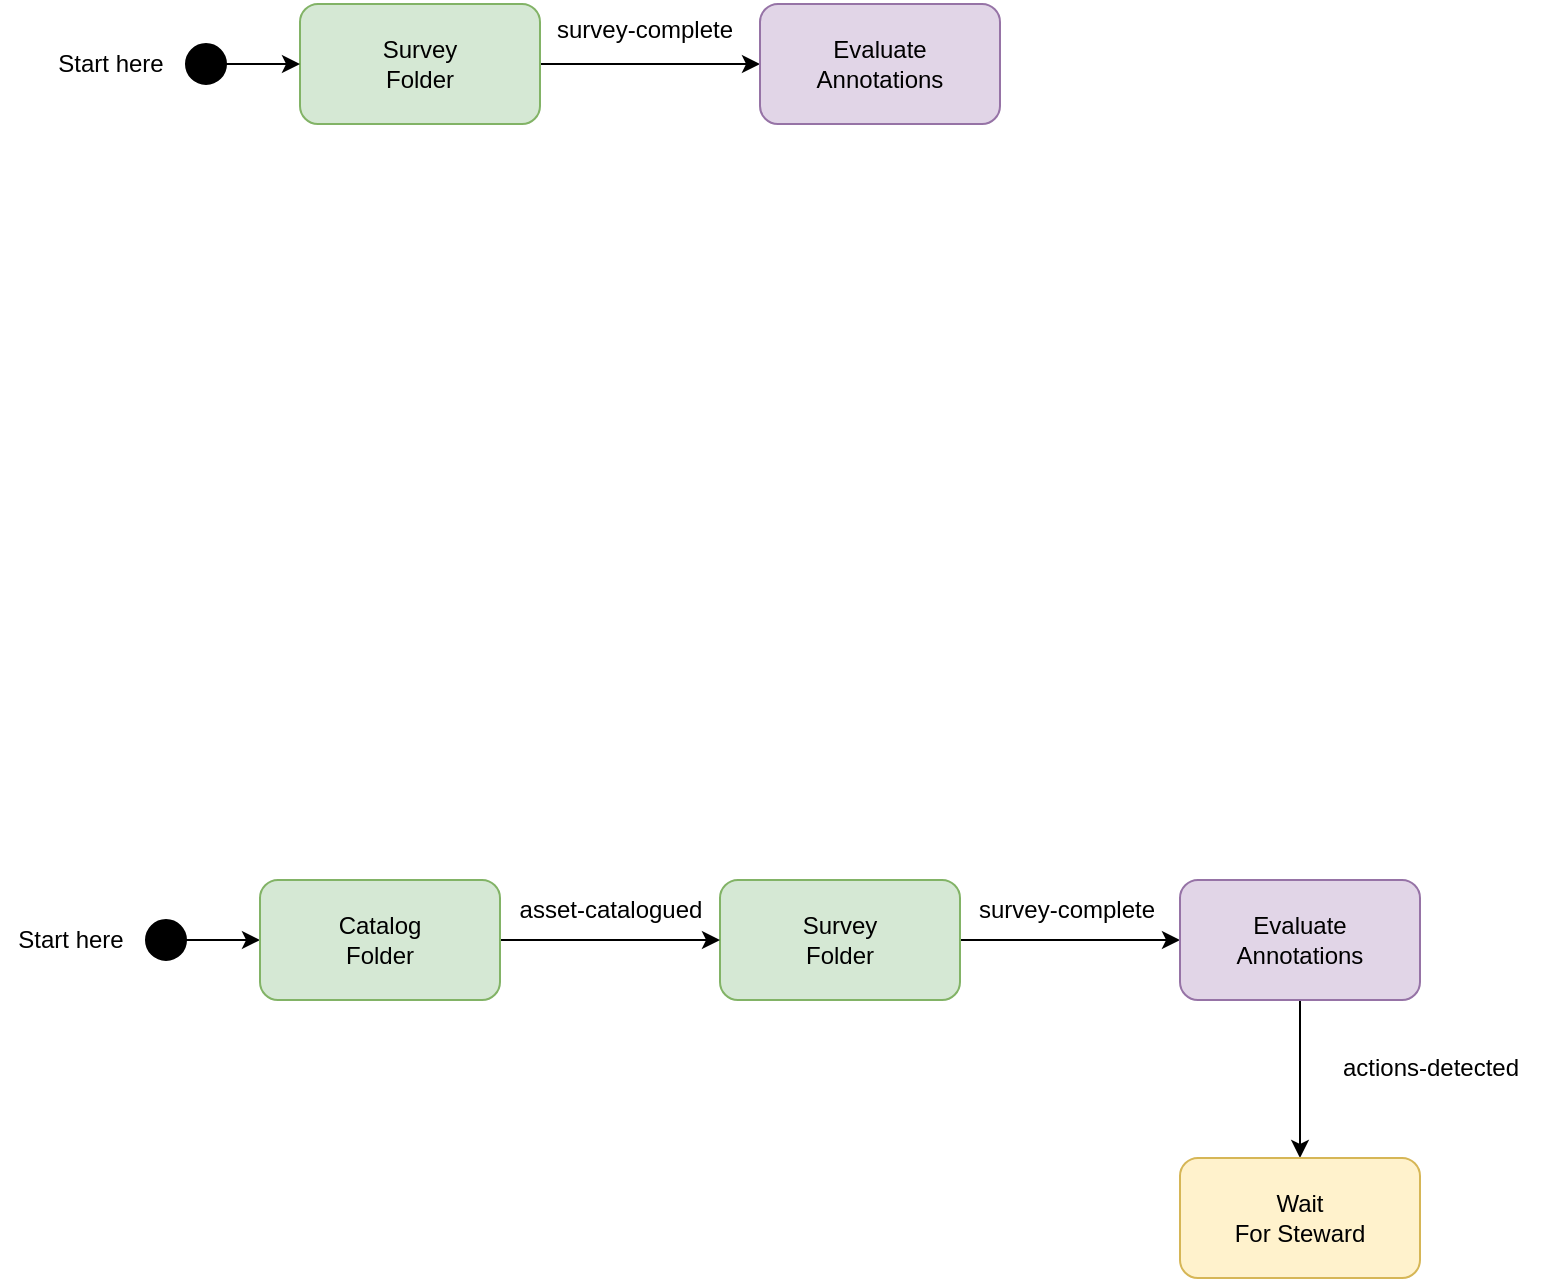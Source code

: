 <mxfile version="23.0.2" type="device" pages="7">
  <diagram id="3oW2gErGzdiTbXQZ8IKy" name="survey-follow-on">
    <mxGraphModel dx="1242" dy="817" grid="1" gridSize="10" guides="1" tooltips="1" connect="1" arrows="1" fold="1" page="1" pageScale="1" pageWidth="827" pageHeight="1169" math="0" shadow="0">
      <root>
        <mxCell id="0" />
        <mxCell id="1" parent="0" />
        <mxCell id="D7ZzbloUqlWm2EhmEjBJ-1" style="edgeStyle=orthogonalEdgeStyle;rounded=0;orthogonalLoop=1;jettySize=auto;html=1;exitX=1;exitY=0.5;exitDx=0;exitDy=0;" edge="1" parent="1" source="D7ZzbloUqlWm2EhmEjBJ-2" target="D7ZzbloUqlWm2EhmEjBJ-6">
          <mxGeometry relative="1" as="geometry" />
        </mxCell>
        <mxCell id="D7ZzbloUqlWm2EhmEjBJ-2" value="Survey&lt;br&gt;Folder" style="rounded=1;whiteSpace=wrap;html=1;fillColor=#d5e8d4;strokeColor=#82b366;" vertex="1" parent="1">
          <mxGeometry x="200" y="122" width="120" height="60" as="geometry" />
        </mxCell>
        <mxCell id="D7ZzbloUqlWm2EhmEjBJ-3" style="edgeStyle=orthogonalEdgeStyle;rounded=0;orthogonalLoop=1;jettySize=auto;html=1;" edge="1" parent="1" source="D7ZzbloUqlWm2EhmEjBJ-4">
          <mxGeometry relative="1" as="geometry">
            <mxPoint x="200" y="152" as="targetPoint" />
          </mxGeometry>
        </mxCell>
        <mxCell id="D7ZzbloUqlWm2EhmEjBJ-4" value="" style="ellipse;whiteSpace=wrap;html=1;aspect=fixed;fillColor=#000000;" vertex="1" parent="1">
          <mxGeometry x="143" y="142" width="20" height="20" as="geometry" />
        </mxCell>
        <mxCell id="D7ZzbloUqlWm2EhmEjBJ-5" value="Start here" style="text;html=1;align=center;verticalAlign=middle;resizable=0;points=[];autosize=1;strokeColor=none;fillColor=none;" vertex="1" parent="1">
          <mxGeometry x="70" y="142" width="70" height="20" as="geometry" />
        </mxCell>
        <mxCell id="D7ZzbloUqlWm2EhmEjBJ-6" value="Evaluate&lt;br&gt;Annotations" style="rounded=1;whiteSpace=wrap;html=1;fillColor=#e1d5e7;strokeColor=#9673a6;" vertex="1" parent="1">
          <mxGeometry x="430" y="122" width="120" height="60" as="geometry" />
        </mxCell>
        <mxCell id="D7ZzbloUqlWm2EhmEjBJ-7" value="survey-complete" style="text;html=1;align=center;verticalAlign=middle;resizable=0;points=[];autosize=1;strokeColor=none;fillColor=none;" vertex="1" parent="1">
          <mxGeometry x="317" y="120" width="110" height="30" as="geometry" />
        </mxCell>
        <mxCell id="D7ZzbloUqlWm2EhmEjBJ-8" style="edgeStyle=orthogonalEdgeStyle;rounded=0;orthogonalLoop=1;jettySize=auto;html=1;exitX=1;exitY=0.5;exitDx=0;exitDy=0;" edge="1" parent="1" source="D7ZzbloUqlWm2EhmEjBJ-9" target="D7ZzbloUqlWm2EhmEjBJ-13">
          <mxGeometry relative="1" as="geometry" />
        </mxCell>
        <mxCell id="D7ZzbloUqlWm2EhmEjBJ-9" value="Survey&lt;br&gt;Folder" style="rounded=1;whiteSpace=wrap;html=1;fillColor=#d5e8d4;strokeColor=#82b366;" vertex="1" parent="1">
          <mxGeometry x="410" y="560" width="120" height="60" as="geometry" />
        </mxCell>
        <mxCell id="D7ZzbloUqlWm2EhmEjBJ-10" style="edgeStyle=orthogonalEdgeStyle;rounded=0;orthogonalLoop=1;jettySize=auto;html=1;entryX=0;entryY=0.5;entryDx=0;entryDy=0;" edge="1" parent="1" source="D7ZzbloUqlWm2EhmEjBJ-11" target="D7ZzbloUqlWm2EhmEjBJ-15">
          <mxGeometry relative="1" as="geometry">
            <mxPoint x="162" y="658" as="targetPoint" />
          </mxGeometry>
        </mxCell>
        <mxCell id="D7ZzbloUqlWm2EhmEjBJ-11" value="" style="ellipse;whiteSpace=wrap;html=1;aspect=fixed;fillColor=#000000;" vertex="1" parent="1">
          <mxGeometry x="123" y="580" width="20" height="20" as="geometry" />
        </mxCell>
        <mxCell id="D7ZzbloUqlWm2EhmEjBJ-12" value="Start here" style="text;html=1;align=center;verticalAlign=middle;resizable=0;points=[];autosize=1;strokeColor=none;fillColor=none;" vertex="1" parent="1">
          <mxGeometry x="50" y="580" width="70" height="20" as="geometry" />
        </mxCell>
        <mxCell id="D7ZzbloUqlWm2EhmEjBJ-19" style="edgeStyle=orthogonalEdgeStyle;rounded=0;orthogonalLoop=1;jettySize=auto;html=1;exitX=0.5;exitY=1;exitDx=0;exitDy=0;entryX=0.5;entryY=0;entryDx=0;entryDy=0;" edge="1" parent="1" source="D7ZzbloUqlWm2EhmEjBJ-13" target="D7ZzbloUqlWm2EhmEjBJ-18">
          <mxGeometry relative="1" as="geometry" />
        </mxCell>
        <mxCell id="D7ZzbloUqlWm2EhmEjBJ-13" value="Evaluate&lt;br&gt;Annotations" style="rounded=1;whiteSpace=wrap;html=1;fillColor=#e1d5e7;strokeColor=#9673a6;" vertex="1" parent="1">
          <mxGeometry x="640" y="560" width="120" height="60" as="geometry" />
        </mxCell>
        <mxCell id="D7ZzbloUqlWm2EhmEjBJ-14" value="survey-complete" style="text;html=1;align=center;verticalAlign=middle;resizable=0;points=[];autosize=1;strokeColor=none;fillColor=none;" vertex="1" parent="1">
          <mxGeometry x="528" y="560" width="110" height="30" as="geometry" />
        </mxCell>
        <mxCell id="D7ZzbloUqlWm2EhmEjBJ-16" style="edgeStyle=orthogonalEdgeStyle;rounded=0;orthogonalLoop=1;jettySize=auto;html=1;exitX=1;exitY=0.5;exitDx=0;exitDy=0;entryX=0;entryY=0.5;entryDx=0;entryDy=0;" edge="1" parent="1" source="D7ZzbloUqlWm2EhmEjBJ-15" target="D7ZzbloUqlWm2EhmEjBJ-9">
          <mxGeometry relative="1" as="geometry" />
        </mxCell>
        <mxCell id="D7ZzbloUqlWm2EhmEjBJ-15" value="Catalog&lt;br&gt;Folder" style="rounded=1;whiteSpace=wrap;html=1;fillColor=#d5e8d4;strokeColor=#82b366;" vertex="1" parent="1">
          <mxGeometry x="180" y="560" width="120" height="60" as="geometry" />
        </mxCell>
        <mxCell id="D7ZzbloUqlWm2EhmEjBJ-17" value="asset-catalogued" style="text;html=1;align=center;verticalAlign=middle;resizable=0;points=[];autosize=1;strokeColor=none;fillColor=none;" vertex="1" parent="1">
          <mxGeometry x="300" y="560" width="110" height="30" as="geometry" />
        </mxCell>
        <mxCell id="D7ZzbloUqlWm2EhmEjBJ-18" value="Wait&lt;br&gt;For Steward" style="rounded=1;whiteSpace=wrap;html=1;fillColor=#fff2cc;strokeColor=#d6b656;" vertex="1" parent="1">
          <mxGeometry x="640" y="699" width="120" height="60" as="geometry" />
        </mxCell>
        <mxCell id="D7ZzbloUqlWm2EhmEjBJ-20" value="actions-detected" style="text;html=1;align=center;verticalAlign=middle;resizable=0;points=[];autosize=1;strokeColor=none;fillColor=none;" vertex="1" parent="1">
          <mxGeometry x="710" y="639" width="110" height="30" as="geometry" />
        </mxCell>
      </root>
    </mxGraphModel>
  </diagram>
  <diagram id="LQvSkKPcHTI8DiOGS9q0" name="process-step">
    <mxGraphModel dx="1380" dy="908" grid="1" gridSize="10" guides="1" tooltips="1" connect="1" arrows="1" fold="1" page="1" pageScale="1" pageWidth="827" pageHeight="1169" math="0" shadow="0">
      <root>
        <mxCell id="0" />
        <mxCell id="1" parent="0" />
        <mxCell id="xt9ITntbIz0fu7CEfddf-1" value="Governance&lt;br&gt;Service" style="rounded=1;whiteSpace=wrap;html=1;fillColor=#d5e8d4;strokeColor=#82b366;" vertex="1" parent="1">
          <mxGeometry x="290" y="290" width="280" height="120" as="geometry" />
        </mxCell>
        <mxCell id="qQdpAqIXJ-DBVWB-aYrW-9" style="edgeStyle=orthogonalEdgeStyle;rounded=0;orthogonalLoop=1;jettySize=auto;html=1;exitX=1;exitY=0.5;exitDx=0;exitDy=0;entryX=0;entryY=0.5;entryDx=0;entryDy=0;" edge="1" parent="1" source="qQdpAqIXJ-DBVWB-aYrW-2" target="xt9ITntbIz0fu7CEfddf-1">
          <mxGeometry relative="1" as="geometry" />
        </mxCell>
        <mxCell id="qQdpAqIXJ-DBVWB-aYrW-2" value="Request Type" style="rounded=0;whiteSpace=wrap;html=1;fillColor=#fff2cc;strokeColor=#d6b656;" vertex="1" parent="1">
          <mxGeometry x="130" y="335" width="120" height="30" as="geometry" />
        </mxCell>
        <mxCell id="qQdpAqIXJ-DBVWB-aYrW-15" value="Identifies function&lt;br&gt;to perform" style="text;html=1;align=center;verticalAlign=middle;resizable=0;points=[];autosize=1;strokeColor=none;fillColor=none;" vertex="1" parent="1">
          <mxGeometry x="130" y="283" width="120" height="40" as="geometry" />
        </mxCell>
        <mxCell id="qQdpAqIXJ-DBVWB-aYrW-19" value="Action Target(s)" style="ellipse;whiteSpace=wrap;html=1;fillColor=#ffe6cc;strokeColor=#d79b00;" vertex="1" parent="1">
          <mxGeometry x="440" y="140" width="100" height="70" as="geometry" />
        </mxCell>
        <mxCell id="qQdpAqIXJ-DBVWB-aYrW-20" value="Action Target(s)" style="ellipse;whiteSpace=wrap;html=1;fillColor=#ffe6cc;strokeColor=#d79b00;" vertex="1" parent="1">
          <mxGeometry x="450" y="150" width="100" height="70" as="geometry" />
        </mxCell>
        <mxCell id="qQdpAqIXJ-DBVWB-aYrW-26" style="edgeStyle=orthogonalEdgeStyle;rounded=0;orthogonalLoop=1;jettySize=auto;html=1;exitX=0.5;exitY=1;exitDx=0;exitDy=0;entryX=0.75;entryY=0;entryDx=0;entryDy=0;" edge="1" parent="1" source="qQdpAqIXJ-DBVWB-aYrW-20" target="xt9ITntbIz0fu7CEfddf-1">
          <mxGeometry relative="1" as="geometry">
            <mxPoint x="520" y="230" as="sourcePoint" />
          </mxGeometry>
        </mxCell>
        <mxCell id="qQdpAqIXJ-DBVWB-aYrW-25" style="edgeStyle=orthogonalEdgeStyle;rounded=0;orthogonalLoop=1;jettySize=auto;html=1;exitX=0.5;exitY=1;exitDx=0;exitDy=0;entryX=0.25;entryY=0;entryDx=0;entryDy=0;" edge="1" parent="1" source="qQdpAqIXJ-DBVWB-aYrW-22" target="xt9ITntbIz0fu7CEfddf-1">
          <mxGeometry relative="1" as="geometry" />
        </mxCell>
        <mxCell id="qQdpAqIXJ-DBVWB-aYrW-22" value="Request&lt;br&gt;Parameters" style="shape=internalStorage;whiteSpace=wrap;html=1;backgroundOutline=1;fillColor=#e1d5e7;strokeColor=#9673a6;" vertex="1" parent="1">
          <mxGeometry x="315" y="130" width="90" height="100" as="geometry" />
        </mxCell>
        <mxCell id="qQdpAqIXJ-DBVWB-aYrW-23" value="Additional configuration&lt;br&gt;(overrides configuration &lt;br&gt;properties)&amp;nbsp;" style="text;html=1;align=center;verticalAlign=middle;resizable=0;points=[];autosize=1;strokeColor=none;fillColor=none;" vertex="1" parent="1">
          <mxGeometry x="165" y="130" width="150" height="60" as="geometry" />
        </mxCell>
        <mxCell id="qQdpAqIXJ-DBVWB-aYrW-24" value="Metadata elements&lt;br&gt;to work on" style="text;html=1;align=center;verticalAlign=middle;resizable=0;points=[];autosize=1;strokeColor=none;fillColor=none;" vertex="1" parent="1">
          <mxGeometry x="540" y="140" width="130" height="40" as="geometry" />
        </mxCell>
        <mxCell id="qQdpAqIXJ-DBVWB-aYrW-40" style="edgeStyle=orthogonalEdgeStyle;rounded=0;orthogonalLoop=1;jettySize=auto;html=1;exitX=1;exitY=0.5;exitDx=0;exitDy=0;entryX=0;entryY=0.5;entryDx=0;entryDy=0;" edge="1" parent="1" source="qQdpAqIXJ-DBVWB-aYrW-43" target="qQdpAqIXJ-DBVWB-aYrW-52">
          <mxGeometry relative="1" as="geometry" />
        </mxCell>
        <mxCell id="qQdpAqIXJ-DBVWB-aYrW-41" style="edgeStyle=orthogonalEdgeStyle;rounded=0;orthogonalLoop=1;jettySize=auto;html=1;entryX=0.5;entryY=0;entryDx=0;entryDy=0;exitX=0.75;exitY=1;exitDx=0;exitDy=0;" edge="1" parent="1" source="qQdpAqIXJ-DBVWB-aYrW-43" target="qQdpAqIXJ-DBVWB-aYrW-44">
          <mxGeometry relative="1" as="geometry">
            <mxPoint x="325" y="945" as="sourcePoint" />
          </mxGeometry>
        </mxCell>
        <mxCell id="qQdpAqIXJ-DBVWB-aYrW-42" style="edgeStyle=orthogonalEdgeStyle;rounded=0;orthogonalLoop=1;jettySize=auto;html=1;exitX=0.25;exitY=1;exitDx=0;exitDy=0;" edge="1" parent="1" source="qQdpAqIXJ-DBVWB-aYrW-43" target="qQdpAqIXJ-DBVWB-aYrW-51">
          <mxGeometry relative="1" as="geometry" />
        </mxCell>
        <mxCell id="qQdpAqIXJ-DBVWB-aYrW-43" value="Governance&lt;br&gt;Service" style="rounded=1;whiteSpace=wrap;html=1;fillColor=#d5e8d4;strokeColor=#82b366;" vertex="1" parent="1">
          <mxGeometry x="290" y="590" width="280" height="120" as="geometry" />
        </mxCell>
        <mxCell id="qQdpAqIXJ-DBVWB-aYrW-44" value="Action Target(s)" style="ellipse;whiteSpace=wrap;html=1;fillColor=#ffe6cc;strokeColor=#d79b00;" vertex="1" parent="1">
          <mxGeometry x="450" y="777" width="100" height="70" as="geometry" />
        </mxCell>
        <mxCell id="qQdpAqIXJ-DBVWB-aYrW-47" value="Action Target(s)" style="ellipse;whiteSpace=wrap;html=1;fillColor=#ffe6cc;strokeColor=#d79b00;" vertex="1" parent="1">
          <mxGeometry x="460" y="787" width="100" height="70" as="geometry" />
        </mxCell>
        <mxCell id="qQdpAqIXJ-DBVWB-aYrW-49" value="Action Target(s)" style="ellipse;whiteSpace=wrap;html=1;fillColor=#ffe6cc;strokeColor=#d79b00;" vertex="1" parent="1">
          <mxGeometry x="470" y="797" width="100" height="70" as="geometry" />
        </mxCell>
        <mxCell id="qQdpAqIXJ-DBVWB-aYrW-51" value="Request&lt;br&gt;Parameters" style="shape=internalStorage;whiteSpace=wrap;html=1;backgroundOutline=1;fillColor=#e1d5e7;strokeColor=#9673a6;" vertex="1" parent="1">
          <mxGeometry x="315" y="767" width="90" height="100" as="geometry" />
        </mxCell>
        <mxCell id="qQdpAqIXJ-DBVWB-aYrW-52" value="Guard(s)" style="shape=step;perimeter=stepPerimeter;whiteSpace=wrap;html=1;fixedSize=1;fillColor=#dae8fc;strokeColor=#6c8ebf;" vertex="1" parent="1">
          <mxGeometry x="610" y="630" width="120" height="40" as="geometry" />
        </mxCell>
        <mxCell id="qQdpAqIXJ-DBVWB-aYrW-54" value="Guard(s)" style="shape=step;perimeter=stepPerimeter;whiteSpace=wrap;html=1;fixedSize=1;fillColor=#dae8fc;strokeColor=#6c8ebf;" vertex="1" parent="1">
          <mxGeometry x="620" y="640" width="120" height="40" as="geometry" />
        </mxCell>
        <mxCell id="qQdpAqIXJ-DBVWB-aYrW-55" style="edgeStyle=orthogonalEdgeStyle;rounded=0;orthogonalLoop=1;jettySize=auto;html=1;exitX=1;exitY=0.5;exitDx=0;exitDy=0;entryX=0;entryY=0.5;entryDx=0;entryDy=0;" edge="1" parent="1" source="qQdpAqIXJ-DBVWB-aYrW-43" target="qQdpAqIXJ-DBVWB-aYrW-54">
          <mxGeometry relative="1" as="geometry" />
        </mxCell>
        <mxCell id="qQdpAqIXJ-DBVWB-aYrW-57" value="Additional configuration&lt;br&gt;(overrides configuration &lt;br&gt;properties)&amp;nbsp;" style="text;html=1;align=center;verticalAlign=middle;resizable=0;points=[];autosize=1;strokeColor=none;fillColor=none;" vertex="1" parent="1">
          <mxGeometry x="165" y="767" width="150" height="60" as="geometry" />
        </mxCell>
        <mxCell id="qQdpAqIXJ-DBVWB-aYrW-58" value="Metadata elements&lt;br&gt;to work on" style="text;html=1;align=center;verticalAlign=middle;resizable=0;points=[];autosize=1;strokeColor=none;fillColor=none;" vertex="1" parent="1">
          <mxGeometry x="550" y="777" width="130" height="40" as="geometry" />
        </mxCell>
        <mxCell id="qQdpAqIXJ-DBVWB-aYrW-66" value="Add/override&lt;br&gt;request parameters" style="text;html=1;align=center;verticalAlign=middle;resizable=0;points=[];autosize=1;strokeColor=none;fillColor=none;" vertex="1" parent="1">
          <mxGeometry x="235" y="713" width="130" height="40" as="geometry" />
        </mxCell>
        <mxCell id="qQdpAqIXJ-DBVWB-aYrW-67" value="Add action targets" style="text;html=1;align=center;verticalAlign=middle;resizable=0;points=[];autosize=1;strokeColor=none;fillColor=none;" vertex="1" parent="1">
          <mxGeometry x="500" y="718" width="120" height="30" as="geometry" />
        </mxCell>
        <mxCell id="qQdpAqIXJ-DBVWB-aYrW-75" style="edgeStyle=orthogonalEdgeStyle;rounded=0;orthogonalLoop=1;jettySize=auto;html=1;exitX=1;exitY=0.5;exitDx=0;exitDy=0;entryX=0;entryY=0.5;entryDx=0;entryDy=0;" edge="1" parent="1" source="qQdpAqIXJ-DBVWB-aYrW-78" target="qQdpAqIXJ-DBVWB-aYrW-87">
          <mxGeometry relative="1" as="geometry" />
        </mxCell>
        <mxCell id="qQdpAqIXJ-DBVWB-aYrW-76" style="edgeStyle=orthogonalEdgeStyle;rounded=0;orthogonalLoop=1;jettySize=auto;html=1;entryX=0.5;entryY=0;entryDx=0;entryDy=0;exitX=0.75;exitY=1;exitDx=0;exitDy=0;" edge="1" parent="1" source="qQdpAqIXJ-DBVWB-aYrW-78" target="qQdpAqIXJ-DBVWB-aYrW-79">
          <mxGeometry relative="1" as="geometry">
            <mxPoint x="325" y="1375" as="sourcePoint" />
          </mxGeometry>
        </mxCell>
        <mxCell id="qQdpAqIXJ-DBVWB-aYrW-77" style="edgeStyle=orthogonalEdgeStyle;rounded=0;orthogonalLoop=1;jettySize=auto;html=1;exitX=0.25;exitY=1;exitDx=0;exitDy=0;" edge="1" parent="1" source="qQdpAqIXJ-DBVWB-aYrW-78" target="qQdpAqIXJ-DBVWB-aYrW-86">
          <mxGeometry relative="1" as="geometry" />
        </mxCell>
        <mxCell id="qQdpAqIXJ-DBVWB-aYrW-78" value="Governance&lt;br&gt;Service" style="rounded=1;whiteSpace=wrap;html=1;fillColor=#d5e8d4;strokeColor=#82b366;" vertex="1" parent="1">
          <mxGeometry x="290" y="1020" width="280" height="120" as="geometry" />
        </mxCell>
        <mxCell id="qQdpAqIXJ-DBVWB-aYrW-79" value="Action Target(s)" style="ellipse;whiteSpace=wrap;html=1;fillColor=#ffe6cc;strokeColor=#d79b00;" vertex="1" parent="1">
          <mxGeometry x="450" y="1207" width="100" height="70" as="geometry" />
        </mxCell>
        <mxCell id="qQdpAqIXJ-DBVWB-aYrW-82" value="Action Target(s)" style="ellipse;whiteSpace=wrap;html=1;fillColor=#ffe6cc;strokeColor=#d79b00;" vertex="1" parent="1">
          <mxGeometry x="460" y="1217" width="100" height="70" as="geometry" />
        </mxCell>
        <mxCell id="qQdpAqIXJ-DBVWB-aYrW-83" style="edgeStyle=orthogonalEdgeStyle;rounded=0;orthogonalLoop=1;jettySize=auto;html=1;exitX=0.5;exitY=1;exitDx=0;exitDy=0;entryX=0;entryY=0.25;entryDx=0;entryDy=0;" edge="1" parent="1" source="qQdpAqIXJ-DBVWB-aYrW-84" target="qQdpAqIXJ-DBVWB-aYrW-104">
          <mxGeometry relative="1" as="geometry" />
        </mxCell>
        <mxCell id="qQdpAqIXJ-DBVWB-aYrW-84" value="Action Target(s)" style="ellipse;whiteSpace=wrap;html=1;fillColor=#ffe6cc;strokeColor=#d79b00;" vertex="1" parent="1">
          <mxGeometry x="470" y="1227" width="100" height="70" as="geometry" />
        </mxCell>
        <mxCell id="qQdpAqIXJ-DBVWB-aYrW-85" style="edgeStyle=orthogonalEdgeStyle;rounded=0;orthogonalLoop=1;jettySize=auto;html=1;exitX=0.5;exitY=1;exitDx=0;exitDy=0;entryX=0;entryY=0.75;entryDx=0;entryDy=0;" edge="1" parent="1" source="qQdpAqIXJ-DBVWB-aYrW-86" target="qQdpAqIXJ-DBVWB-aYrW-104">
          <mxGeometry relative="1" as="geometry" />
        </mxCell>
        <mxCell id="qQdpAqIXJ-DBVWB-aYrW-86" value="Request&lt;br&gt;Parameters" style="shape=internalStorage;whiteSpace=wrap;html=1;backgroundOutline=1;fillColor=#e1d5e7;strokeColor=#9673a6;" vertex="1" parent="1">
          <mxGeometry x="315" y="1197" width="90" height="100" as="geometry" />
        </mxCell>
        <mxCell id="qQdpAqIXJ-DBVWB-aYrW-87" value="Guard(s)" style="shape=step;perimeter=stepPerimeter;whiteSpace=wrap;html=1;fixedSize=1;fillColor=#dae8fc;strokeColor=#6c8ebf;" vertex="1" parent="1">
          <mxGeometry x="610" y="1060" width="120" height="40" as="geometry" />
        </mxCell>
        <mxCell id="qQdpAqIXJ-DBVWB-aYrW-88" style="edgeStyle=orthogonalEdgeStyle;rounded=0;orthogonalLoop=1;jettySize=auto;html=1;exitX=1;exitY=0.5;exitDx=0;exitDy=0;entryX=0.5;entryY=0;entryDx=0;entryDy=0;" edge="1" parent="1" source="qQdpAqIXJ-DBVWB-aYrW-89" target="qQdpAqIXJ-DBVWB-aYrW-106">
          <mxGeometry relative="1" as="geometry" />
        </mxCell>
        <mxCell id="qQdpAqIXJ-DBVWB-aYrW-89" value="Guard(s)" style="shape=step;perimeter=stepPerimeter;whiteSpace=wrap;html=1;fixedSize=1;fillColor=#dae8fc;strokeColor=#6c8ebf;" vertex="1" parent="1">
          <mxGeometry x="620" y="1070" width="120" height="40" as="geometry" />
        </mxCell>
        <mxCell id="qQdpAqIXJ-DBVWB-aYrW-90" style="edgeStyle=orthogonalEdgeStyle;rounded=0;orthogonalLoop=1;jettySize=auto;html=1;exitX=1;exitY=0.5;exitDx=0;exitDy=0;entryX=0;entryY=0.5;entryDx=0;entryDy=0;" edge="1" parent="1" source="qQdpAqIXJ-DBVWB-aYrW-78" target="qQdpAqIXJ-DBVWB-aYrW-89">
          <mxGeometry relative="1" as="geometry" />
        </mxCell>
        <mxCell id="qQdpAqIXJ-DBVWB-aYrW-93" value="Metadata elements&lt;br&gt;to work on" style="text;html=1;align=center;verticalAlign=middle;resizable=0;points=[];autosize=1;strokeColor=none;fillColor=none;" vertex="1" parent="1">
          <mxGeometry x="550" y="1207" width="130" height="40" as="geometry" />
        </mxCell>
        <mxCell id="qQdpAqIXJ-DBVWB-aYrW-103" style="edgeStyle=orthogonalEdgeStyle;rounded=0;orthogonalLoop=1;jettySize=auto;html=1;exitX=1;exitY=0.5;exitDx=0;exitDy=0;entryX=0;entryY=0.5;entryDx=0;entryDy=0;" edge="1" parent="1" source="qQdpAqIXJ-DBVWB-aYrW-104" target="qQdpAqIXJ-DBVWB-aYrW-107">
          <mxGeometry relative="1" as="geometry" />
        </mxCell>
        <mxCell id="qQdpAqIXJ-DBVWB-aYrW-104" value="Governance&lt;br&gt;Service" style="rounded=1;whiteSpace=wrap;html=1;fillColor=#d5e8d4;strokeColor=#82b366;" vertex="1" parent="1">
          <mxGeometry x="750" y="1304" width="280" height="120" as="geometry" />
        </mxCell>
        <mxCell id="qQdpAqIXJ-DBVWB-aYrW-105" style="edgeStyle=orthogonalEdgeStyle;rounded=0;orthogonalLoop=1;jettySize=auto;html=1;exitX=0.5;exitY=1;exitDx=0;exitDy=0;entryX=0.5;entryY=0;entryDx=0;entryDy=0;" edge="1" parent="1" source="qQdpAqIXJ-DBVWB-aYrW-106" target="qQdpAqIXJ-DBVWB-aYrW-104">
          <mxGeometry relative="1" as="geometry" />
        </mxCell>
        <mxCell id="qQdpAqIXJ-DBVWB-aYrW-106" value="Request Type" style="rounded=0;whiteSpace=wrap;html=1;fillColor=#fff2cc;strokeColor=#d6b656;" vertex="1" parent="1">
          <mxGeometry x="830" y="1197" width="120" height="30" as="geometry" />
        </mxCell>
        <mxCell id="qQdpAqIXJ-DBVWB-aYrW-107" value="Guard(s)" style="shape=step;perimeter=stepPerimeter;whiteSpace=wrap;html=1;fixedSize=1;fillColor=#dae8fc;strokeColor=#6c8ebf;" vertex="1" parent="1">
          <mxGeometry x="1070" y="1344" width="120" height="40" as="geometry" />
        </mxCell>
        <mxCell id="qQdpAqIXJ-DBVWB-aYrW-108" value="Guard(s)" style="shape=step;perimeter=stepPerimeter;whiteSpace=wrap;html=1;fixedSize=1;fillColor=#dae8fc;strokeColor=#6c8ebf;" vertex="1" parent="1">
          <mxGeometry x="1080" y="1354" width="120" height="40" as="geometry" />
        </mxCell>
        <mxCell id="qQdpAqIXJ-DBVWB-aYrW-109" style="edgeStyle=orthogonalEdgeStyle;rounded=0;orthogonalLoop=1;jettySize=auto;html=1;exitX=1;exitY=0.5;exitDx=0;exitDy=0;entryX=0;entryY=0.5;entryDx=0;entryDy=0;" edge="1" parent="1" source="qQdpAqIXJ-DBVWB-aYrW-104" target="qQdpAqIXJ-DBVWB-aYrW-108">
          <mxGeometry relative="1" as="geometry" />
        </mxCell>
        <mxCell id="qQdpAqIXJ-DBVWB-aYrW-111" value="&lt;h1&gt;Start&lt;/h1&gt;" style="text;html=1;strokeColor=none;fillColor=none;spacing=5;spacingTop=-20;whiteSpace=wrap;overflow=hidden;rounded=0;" vertex="1" parent="1">
          <mxGeometry x="70" y="60" width="70" height="40" as="geometry" />
        </mxCell>
        <mxCell id="qQdpAqIXJ-DBVWB-aYrW-112" value="&lt;h1&gt;Completion&lt;/h1&gt;" style="text;html=1;strokeColor=none;fillColor=none;spacing=5;spacingTop=-20;whiteSpace=wrap;overflow=hidden;rounded=0;" vertex="1" parent="1">
          <mxGeometry x="70" y="520" width="160" height="40" as="geometry" />
        </mxCell>
        <mxCell id="qQdpAqIXJ-DBVWB-aYrW-113" style="edgeStyle=orthogonalEdgeStyle;rounded=0;orthogonalLoop=1;jettySize=auto;html=1;exitX=1;exitY=0.5;exitDx=0;exitDy=0;entryX=0;entryY=0.5;entryDx=0;entryDy=0;" edge="1" parent="1" source="qQdpAqIXJ-DBVWB-aYrW-116" target="qQdpAqIXJ-DBVWB-aYrW-125">
          <mxGeometry relative="1" as="geometry" />
        </mxCell>
        <mxCell id="qQdpAqIXJ-DBVWB-aYrW-114" style="edgeStyle=orthogonalEdgeStyle;rounded=0;orthogonalLoop=1;jettySize=auto;html=1;entryX=0.5;entryY=0;entryDx=0;entryDy=0;exitX=0.75;exitY=1;exitDx=0;exitDy=0;" edge="1" parent="1" source="qQdpAqIXJ-DBVWB-aYrW-116" target="qQdpAqIXJ-DBVWB-aYrW-117">
          <mxGeometry relative="1" as="geometry">
            <mxPoint x="325" y="1955" as="sourcePoint" />
          </mxGeometry>
        </mxCell>
        <mxCell id="qQdpAqIXJ-DBVWB-aYrW-115" style="edgeStyle=orthogonalEdgeStyle;rounded=0;orthogonalLoop=1;jettySize=auto;html=1;exitX=0.25;exitY=1;exitDx=0;exitDy=0;" edge="1" parent="1" source="qQdpAqIXJ-DBVWB-aYrW-116" target="qQdpAqIXJ-DBVWB-aYrW-124">
          <mxGeometry relative="1" as="geometry" />
        </mxCell>
        <mxCell id="qQdpAqIXJ-DBVWB-aYrW-116" value="Governance&lt;br&gt;Service" style="rounded=1;whiteSpace=wrap;html=1;fillColor=#d5e8d4;strokeColor=#82b366;" vertex="1" parent="1">
          <mxGeometry x="290" y="1600" width="280" height="120" as="geometry" />
        </mxCell>
        <mxCell id="qQdpAqIXJ-DBVWB-aYrW-117" value="Action Target(s)" style="ellipse;whiteSpace=wrap;html=1;fillColor=#ffe6cc;strokeColor=#d79b00;" vertex="1" parent="1">
          <mxGeometry x="450" y="1787" width="100" height="70" as="geometry" />
        </mxCell>
        <mxCell id="qQdpAqIXJ-DBVWB-aYrW-120" value="Action Target(s)" style="ellipse;whiteSpace=wrap;html=1;fillColor=#ffe6cc;strokeColor=#d79b00;" vertex="1" parent="1">
          <mxGeometry x="460" y="1797" width="100" height="70" as="geometry" />
        </mxCell>
        <mxCell id="qQdpAqIXJ-DBVWB-aYrW-121" style="edgeStyle=orthogonalEdgeStyle;rounded=0;orthogonalLoop=1;jettySize=auto;html=1;exitX=0.5;exitY=1;exitDx=0;exitDy=0;entryX=0;entryY=0.25;entryDx=0;entryDy=0;" edge="1" parent="1" source="qQdpAqIXJ-DBVWB-aYrW-122" target="qQdpAqIXJ-DBVWB-aYrW-142">
          <mxGeometry relative="1" as="geometry" />
        </mxCell>
        <mxCell id="qQdpAqIXJ-DBVWB-aYrW-122" value="Action Target(s)" style="ellipse;whiteSpace=wrap;html=1;fillColor=#ffe6cc;strokeColor=#d79b00;" vertex="1" parent="1">
          <mxGeometry x="470" y="1807" width="100" height="70" as="geometry" />
        </mxCell>
        <mxCell id="qQdpAqIXJ-DBVWB-aYrW-123" style="edgeStyle=orthogonalEdgeStyle;rounded=0;orthogonalLoop=1;jettySize=auto;html=1;exitX=0.5;exitY=1;exitDx=0;exitDy=0;entryX=0;entryY=0.75;entryDx=0;entryDy=0;" edge="1" parent="1" source="qQdpAqIXJ-DBVWB-aYrW-124" target="qQdpAqIXJ-DBVWB-aYrW-142">
          <mxGeometry relative="1" as="geometry" />
        </mxCell>
        <mxCell id="qQdpAqIXJ-DBVWB-aYrW-124" value="Request&lt;br&gt;Parameters" style="shape=internalStorage;whiteSpace=wrap;html=1;backgroundOutline=1;fillColor=#e1d5e7;strokeColor=#9673a6;" vertex="1" parent="1">
          <mxGeometry x="315" y="1777" width="90" height="100" as="geometry" />
        </mxCell>
        <mxCell id="qQdpAqIXJ-DBVWB-aYrW-125" value="Guard(s)" style="shape=step;perimeter=stepPerimeter;whiteSpace=wrap;html=1;fixedSize=1;fillColor=#dae8fc;strokeColor=#6c8ebf;" vertex="1" parent="1">
          <mxGeometry x="610" y="1640" width="120" height="40" as="geometry" />
        </mxCell>
        <mxCell id="qQdpAqIXJ-DBVWB-aYrW-126" style="edgeStyle=orthogonalEdgeStyle;rounded=0;orthogonalLoop=1;jettySize=auto;html=1;exitX=1;exitY=0.5;exitDx=0;exitDy=0;entryX=0.5;entryY=0;entryDx=0;entryDy=0;" edge="1" parent="1" source="qQdpAqIXJ-DBVWB-aYrW-127" target="qQdpAqIXJ-DBVWB-aYrW-144">
          <mxGeometry relative="1" as="geometry" />
        </mxCell>
        <mxCell id="qQdpAqIXJ-DBVWB-aYrW-127" value="Guard(s)" style="shape=step;perimeter=stepPerimeter;whiteSpace=wrap;html=1;fixedSize=1;fillColor=#dae8fc;strokeColor=#6c8ebf;" vertex="1" parent="1">
          <mxGeometry x="620" y="1650" width="120" height="40" as="geometry" />
        </mxCell>
        <mxCell id="qQdpAqIXJ-DBVWB-aYrW-128" style="edgeStyle=orthogonalEdgeStyle;rounded=0;orthogonalLoop=1;jettySize=auto;html=1;exitX=1;exitY=0.5;exitDx=0;exitDy=0;entryX=0;entryY=0.5;entryDx=0;entryDy=0;" edge="1" parent="1" source="qQdpAqIXJ-DBVWB-aYrW-116" target="qQdpAqIXJ-DBVWB-aYrW-127">
          <mxGeometry relative="1" as="geometry" />
        </mxCell>
        <mxCell id="qQdpAqIXJ-DBVWB-aYrW-130" value="Additional configuration&lt;br&gt;(overrides configuration &lt;br&gt;properties)&amp;nbsp;" style="text;html=1;align=center;verticalAlign=middle;resizable=0;points=[];autosize=1;strokeColor=none;fillColor=none;" vertex="1" parent="1">
          <mxGeometry x="165" y="1777" width="150" height="60" as="geometry" />
        </mxCell>
        <mxCell id="qQdpAqIXJ-DBVWB-aYrW-131" value="Metadata elements&lt;br&gt;to work on" style="text;html=1;align=center;verticalAlign=middle;resizable=0;points=[];autosize=1;strokeColor=none;fillColor=none;" vertex="1" parent="1">
          <mxGeometry x="550" y="1787" width="130" height="40" as="geometry" />
        </mxCell>
        <mxCell id="qQdpAqIXJ-DBVWB-aYrW-141" style="edgeStyle=orthogonalEdgeStyle;rounded=0;orthogonalLoop=1;jettySize=auto;html=1;exitX=1;exitY=0.5;exitDx=0;exitDy=0;entryX=0;entryY=0.5;entryDx=0;entryDy=0;" edge="1" parent="1" source="qQdpAqIXJ-DBVWB-aYrW-142" target="qQdpAqIXJ-DBVWB-aYrW-145">
          <mxGeometry relative="1" as="geometry" />
        </mxCell>
        <mxCell id="qQdpAqIXJ-DBVWB-aYrW-142" value="Governance&lt;br&gt;Service" style="rounded=1;whiteSpace=wrap;html=1;fillColor=#d5e8d4;strokeColor=#82b366;" vertex="1" parent="1">
          <mxGeometry x="750" y="1884" width="280" height="120" as="geometry" />
        </mxCell>
        <mxCell id="qQdpAqIXJ-DBVWB-aYrW-143" style="edgeStyle=orthogonalEdgeStyle;rounded=0;orthogonalLoop=1;jettySize=auto;html=1;exitX=0.5;exitY=1;exitDx=0;exitDy=0;entryX=0.5;entryY=0;entryDx=0;entryDy=0;" edge="1" parent="1" source="qQdpAqIXJ-DBVWB-aYrW-144" target="qQdpAqIXJ-DBVWB-aYrW-142">
          <mxGeometry relative="1" as="geometry" />
        </mxCell>
        <mxCell id="qQdpAqIXJ-DBVWB-aYrW-144" value="Request Type" style="rounded=0;whiteSpace=wrap;html=1;fillColor=#fff2cc;strokeColor=#d6b656;" vertex="1" parent="1">
          <mxGeometry x="830" y="1777" width="120" height="30" as="geometry" />
        </mxCell>
        <mxCell id="qQdpAqIXJ-DBVWB-aYrW-145" value="Guard(s)" style="shape=step;perimeter=stepPerimeter;whiteSpace=wrap;html=1;fixedSize=1;fillColor=#dae8fc;strokeColor=#6c8ebf;" vertex="1" parent="1">
          <mxGeometry x="1070" y="1924" width="120" height="40" as="geometry" />
        </mxCell>
        <mxCell id="qQdpAqIXJ-DBVWB-aYrW-146" value="Guard(s)" style="shape=step;perimeter=stepPerimeter;whiteSpace=wrap;html=1;fixedSize=1;fillColor=#dae8fc;strokeColor=#6c8ebf;" vertex="1" parent="1">
          <mxGeometry x="1080" y="1934" width="120" height="40" as="geometry" />
        </mxCell>
        <mxCell id="qQdpAqIXJ-DBVWB-aYrW-147" style="edgeStyle=orthogonalEdgeStyle;rounded=0;orthogonalLoop=1;jettySize=auto;html=1;exitX=1;exitY=0.5;exitDx=0;exitDy=0;entryX=0;entryY=0.5;entryDx=0;entryDy=0;" edge="1" parent="1" source="qQdpAqIXJ-DBVWB-aYrW-142" target="qQdpAqIXJ-DBVWB-aYrW-146">
          <mxGeometry relative="1" as="geometry" />
        </mxCell>
        <mxCell id="qQdpAqIXJ-DBVWB-aYrW-148" value="&lt;h1&gt;Next Step&lt;/h1&gt;" style="text;html=1;strokeColor=none;fillColor=none;spacing=5;spacingTop=-20;whiteSpace=wrap;overflow=hidden;rounded=0;" vertex="1" parent="1">
          <mxGeometry x="70" y="930" width="160" height="40" as="geometry" />
        </mxCell>
        <mxCell id="qQdpAqIXJ-DBVWB-aYrW-149" value="Additional configuration&lt;br&gt;(overrides configuration &lt;br&gt;properties)&amp;nbsp;" style="text;html=1;align=center;verticalAlign=middle;resizable=0;points=[];autosize=1;strokeColor=none;fillColor=none;" vertex="1" parent="1">
          <mxGeometry x="160" y="1212" width="150" height="60" as="geometry" />
        </mxCell>
        <mxCell id="qQdpAqIXJ-DBVWB-aYrW-150" value="Identifies function&lt;br&gt;to perform" style="text;html=1;align=center;verticalAlign=middle;resizable=0;points=[];autosize=1;strokeColor=none;fillColor=none;" vertex="1" parent="1">
          <mxGeometry x="960" y="1192" width="120" height="40" as="geometry" />
        </mxCell>
        <mxCell id="qQdpAqIXJ-DBVWB-aYrW-151" value="Identifies function&lt;br&gt;to perform" style="text;html=1;align=center;verticalAlign=middle;resizable=0;points=[];autosize=1;strokeColor=none;fillColor=none;" vertex="1" parent="1">
          <mxGeometry x="970" y="1772" width="120" height="40" as="geometry" />
        </mxCell>
        <mxCell id="qQdpAqIXJ-DBVWB-aYrW-152" value="&lt;h1&gt;Adjusting for different implementations&lt;/h1&gt;" style="text;html=1;strokeColor=none;fillColor=none;spacing=5;spacingTop=-20;whiteSpace=wrap;overflow=hidden;rounded=0;" vertex="1" parent="1">
          <mxGeometry x="70" y="1500" width="200" height="100" as="geometry" />
        </mxCell>
        <mxCell id="gjgREh2akh2yGLZVoEfs-1" value="Filter &lt;br&gt;and map" style="ellipse;shape=cloud;whiteSpace=wrap;html=1;" vertex="1" parent="1">
          <mxGeometry x="830" y="1620" width="120" height="80" as="geometry" />
        </mxCell>
        <mxCell id="gjgREh2akh2yGLZVoEfs-3" value="Filter &lt;br&gt;and map" style="ellipse;shape=cloud;whiteSpace=wrap;html=1;" vertex="1" parent="1">
          <mxGeometry x="600" y="1857" width="120" height="80" as="geometry" />
        </mxCell>
        <mxCell id="gjgREh2akh2yGLZVoEfs-5" value="Filter &lt;br&gt;and map" style="ellipse;shape=cloud;whiteSpace=wrap;html=1;" vertex="1" parent="1">
          <mxGeometry x="470" y="1924" width="120" height="80" as="geometry" />
        </mxCell>
        <mxCell id="gjgREh2akh2yGLZVoEfs-6" style="edgeStyle=orthogonalEdgeStyle;rounded=0;orthogonalLoop=1;jettySize=auto;html=1;exitX=1;exitY=0.5;exitDx=0;exitDy=0;entryX=0;entryY=0.5;entryDx=0;entryDy=0;" edge="1" parent="1" source="gjgREh2akh2yGLZVoEfs-9" target="gjgREh2akh2yGLZVoEfs-18">
          <mxGeometry relative="1" as="geometry" />
        </mxCell>
        <mxCell id="gjgREh2akh2yGLZVoEfs-7" style="edgeStyle=orthogonalEdgeStyle;rounded=0;orthogonalLoop=1;jettySize=auto;html=1;entryX=0.5;entryY=0;entryDx=0;entryDy=0;exitX=0.75;exitY=1;exitDx=0;exitDy=0;" edge="1" parent="1" source="gjgREh2akh2yGLZVoEfs-9" target="gjgREh2akh2yGLZVoEfs-10">
          <mxGeometry relative="1" as="geometry">
            <mxPoint x="325" y="2775" as="sourcePoint" />
          </mxGeometry>
        </mxCell>
        <mxCell id="gjgREh2akh2yGLZVoEfs-8" style="edgeStyle=orthogonalEdgeStyle;rounded=0;orthogonalLoop=1;jettySize=auto;html=1;exitX=0.25;exitY=1;exitDx=0;exitDy=0;" edge="1" parent="1" source="gjgREh2akh2yGLZVoEfs-9" target="gjgREh2akh2yGLZVoEfs-17">
          <mxGeometry relative="1" as="geometry" />
        </mxCell>
        <mxCell id="gjgREh2akh2yGLZVoEfs-9" value="Governance&lt;br&gt;Service" style="rounded=1;whiteSpace=wrap;html=1;fillColor=#d5e8d4;strokeColor=#82b366;" vertex="1" parent="1">
          <mxGeometry x="290" y="2420" width="280" height="120" as="geometry" />
        </mxCell>
        <mxCell id="gjgREh2akh2yGLZVoEfs-10" value="Action Target(s)" style="ellipse;whiteSpace=wrap;html=1;fillColor=#ffe6cc;strokeColor=#d79b00;" vertex="1" parent="1">
          <mxGeometry x="450" y="2607" width="100" height="70" as="geometry" />
        </mxCell>
        <mxCell id="gjgREh2akh2yGLZVoEfs-11" style="edgeStyle=orthogonalEdgeStyle;rounded=0;orthogonalLoop=1;jettySize=auto;html=1;exitX=1;exitY=0.5;exitDx=0;exitDy=0;entryX=0;entryY=0.5;entryDx=0;entryDy=0;" edge="1" parent="1" source="gjgREh2akh2yGLZVoEfs-12" target="gjgREh2akh2yGLZVoEfs-9">
          <mxGeometry relative="1" as="geometry" />
        </mxCell>
        <mxCell id="gjgREh2akh2yGLZVoEfs-12" value="Request Type" style="rounded=0;whiteSpace=wrap;html=1;fillColor=#fff2cc;strokeColor=#d6b656;" vertex="1" parent="1">
          <mxGeometry x="130" y="2465" width="120" height="30" as="geometry" />
        </mxCell>
        <mxCell id="gjgREh2akh2yGLZVoEfs-13" value="Action Target(s)" style="ellipse;whiteSpace=wrap;html=1;fillColor=#ffe6cc;strokeColor=#d79b00;" vertex="1" parent="1">
          <mxGeometry x="460" y="2617" width="100" height="70" as="geometry" />
        </mxCell>
        <mxCell id="gjgREh2akh2yGLZVoEfs-14" style="edgeStyle=orthogonalEdgeStyle;rounded=0;orthogonalLoop=1;jettySize=auto;html=1;exitX=0.5;exitY=1;exitDx=0;exitDy=0;entryX=0;entryY=0.25;entryDx=0;entryDy=0;" edge="1" parent="1" source="gjgREh2akh2yGLZVoEfs-15" target="gjgREh2akh2yGLZVoEfs-35">
          <mxGeometry relative="1" as="geometry" />
        </mxCell>
        <mxCell id="gjgREh2akh2yGLZVoEfs-15" value="Action Target(s)" style="ellipse;whiteSpace=wrap;html=1;fillColor=#ffe6cc;strokeColor=#d79b00;" vertex="1" parent="1">
          <mxGeometry x="470" y="2627" width="100" height="70" as="geometry" />
        </mxCell>
        <mxCell id="gjgREh2akh2yGLZVoEfs-16" style="edgeStyle=orthogonalEdgeStyle;rounded=0;orthogonalLoop=1;jettySize=auto;html=1;exitX=0.5;exitY=1;exitDx=0;exitDy=0;entryX=0;entryY=0.75;entryDx=0;entryDy=0;" edge="1" parent="1" source="gjgREh2akh2yGLZVoEfs-17" target="gjgREh2akh2yGLZVoEfs-35">
          <mxGeometry relative="1" as="geometry" />
        </mxCell>
        <mxCell id="gjgREh2akh2yGLZVoEfs-17" value="Request&lt;br&gt;Parameters" style="shape=internalStorage;whiteSpace=wrap;html=1;backgroundOutline=1;fillColor=#e1d5e7;strokeColor=#9673a6;" vertex="1" parent="1">
          <mxGeometry x="315" y="2597" width="90" height="100" as="geometry" />
        </mxCell>
        <mxCell id="gjgREh2akh2yGLZVoEfs-18" value="Guard(s)" style="shape=step;perimeter=stepPerimeter;whiteSpace=wrap;html=1;fixedSize=1;fillColor=#dae8fc;strokeColor=#6c8ebf;" vertex="1" parent="1">
          <mxGeometry x="610" y="2460" width="120" height="40" as="geometry" />
        </mxCell>
        <mxCell id="gjgREh2akh2yGLZVoEfs-19" style="edgeStyle=orthogonalEdgeStyle;rounded=0;orthogonalLoop=1;jettySize=auto;html=1;exitX=1;exitY=0.5;exitDx=0;exitDy=0;entryX=0.5;entryY=0;entryDx=0;entryDy=0;" edge="1" parent="1" source="gjgREh2akh2yGLZVoEfs-20" target="gjgREh2akh2yGLZVoEfs-37">
          <mxGeometry relative="1" as="geometry" />
        </mxCell>
        <mxCell id="gjgREh2akh2yGLZVoEfs-20" value="Guard(s)" style="shape=step;perimeter=stepPerimeter;whiteSpace=wrap;html=1;fixedSize=1;fillColor=#dae8fc;strokeColor=#6c8ebf;" vertex="1" parent="1">
          <mxGeometry x="620" y="2470" width="120" height="40" as="geometry" />
        </mxCell>
        <mxCell id="gjgREh2akh2yGLZVoEfs-21" style="edgeStyle=orthogonalEdgeStyle;rounded=0;orthogonalLoop=1;jettySize=auto;html=1;exitX=1;exitY=0.5;exitDx=0;exitDy=0;entryX=0;entryY=0.5;entryDx=0;entryDy=0;" edge="1" parent="1" source="gjgREh2akh2yGLZVoEfs-9" target="gjgREh2akh2yGLZVoEfs-20">
          <mxGeometry relative="1" as="geometry" />
        </mxCell>
        <mxCell id="gjgREh2akh2yGLZVoEfs-22" value="Identifies function&lt;br&gt;to perform" style="text;html=1;align=center;verticalAlign=middle;resizable=0;points=[];autosize=1;strokeColor=none;fillColor=none;" vertex="1" parent="1">
          <mxGeometry x="130" y="2413" width="120" height="40" as="geometry" />
        </mxCell>
        <mxCell id="gjgREh2akh2yGLZVoEfs-23" value="Additional configuration&lt;br&gt;(overrides configuration &lt;br&gt;properties)&amp;nbsp;" style="text;html=1;align=center;verticalAlign=middle;resizable=0;points=[];autosize=1;strokeColor=none;fillColor=none;" vertex="1" parent="1">
          <mxGeometry x="165" y="2597" width="150" height="60" as="geometry" />
        </mxCell>
        <mxCell id="gjgREh2akh2yGLZVoEfs-24" value="Metadata elements&lt;br&gt;to work on" style="text;html=1;align=center;verticalAlign=middle;resizable=0;points=[];autosize=1;strokeColor=none;fillColor=none;" vertex="1" parent="1">
          <mxGeometry x="550" y="2607" width="130" height="40" as="geometry" />
        </mxCell>
        <mxCell id="gjgREh2akh2yGLZVoEfs-25" value="Action Target(s)" style="ellipse;whiteSpace=wrap;html=1;fillColor=#ffe6cc;strokeColor=#d79b00;" vertex="1" parent="1">
          <mxGeometry x="440" y="2270" width="100" height="70" as="geometry" />
        </mxCell>
        <mxCell id="gjgREh2akh2yGLZVoEfs-26" value="Action Target(s)" style="ellipse;whiteSpace=wrap;html=1;fillColor=#ffe6cc;strokeColor=#d79b00;" vertex="1" parent="1">
          <mxGeometry x="450" y="2280" width="100" height="70" as="geometry" />
        </mxCell>
        <mxCell id="gjgREh2akh2yGLZVoEfs-27" style="edgeStyle=orthogonalEdgeStyle;rounded=0;orthogonalLoop=1;jettySize=auto;html=1;exitX=0.5;exitY=1;exitDx=0;exitDy=0;entryX=0.75;entryY=0;entryDx=0;entryDy=0;" edge="1" parent="1" source="gjgREh2akh2yGLZVoEfs-26" target="gjgREh2akh2yGLZVoEfs-9">
          <mxGeometry relative="1" as="geometry">
            <mxPoint x="520" y="2360" as="sourcePoint" />
          </mxGeometry>
        </mxCell>
        <mxCell id="gjgREh2akh2yGLZVoEfs-28" style="edgeStyle=orthogonalEdgeStyle;rounded=0;orthogonalLoop=1;jettySize=auto;html=1;exitX=0.5;exitY=1;exitDx=0;exitDy=0;entryX=0.25;entryY=0;entryDx=0;entryDy=0;" edge="1" parent="1" source="gjgREh2akh2yGLZVoEfs-29" target="gjgREh2akh2yGLZVoEfs-9">
          <mxGeometry relative="1" as="geometry" />
        </mxCell>
        <mxCell id="gjgREh2akh2yGLZVoEfs-29" value="Request&lt;br&gt;Parameters" style="shape=internalStorage;whiteSpace=wrap;html=1;backgroundOutline=1;fillColor=#e1d5e7;strokeColor=#9673a6;" vertex="1" parent="1">
          <mxGeometry x="315" y="2260" width="90" height="100" as="geometry" />
        </mxCell>
        <mxCell id="gjgREh2akh2yGLZVoEfs-30" value="Additional configuration&lt;br&gt;(overrides configuration &lt;br&gt;properties)&amp;nbsp;" style="text;html=1;align=center;verticalAlign=middle;resizable=0;points=[];autosize=1;strokeColor=none;fillColor=none;" vertex="1" parent="1">
          <mxGeometry x="165" y="2260" width="150" height="60" as="geometry" />
        </mxCell>
        <mxCell id="gjgREh2akh2yGLZVoEfs-31" value="Metadata elements&lt;br&gt;to work on" style="text;html=1;align=center;verticalAlign=middle;resizable=0;points=[];autosize=1;strokeColor=none;fillColor=none;" vertex="1" parent="1">
          <mxGeometry x="540" y="2270" width="130" height="40" as="geometry" />
        </mxCell>
        <mxCell id="gjgREh2akh2yGLZVoEfs-32" value="Add/override&lt;br&gt;request parameters" style="text;html=1;align=center;verticalAlign=middle;resizable=0;points=[];autosize=1;strokeColor=none;fillColor=none;" vertex="1" parent="1">
          <mxGeometry x="235" y="2543" width="130" height="40" as="geometry" />
        </mxCell>
        <mxCell id="gjgREh2akh2yGLZVoEfs-33" value="Add action targets" style="text;html=1;align=center;verticalAlign=middle;resizable=0;points=[];autosize=1;strokeColor=none;fillColor=none;" vertex="1" parent="1">
          <mxGeometry x="500" y="2548" width="120" height="30" as="geometry" />
        </mxCell>
        <mxCell id="gjgREh2akh2yGLZVoEfs-34" style="edgeStyle=orthogonalEdgeStyle;rounded=0;orthogonalLoop=1;jettySize=auto;html=1;exitX=1;exitY=0.5;exitDx=0;exitDy=0;entryX=0;entryY=0.5;entryDx=0;entryDy=0;" edge="1" parent="1" source="gjgREh2akh2yGLZVoEfs-35" target="gjgREh2akh2yGLZVoEfs-38">
          <mxGeometry relative="1" as="geometry" />
        </mxCell>
        <mxCell id="gjgREh2akh2yGLZVoEfs-35" value="Governance&lt;br&gt;Service" style="rounded=1;whiteSpace=wrap;html=1;fillColor=#d5e8d4;strokeColor=#82b366;" vertex="1" parent="1">
          <mxGeometry x="750" y="2704" width="280" height="120" as="geometry" />
        </mxCell>
        <mxCell id="gjgREh2akh2yGLZVoEfs-36" style="edgeStyle=orthogonalEdgeStyle;rounded=0;orthogonalLoop=1;jettySize=auto;html=1;exitX=0.5;exitY=1;exitDx=0;exitDy=0;entryX=0.5;entryY=0;entryDx=0;entryDy=0;" edge="1" parent="1" source="gjgREh2akh2yGLZVoEfs-37" target="gjgREh2akh2yGLZVoEfs-35">
          <mxGeometry relative="1" as="geometry" />
        </mxCell>
        <mxCell id="gjgREh2akh2yGLZVoEfs-37" value="Request Type" style="rounded=0;whiteSpace=wrap;html=1;fillColor=#fff2cc;strokeColor=#d6b656;" vertex="1" parent="1">
          <mxGeometry x="830" y="2597" width="120" height="30" as="geometry" />
        </mxCell>
        <mxCell id="gjgREh2akh2yGLZVoEfs-38" value="Guard(s)" style="shape=step;perimeter=stepPerimeter;whiteSpace=wrap;html=1;fixedSize=1;fillColor=#dae8fc;strokeColor=#6c8ebf;" vertex="1" parent="1">
          <mxGeometry x="1070" y="2744" width="120" height="40" as="geometry" />
        </mxCell>
        <mxCell id="gjgREh2akh2yGLZVoEfs-39" value="Guard(s)" style="shape=step;perimeter=stepPerimeter;whiteSpace=wrap;html=1;fixedSize=1;fillColor=#dae8fc;strokeColor=#6c8ebf;" vertex="1" parent="1">
          <mxGeometry x="1080" y="2754" width="120" height="40" as="geometry" />
        </mxCell>
        <mxCell id="gjgREh2akh2yGLZVoEfs-40" style="edgeStyle=orthogonalEdgeStyle;rounded=0;orthogonalLoop=1;jettySize=auto;html=1;exitX=1;exitY=0.5;exitDx=0;exitDy=0;entryX=0;entryY=0.5;entryDx=0;entryDy=0;" edge="1" parent="1" source="gjgREh2akh2yGLZVoEfs-35" target="gjgREh2akh2yGLZVoEfs-39">
          <mxGeometry relative="1" as="geometry" />
        </mxCell>
        <mxCell id="gjgREh2akh2yGLZVoEfs-41" value="Identifies function&lt;br&gt;to perform" style="text;html=1;align=center;verticalAlign=middle;resizable=0;points=[];autosize=1;strokeColor=none;fillColor=none;" vertex="1" parent="1">
          <mxGeometry x="970" y="2592" width="120" height="40" as="geometry" />
        </mxCell>
        <mxCell id="gjgREh2akh2yGLZVoEfs-42" value="&lt;h1&gt;Two Step Process&lt;/h1&gt;" style="text;html=1;strokeColor=none;fillColor=none;spacing=5;spacingTop=-20;whiteSpace=wrap;overflow=hidden;rounded=0;" vertex="1" parent="1">
          <mxGeometry x="110" y="2110" width="160" height="80" as="geometry" />
        </mxCell>
        <mxCell id="gjgREh2akh2yGLZVoEfs-43" value="Filter &lt;br&gt;and map" style="ellipse;shape=cloud;whiteSpace=wrap;html=1;" vertex="1" parent="1">
          <mxGeometry x="830" y="2440" width="120" height="80" as="geometry" />
        </mxCell>
        <mxCell id="gjgREh2akh2yGLZVoEfs-44" value="Filter &lt;br&gt;and map" style="ellipse;shape=cloud;whiteSpace=wrap;html=1;" vertex="1" parent="1">
          <mxGeometry x="600" y="2677" width="120" height="80" as="geometry" />
        </mxCell>
        <mxCell id="gjgREh2akh2yGLZVoEfs-45" value="Filter &lt;br&gt;and map" style="ellipse;shape=cloud;whiteSpace=wrap;html=1;" vertex="1" parent="1">
          <mxGeometry x="470" y="2744" width="120" height="80" as="geometry" />
        </mxCell>
      </root>
    </mxGraphModel>
  </diagram>
  <diagram id="8dLMG5UvkLD-OT5NG5hr" name="days-of-week-governance-action-process">
    <mxGraphModel dx="1242" dy="817" grid="1" gridSize="10" guides="1" tooltips="1" connect="1" arrows="1" fold="1" page="1" pageScale="1" pageWidth="827" pageHeight="1169" math="0" shadow="0">
      <root>
        <mxCell id="0" />
        <mxCell id="1" parent="0" />
        <mxCell id="CKjO59GTLkzBYSyfmTZX-13" style="edgeStyle=orthogonalEdgeStyle;rounded=0;orthogonalLoop=1;jettySize=auto;html=1;exitX=0.25;exitY=0;exitDx=0;exitDy=0;entryX=0;entryY=0.5;entryDx=0;entryDy=0;" edge="1" parent="1" source="OFmlfA8fYWTZOHliGFzC-1" target="CKjO59GTLkzBYSyfmTZX-5">
          <mxGeometry relative="1" as="geometry" />
        </mxCell>
        <mxCell id="CKjO59GTLkzBYSyfmTZX-14" style="edgeStyle=orthogonalEdgeStyle;rounded=0;orthogonalLoop=1;jettySize=auto;html=1;exitX=0.5;exitY=0;exitDx=0;exitDy=0;entryX=0;entryY=0.5;entryDx=0;entryDy=0;" edge="1" parent="1" source="OFmlfA8fYWTZOHliGFzC-1" target="CKjO59GTLkzBYSyfmTZX-7">
          <mxGeometry relative="1" as="geometry" />
        </mxCell>
        <mxCell id="CKjO59GTLkzBYSyfmTZX-15" style="edgeStyle=orthogonalEdgeStyle;rounded=0;orthogonalLoop=1;jettySize=auto;html=1;exitX=0.75;exitY=0;exitDx=0;exitDy=0;entryX=0;entryY=0.5;entryDx=0;entryDy=0;" edge="1" parent="1" source="OFmlfA8fYWTZOHliGFzC-1" target="CKjO59GTLkzBYSyfmTZX-8">
          <mxGeometry relative="1" as="geometry" />
        </mxCell>
        <mxCell id="CKjO59GTLkzBYSyfmTZX-16" style="edgeStyle=orthogonalEdgeStyle;rounded=0;orthogonalLoop=1;jettySize=auto;html=1;exitX=0.25;exitY=1;exitDx=0;exitDy=0;entryX=0;entryY=0.5;entryDx=0;entryDy=0;" edge="1" parent="1" source="OFmlfA8fYWTZOHliGFzC-1" target="CKjO59GTLkzBYSyfmTZX-12">
          <mxGeometry relative="1" as="geometry" />
        </mxCell>
        <mxCell id="CKjO59GTLkzBYSyfmTZX-17" style="edgeStyle=orthogonalEdgeStyle;rounded=0;orthogonalLoop=1;jettySize=auto;html=1;exitX=0.5;exitY=1;exitDx=0;exitDy=0;entryX=0;entryY=0.5;entryDx=0;entryDy=0;" edge="1" parent="1" source="OFmlfA8fYWTZOHliGFzC-1" target="CKjO59GTLkzBYSyfmTZX-11">
          <mxGeometry relative="1" as="geometry" />
        </mxCell>
        <mxCell id="CKjO59GTLkzBYSyfmTZX-18" style="edgeStyle=orthogonalEdgeStyle;rounded=0;orthogonalLoop=1;jettySize=auto;html=1;exitX=0.75;exitY=1;exitDx=0;exitDy=0;entryX=0;entryY=0.5;entryDx=0;entryDy=0;" edge="1" parent="1" source="OFmlfA8fYWTZOHliGFzC-1" target="CKjO59GTLkzBYSyfmTZX-10">
          <mxGeometry relative="1" as="geometry" />
        </mxCell>
        <mxCell id="CKjO59GTLkzBYSyfmTZX-19" style="edgeStyle=orthogonalEdgeStyle;rounded=0;orthogonalLoop=1;jettySize=auto;html=1;exitX=1;exitY=0.5;exitDx=0;exitDy=0;" edge="1" parent="1" source="OFmlfA8fYWTZOHliGFzC-1" target="CKjO59GTLkzBYSyfmTZX-9">
          <mxGeometry relative="1" as="geometry" />
        </mxCell>
        <mxCell id="OFmlfA8fYWTZOHliGFzC-1" value="Get Day Of Week" style="rounded=1;whiteSpace=wrap;html=1;fillColor=#d5e8d4;strokeColor=#82b366;" vertex="1" parent="1">
          <mxGeometry x="170" y="350" width="120" height="60" as="geometry" />
        </mxCell>
        <mxCell id="CKjO59GTLkzBYSyfmTZX-1" style="edgeStyle=orthogonalEdgeStyle;rounded=0;orthogonalLoop=1;jettySize=auto;html=1;" edge="1" parent="1" source="CKjO59GTLkzBYSyfmTZX-2">
          <mxGeometry relative="1" as="geometry">
            <mxPoint x="170" y="380" as="targetPoint" />
          </mxGeometry>
        </mxCell>
        <mxCell id="CKjO59GTLkzBYSyfmTZX-2" value="" style="ellipse;whiteSpace=wrap;html=1;aspect=fixed;fillColor=#000000;" vertex="1" parent="1">
          <mxGeometry x="113" y="370" width="20" height="20" as="geometry" />
        </mxCell>
        <mxCell id="CKjO59GTLkzBYSyfmTZX-3" value="Start here" style="text;html=1;align=center;verticalAlign=middle;resizable=0;points=[];autosize=1;strokeColor=none;fillColor=none;" vertex="1" parent="1">
          <mxGeometry x="40" y="370" width="70" height="20" as="geometry" />
        </mxCell>
        <mxCell id="CKjO59GTLkzBYSyfmTZX-5" value="Wash" style="rounded=1;whiteSpace=wrap;html=1;fillColor=#e1d5e7;strokeColor=#9673a6;" vertex="1" parent="1">
          <mxGeometry x="400" y="80" width="120" height="60" as="geometry" />
        </mxCell>
        <mxCell id="CKjO59GTLkzBYSyfmTZX-7" value="Iron" style="rounded=1;whiteSpace=wrap;html=1;fillColor=#e1d5e7;strokeColor=#9673a6;" vertex="1" parent="1">
          <mxGeometry x="400" y="170" width="120" height="60" as="geometry" />
        </mxCell>
        <mxCell id="CKjO59GTLkzBYSyfmTZX-8" value="Mend" style="rounded=1;whiteSpace=wrap;html=1;fillColor=#e1d5e7;strokeColor=#9673a6;" vertex="1" parent="1">
          <mxGeometry x="400" y="260" width="120" height="60" as="geometry" />
        </mxCell>
        <mxCell id="CKjO59GTLkzBYSyfmTZX-9" value="Market" style="rounded=1;whiteSpace=wrap;html=1;fillColor=#e1d5e7;strokeColor=#9673a6;" vertex="1" parent="1">
          <mxGeometry x="400" y="350" width="120" height="60" as="geometry" />
        </mxCell>
        <mxCell id="CKjO59GTLkzBYSyfmTZX-10" value="Clean" style="rounded=1;whiteSpace=wrap;html=1;fillColor=#e1d5e7;strokeColor=#9673a6;" vertex="1" parent="1">
          <mxGeometry x="400" y="440" width="120" height="60" as="geometry" />
        </mxCell>
        <mxCell id="CKjO59GTLkzBYSyfmTZX-11" value="Bake" style="rounded=1;whiteSpace=wrap;html=1;fillColor=#e1d5e7;strokeColor=#9673a6;" vertex="1" parent="1">
          <mxGeometry x="400" y="525" width="120" height="60" as="geometry" />
        </mxCell>
        <mxCell id="CKjO59GTLkzBYSyfmTZX-12" value="Rest" style="rounded=1;whiteSpace=wrap;html=1;fillColor=#e1d5e7;strokeColor=#9673a6;" vertex="1" parent="1">
          <mxGeometry x="400" y="610" width="120" height="60" as="geometry" />
        </mxCell>
        <mxCell id="CKjO59GTLkzBYSyfmTZX-20" value="Monday" style="text;html=1;align=right;verticalAlign=middle;resizable=0;points=[];autosize=1;strokeColor=none;fillColor=none;" vertex="1" parent="1">
          <mxGeometry x="325" y="80" width="70" height="30" as="geometry" />
        </mxCell>
        <mxCell id="CKjO59GTLkzBYSyfmTZX-21" value="Tuesday" style="text;html=1;align=right;verticalAlign=middle;resizable=0;points=[];autosize=1;strokeColor=none;fillColor=none;" vertex="1" parent="1">
          <mxGeometry x="325" y="170" width="70" height="30" as="geometry" />
        </mxCell>
        <mxCell id="CKjO59GTLkzBYSyfmTZX-22" value="Wednesday" style="text;html=1;align=right;verticalAlign=middle;resizable=0;points=[];autosize=1;strokeColor=none;fillColor=none;" vertex="1" parent="1">
          <mxGeometry x="305" y="258" width="90" height="30" as="geometry" />
        </mxCell>
        <mxCell id="CKjO59GTLkzBYSyfmTZX-23" value="Thursday" style="text;html=1;align=right;verticalAlign=middle;resizable=0;points=[];autosize=1;strokeColor=none;fillColor=none;" vertex="1" parent="1">
          <mxGeometry x="325" y="348" width="70" height="30" as="geometry" />
        </mxCell>
        <mxCell id="CKjO59GTLkzBYSyfmTZX-24" value="Friday" style="text;html=1;align=right;verticalAlign=middle;resizable=0;points=[];autosize=1;strokeColor=none;fillColor=none;" vertex="1" parent="1">
          <mxGeometry x="335" y="440" width="60" height="30" as="geometry" />
        </mxCell>
        <mxCell id="CKjO59GTLkzBYSyfmTZX-25" value="Saturday" style="text;html=1;align=right;verticalAlign=middle;resizable=0;points=[];autosize=1;strokeColor=none;fillColor=none;" vertex="1" parent="1">
          <mxGeometry x="325" y="518" width="70" height="30" as="geometry" />
        </mxCell>
        <mxCell id="CKjO59GTLkzBYSyfmTZX-26" value="Sunday" style="text;html=1;align=right;verticalAlign=middle;resizable=0;points=[];autosize=1;strokeColor=none;fillColor=none;" vertex="1" parent="1">
          <mxGeometry x="335" y="610" width="60" height="30" as="geometry" />
        </mxCell>
        <mxCell id="yXU_v5S9iUg-cC5By5jU-1" style="edgeStyle=orthogonalEdgeStyle;rounded=0;orthogonalLoop=1;jettySize=auto;html=1;exitX=0.25;exitY=0;exitDx=0;exitDy=0;entryX=0;entryY=0.25;entryDx=0;entryDy=0;" edge="1" parent="1" source="yXU_v5S9iUg-cC5By5jU-8" target="yXU_v5S9iUg-cC5By5jU-12">
          <mxGeometry relative="1" as="geometry" />
        </mxCell>
        <mxCell id="yXU_v5S9iUg-cC5By5jU-2" style="edgeStyle=orthogonalEdgeStyle;rounded=0;orthogonalLoop=1;jettySize=auto;html=1;exitX=0.5;exitY=0;exitDx=0;exitDy=0;entryX=0;entryY=0.75;entryDx=0;entryDy=0;" edge="1" parent="1" source="yXU_v5S9iUg-cC5By5jU-8" target="yXU_v5S9iUg-cC5By5jU-12">
          <mxGeometry relative="1" as="geometry" />
        </mxCell>
        <mxCell id="yXU_v5S9iUg-cC5By5jU-4" style="edgeStyle=orthogonalEdgeStyle;rounded=0;orthogonalLoop=1;jettySize=auto;html=1;exitX=0.25;exitY=1;exitDx=0;exitDy=0;entryX=0.25;entryY=0;entryDx=0;entryDy=0;" edge="1" parent="1" source="yXU_v5S9iUg-cC5By5jU-8" target="yXU_v5S9iUg-cC5By5jU-13">
          <mxGeometry relative="1" as="geometry">
            <mxPoint x="1010" y="650" as="targetPoint" />
          </mxGeometry>
        </mxCell>
        <mxCell id="yXU_v5S9iUg-cC5By5jU-5" style="edgeStyle=orthogonalEdgeStyle;rounded=0;orthogonalLoop=1;jettySize=auto;html=1;exitX=0.5;exitY=1;exitDx=0;exitDy=0;entryX=0.75;entryY=0;entryDx=0;entryDy=0;" edge="1" parent="1" source="yXU_v5S9iUg-cC5By5jU-8" target="yXU_v5S9iUg-cC5By5jU-13">
          <mxGeometry relative="1" as="geometry">
            <mxPoint x="1010" y="565" as="targetPoint" />
          </mxGeometry>
        </mxCell>
        <mxCell id="yXU_v5S9iUg-cC5By5jU-6" style="edgeStyle=orthogonalEdgeStyle;rounded=0;orthogonalLoop=1;jettySize=auto;html=1;exitX=0.75;exitY=1;exitDx=0;exitDy=0;entryX=0.75;entryY=1;entryDx=0;entryDy=0;" edge="1" parent="1" source="yXU_v5S9iUg-cC5By5jU-8" target="yXU_v5S9iUg-cC5By5jU-12">
          <mxGeometry relative="1" as="geometry">
            <mxPoint x="1010" y="480" as="targetPoint" />
          </mxGeometry>
        </mxCell>
        <mxCell id="yXU_v5S9iUg-cC5By5jU-7" style="edgeStyle=orthogonalEdgeStyle;rounded=0;orthogonalLoop=1;jettySize=auto;html=1;exitX=1;exitY=0.5;exitDx=0;exitDy=0;entryX=0.5;entryY=1;entryDx=0;entryDy=0;" edge="1" parent="1" source="yXU_v5S9iUg-cC5By5jU-8" target="yXU_v5S9iUg-cC5By5jU-12">
          <mxGeometry relative="1" as="geometry">
            <mxPoint x="1010" y="390" as="targetPoint" />
          </mxGeometry>
        </mxCell>
        <mxCell id="yXU_v5S9iUg-cC5By5jU-27" style="edgeStyle=orthogonalEdgeStyle;rounded=0;orthogonalLoop=1;jettySize=auto;html=1;exitX=0.75;exitY=0;exitDx=0;exitDy=0;entryX=0.25;entryY=1;entryDx=0;entryDy=0;" edge="1" parent="1" source="yXU_v5S9iUg-cC5By5jU-8" target="yXU_v5S9iUg-cC5By5jU-12">
          <mxGeometry relative="1" as="geometry" />
        </mxCell>
        <mxCell id="yXU_v5S9iUg-cC5By5jU-8" value="Get Day Of Week" style="rounded=1;whiteSpace=wrap;html=1;fillColor=#d5e8d4;strokeColor=#82b366;" vertex="1" parent="1">
          <mxGeometry x="780" y="360" width="120" height="60" as="geometry" />
        </mxCell>
        <mxCell id="yXU_v5S9iUg-cC5By5jU-9" style="edgeStyle=orthogonalEdgeStyle;rounded=0;orthogonalLoop=1;jettySize=auto;html=1;" edge="1" parent="1" source="yXU_v5S9iUg-cC5By5jU-10">
          <mxGeometry relative="1" as="geometry">
            <mxPoint x="780" y="390" as="targetPoint" />
          </mxGeometry>
        </mxCell>
        <mxCell id="yXU_v5S9iUg-cC5By5jU-10" value="" style="ellipse;whiteSpace=wrap;html=1;aspect=fixed;fillColor=#000000;" vertex="1" parent="1">
          <mxGeometry x="723" y="380" width="20" height="20" as="geometry" />
        </mxCell>
        <mxCell id="yXU_v5S9iUg-cC5By5jU-11" value="Start here" style="text;html=1;align=center;verticalAlign=middle;resizable=0;points=[];autosize=1;strokeColor=none;fillColor=none;" vertex="1" parent="1">
          <mxGeometry x="650" y="380" width="70" height="20" as="geometry" />
        </mxCell>
        <mxCell id="yXU_v5S9iUg-cC5By5jU-12" value="Weekday&lt;br&gt;Work" style="rounded=1;whiteSpace=wrap;html=1;fillColor=#e1d5e7;strokeColor=#9673a6;" vertex="1" parent="1">
          <mxGeometry x="1025" y="205" width="120" height="60" as="geometry" />
        </mxCell>
        <mxCell id="yXU_v5S9iUg-cC5By5jU-13" value="Weekend&lt;br&gt;Work" style="rounded=1;whiteSpace=wrap;html=1;fillColor=#e1d5e7;strokeColor=#9673a6;" vertex="1" parent="1">
          <mxGeometry x="765" y="500" width="120" height="60" as="geometry" />
        </mxCell>
        <mxCell id="yXU_v5S9iUg-cC5By5jU-19" value="Monday" style="text;html=1;align=center;verticalAlign=middle;resizable=0;points=[];autosize=1;strokeColor=none;fillColor=none;" vertex="1" parent="1">
          <mxGeometry x="930" y="190" width="70" height="30" as="geometry" />
        </mxCell>
        <mxCell id="yXU_v5S9iUg-cC5By5jU-20" value="Tuesday" style="text;html=1;align=center;verticalAlign=middle;resizable=0;points=[];autosize=1;strokeColor=none;fillColor=none;" vertex="1" parent="1">
          <mxGeometry x="930" y="220" width="70" height="30" as="geometry" />
        </mxCell>
        <mxCell id="yXU_v5S9iUg-cC5By5jU-21" value="Wednesday" style="text;html=1;align=center;verticalAlign=middle;resizable=0;points=[];autosize=1;strokeColor=none;fillColor=none;" vertex="1" parent="1">
          <mxGeometry x="920" y="280" width="90" height="30" as="geometry" />
        </mxCell>
        <mxCell id="yXU_v5S9iUg-cC5By5jU-22" value="Thursday" style="text;html=1;align=center;verticalAlign=middle;resizable=0;points=[];autosize=1;strokeColor=none;fillColor=none;" vertex="1" parent="1">
          <mxGeometry x="930" y="358" width="70" height="30" as="geometry" />
        </mxCell>
        <mxCell id="yXU_v5S9iUg-cC5By5jU-23" value="Friday" style="text;html=1;align=center;verticalAlign=middle;resizable=0;points=[];autosize=1;strokeColor=none;fillColor=none;" vertex="1" parent="1">
          <mxGeometry x="935" y="409" width="60" height="30" as="geometry" />
        </mxCell>
        <mxCell id="yXU_v5S9iUg-cC5By5jU-24" value="Saturday" style="text;html=1;align=right;verticalAlign=middle;resizable=0;points=[];autosize=1;strokeColor=none;fillColor=none;" vertex="1" parent="1">
          <mxGeometry x="720" y="460" width="70" height="30" as="geometry" />
        </mxCell>
        <mxCell id="yXU_v5S9iUg-cC5By5jU-25" value="Sunday" style="text;html=1;align=right;verticalAlign=middle;resizable=0;points=[];autosize=1;strokeColor=none;fillColor=none;" vertex="1" parent="1">
          <mxGeometry x="845" y="460" width="60" height="30" as="geometry" />
        </mxCell>
        <mxCell id="yALfEMfN348OZpXCGCWi-1" value="Guards control the flow of the governance action process" style="text;html=1;align=center;verticalAlign=middle;resizable=0;points=[];autosize=1;fontStyle=1" vertex="1" parent="1">
          <mxGeometry x="200" y="20" width="350" height="30" as="geometry" />
        </mxCell>
        <mxCell id="XYCFV14wgMTVr0EZ0Elq-1" style="edgeStyle=orthogonalEdgeStyle;rounded=0;orthogonalLoop=1;jettySize=auto;html=1;exitX=0.25;exitY=0;exitDx=0;exitDy=0;entryX=0;entryY=0.25;entryDx=0;entryDy=0;" edge="1" parent="1" source="XYCFV14wgMTVr0EZ0Elq-8" target="XYCFV14wgMTVr0EZ0Elq-12">
          <mxGeometry relative="1" as="geometry" />
        </mxCell>
        <mxCell id="XYCFV14wgMTVr0EZ0Elq-2" style="edgeStyle=orthogonalEdgeStyle;rounded=0;orthogonalLoop=1;jettySize=auto;html=1;exitX=0.5;exitY=0;exitDx=0;exitDy=0;entryX=0;entryY=0.75;entryDx=0;entryDy=0;" edge="1" parent="1" source="XYCFV14wgMTVr0EZ0Elq-8" target="XYCFV14wgMTVr0EZ0Elq-12">
          <mxGeometry relative="1" as="geometry" />
        </mxCell>
        <mxCell id="XYCFV14wgMTVr0EZ0Elq-5" style="edgeStyle=orthogonalEdgeStyle;rounded=0;orthogonalLoop=1;jettySize=auto;html=1;exitX=0.75;exitY=1;exitDx=0;exitDy=0;entryX=0.75;entryY=1;entryDx=0;entryDy=0;" edge="1" parent="1" source="XYCFV14wgMTVr0EZ0Elq-8" target="XYCFV14wgMTVr0EZ0Elq-12">
          <mxGeometry relative="1" as="geometry">
            <mxPoint x="1650" y="490" as="targetPoint" />
          </mxGeometry>
        </mxCell>
        <mxCell id="XYCFV14wgMTVr0EZ0Elq-6" style="edgeStyle=orthogonalEdgeStyle;rounded=0;orthogonalLoop=1;jettySize=auto;html=1;exitX=1;exitY=0.5;exitDx=0;exitDy=0;entryX=0.5;entryY=1;entryDx=0;entryDy=0;" edge="1" parent="1" source="XYCFV14wgMTVr0EZ0Elq-8" target="XYCFV14wgMTVr0EZ0Elq-12">
          <mxGeometry relative="1" as="geometry">
            <mxPoint x="1650" y="400" as="targetPoint" />
          </mxGeometry>
        </mxCell>
        <mxCell id="XYCFV14wgMTVr0EZ0Elq-7" style="edgeStyle=orthogonalEdgeStyle;rounded=0;orthogonalLoop=1;jettySize=auto;html=1;exitX=0.75;exitY=0;exitDx=0;exitDy=0;entryX=0.25;entryY=1;entryDx=0;entryDy=0;" edge="1" parent="1" source="XYCFV14wgMTVr0EZ0Elq-8" target="XYCFV14wgMTVr0EZ0Elq-12">
          <mxGeometry relative="1" as="geometry" />
        </mxCell>
        <mxCell id="XYCFV14wgMTVr0EZ0Elq-8" value="Get Day Of Week" style="rounded=1;whiteSpace=wrap;html=1;fillColor=#d5e8d4;strokeColor=#82b366;" vertex="1" parent="1">
          <mxGeometry x="1420" y="370" width="120" height="60" as="geometry" />
        </mxCell>
        <mxCell id="XYCFV14wgMTVr0EZ0Elq-9" style="edgeStyle=orthogonalEdgeStyle;rounded=0;orthogonalLoop=1;jettySize=auto;html=1;" edge="1" parent="1" source="XYCFV14wgMTVr0EZ0Elq-10">
          <mxGeometry relative="1" as="geometry">
            <mxPoint x="1420" y="400" as="targetPoint" />
          </mxGeometry>
        </mxCell>
        <mxCell id="XYCFV14wgMTVr0EZ0Elq-10" value="" style="ellipse;whiteSpace=wrap;html=1;aspect=fixed;fillColor=#000000;" vertex="1" parent="1">
          <mxGeometry x="1363" y="390" width="20" height="20" as="geometry" />
        </mxCell>
        <mxCell id="XYCFV14wgMTVr0EZ0Elq-11" value="Start here" style="text;html=1;align=center;verticalAlign=middle;resizable=0;points=[];autosize=1;strokeColor=none;fillColor=none;" vertex="1" parent="1">
          <mxGeometry x="1290" y="390" width="70" height="20" as="geometry" />
        </mxCell>
        <mxCell id="XYCFV14wgMTVr0EZ0Elq-12" value="Work Today" style="rounded=1;whiteSpace=wrap;html=1;fillColor=#e1d5e7;strokeColor=#9673a6;" vertex="1" parent="1">
          <mxGeometry x="1665" y="215" width="120" height="60" as="geometry" />
        </mxCell>
        <mxCell id="XYCFV14wgMTVr0EZ0Elq-14" value="Monday" style="text;html=1;align=center;verticalAlign=middle;resizable=0;points=[];autosize=1;strokeColor=none;fillColor=none;" vertex="1" parent="1">
          <mxGeometry x="1570" y="200" width="70" height="30" as="geometry" />
        </mxCell>
        <mxCell id="XYCFV14wgMTVr0EZ0Elq-15" value="Tuesday" style="text;html=1;align=center;verticalAlign=middle;resizable=0;points=[];autosize=1;strokeColor=none;fillColor=none;" vertex="1" parent="1">
          <mxGeometry x="1570" y="230" width="70" height="30" as="geometry" />
        </mxCell>
        <mxCell id="XYCFV14wgMTVr0EZ0Elq-16" value="Wednesday" style="text;html=1;align=center;verticalAlign=middle;resizable=0;points=[];autosize=1;strokeColor=none;fillColor=none;" vertex="1" parent="1">
          <mxGeometry x="1560" y="290" width="90" height="30" as="geometry" />
        </mxCell>
        <mxCell id="XYCFV14wgMTVr0EZ0Elq-17" value="Thursday" style="text;html=1;align=center;verticalAlign=middle;resizable=0;points=[];autosize=1;strokeColor=none;fillColor=none;" vertex="1" parent="1">
          <mxGeometry x="1570" y="368" width="70" height="30" as="geometry" />
        </mxCell>
        <mxCell id="XYCFV14wgMTVr0EZ0Elq-18" value="Friday" style="text;html=1;align=center;verticalAlign=middle;resizable=0;points=[];autosize=1;strokeColor=none;fillColor=none;" vertex="1" parent="1">
          <mxGeometry x="1575" y="419" width="60" height="30" as="geometry" />
        </mxCell>
        <mxCell id="XYCFV14wgMTVr0EZ0Elq-21" value="Multiple guards can be mapped to the same process step" style="text;html=1;align=center;verticalAlign=middle;resizable=0;points=[];autosize=1;fontStyle=1" vertex="1" parent="1">
          <mxGeometry x="790" y="20" width="350" height="30" as="geometry" />
        </mxCell>
        <mxCell id="XYCFV14wgMTVr0EZ0Elq-22" value="Not all guards need to be mapped" style="text;html=1;align=center;verticalAlign=middle;resizable=0;points=[];autosize=1;fontStyle=1" vertex="1" parent="1">
          <mxGeometry x="1470" y="20" width="220" height="30" as="geometry" />
        </mxCell>
      </root>
    </mxGraphModel>
  </diagram>
  <diagram id="jFNuZpytr_EleObWmsWL" name="governance-action-process-example">
    <mxGraphModel dx="887" dy="1753" grid="1" gridSize="10" guides="1" tooltips="1" connect="1" arrows="1" fold="1" page="1" pageScale="1" pageWidth="827" pageHeight="1169" math="0" shadow="0">
      <root>
        <mxCell id="CpjdplX9CgYWquv7JN9y-0" />
        <mxCell id="CpjdplX9CgYWquv7JN9y-1" parent="CpjdplX9CgYWquv7JN9y-0" />
        <mxCell id="KWsTKe8x9uVf7pAtUzyA-3" style="edgeStyle=orthogonalEdgeStyle;rounded=0;orthogonalLoop=1;jettySize=auto;html=1;exitX=0.5;exitY=1;exitDx=0;exitDy=0;entryX=0.5;entryY=0;entryDx=0;entryDy=0;" edge="1" parent="CpjdplX9CgYWquv7JN9y-1" source="CpjdplX9CgYWquv7JN9y-6" target="KWsTKe8x9uVf7pAtUzyA-1">
          <mxGeometry relative="1" as="geometry" />
        </mxCell>
        <mxCell id="2l6o8Oqgv4G-sB7vj-2o-1" style="edgeStyle=orthogonalEdgeStyle;rounded=0;orthogonalLoop=1;jettySize=auto;html=1;exitX=1;exitY=0.25;exitDx=0;exitDy=0;entryX=0.5;entryY=1;entryDx=0;entryDy=0;" edge="1" parent="CpjdplX9CgYWquv7JN9y-1" source="CpjdplX9CgYWquv7JN9y-6" target="ASLubuCM7rE0P5o0WBEG-0">
          <mxGeometry relative="1" as="geometry">
            <mxPoint x="500" y="-810" as="targetPoint" />
          </mxGeometry>
        </mxCell>
        <mxCell id="2l6o8Oqgv4G-sB7vj-2o-2" style="edgeStyle=orthogonalEdgeStyle;rounded=0;orthogonalLoop=1;jettySize=auto;html=1;exitX=1;exitY=0.75;exitDx=0;exitDy=0;" edge="1" parent="CpjdplX9CgYWquv7JN9y-1" source="CpjdplX9CgYWquv7JN9y-6" target="CpjdplX9CgYWquv7JN9y-23">
          <mxGeometry relative="1" as="geometry" />
        </mxCell>
        <mxCell id="2l6o8Oqgv4G-sB7vj-2o-6" style="edgeStyle=orthogonalEdgeStyle;rounded=0;orthogonalLoop=1;jettySize=auto;html=1;exitX=1;exitY=0.5;exitDx=0;exitDy=0;entryX=0.5;entryY=0;entryDx=0;entryDy=0;" edge="1" parent="CpjdplX9CgYWquv7JN9y-1" source="CpjdplX9CgYWquv7JN9y-6" target="CpjdplX9CgYWquv7JN9y-10">
          <mxGeometry relative="1" as="geometry" />
        </mxCell>
        <mxCell id="CpjdplX9CgYWquv7JN9y-6" value="Validate Asset" style="rounded=1;whiteSpace=wrap;html=1;fillColor=#d5e8d4;strokeColor=#82b366;" parent="CpjdplX9CgYWquv7JN9y-1" vertex="1">
          <mxGeometry x="192.5" y="-860" width="120" height="60" as="geometry" />
        </mxCell>
        <mxCell id="2l6o8Oqgv4G-sB7vj-2o-5" style="edgeStyle=orthogonalEdgeStyle;rounded=0;orthogonalLoop=1;jettySize=auto;html=1;entryX=1;entryY=0.75;entryDx=0;entryDy=0;exitX=0.5;exitY=1;exitDx=0;exitDy=0;" edge="1" parent="CpjdplX9CgYWquv7JN9y-1" source="CpjdplX9CgYWquv7JN9y-10" target="KWsTKe8x9uVf7pAtUzyA-1">
          <mxGeometry relative="1" as="geometry" />
        </mxCell>
        <mxCell id="CpjdplX9CgYWquv7JN9y-10" value="Add &quot;quarantine&quot; zone" style="rounded=1;whiteSpace=wrap;html=1;fillColor=#d5e8d4;strokeColor=#82b366;" parent="CpjdplX9CgYWquv7JN9y-1" vertex="1">
          <mxGeometry x="500" y="-780" width="120" height="60" as="geometry" />
        </mxCell>
        <mxCell id="2l6o8Oqgv4G-sB7vj-2o-3" style="edgeStyle=orthogonalEdgeStyle;rounded=0;orthogonalLoop=1;jettySize=auto;html=1;exitX=0.5;exitY=1;exitDx=0;exitDy=0;entryX=1;entryY=0.25;entryDx=0;entryDy=0;" edge="1" parent="CpjdplX9CgYWquv7JN9y-1" source="CpjdplX9CgYWquv7JN9y-23" target="KWsTKe8x9uVf7pAtUzyA-1">
          <mxGeometry relative="1" as="geometry" />
        </mxCell>
        <mxCell id="CpjdplX9CgYWquv7JN9y-23" value="Run Survey" style="rounded=1;whiteSpace=wrap;html=1;fillColor=#d5e8d4;strokeColor=#82b366;" parent="CpjdplX9CgYWquv7JN9y-1" vertex="1">
          <mxGeometry x="367.5" y="-780" width="120" height="60" as="geometry" />
        </mxCell>
        <mxCell id="CpjdplX9CgYWquv7JN9y-24" value="survey-file" style="text;html=1;align=center;verticalAlign=middle;resizable=0;points=[];autosize=1;" parent="CpjdplX9CgYWquv7JN9y-1" vertex="1">
          <mxGeometry x="347" y="-816" width="80" height="30" as="geometry" />
        </mxCell>
        <mxCell id="CpjdplX9CgYWquv7JN9y-31" value="Publish Asset&lt;br&gt;(once only)" style="rounded=1;whiteSpace=wrap;html=1;fillColor=#d5e8d4;strokeColor=#82b366;" parent="CpjdplX9CgYWquv7JN9y-1" vertex="1">
          <mxGeometry x="192.5" y="-615" width="120" height="60" as="geometry" />
        </mxCell>
        <mxCell id="CpjdplX9CgYWquv7JN9y-44" value="Guards control the flow of the governance action process" style="text;html=1;align=center;verticalAlign=middle;resizable=0;points=[];autosize=1;fontStyle=1" parent="CpjdplX9CgYWquv7JN9y-1" vertex="1">
          <mxGeometry x="84" y="-1100" width="350" height="30" as="geometry" />
        </mxCell>
        <mxCell id="b2k5bQSiQe0VfmQgsH3m-1" style="edgeStyle=orthogonalEdgeStyle;rounded=0;orthogonalLoop=1;jettySize=auto;html=1;" parent="CpjdplX9CgYWquv7JN9y-1" source="b2k5bQSiQe0VfmQgsH3m-0" target="CpjdplX9CgYWquv7JN9y-6" edge="1">
          <mxGeometry relative="1" as="geometry" />
        </mxCell>
        <mxCell id="b2k5bQSiQe0VfmQgsH3m-0" value="" style="ellipse;whiteSpace=wrap;html=1;aspect=fixed;fillColor=#000000;" parent="CpjdplX9CgYWquv7JN9y-1" vertex="1">
          <mxGeometry x="135.5" y="-840" width="20" height="20" as="geometry" />
        </mxCell>
        <mxCell id="b2k5bQSiQe0VfmQgsH3m-2" value="Start here" style="text;html=1;align=center;verticalAlign=middle;resizable=0;points=[];autosize=1;strokeColor=none;fillColor=none;" parent="CpjdplX9CgYWquv7JN9y-1" vertex="1">
          <mxGeometry x="62.5" y="-840" width="70" height="20" as="geometry" />
        </mxCell>
        <mxCell id="2l6o8Oqgv4G-sB7vj-2o-8" style="edgeStyle=orthogonalEdgeStyle;rounded=0;orthogonalLoop=1;jettySize=auto;html=1;exitX=1;exitY=0.25;exitDx=0;exitDy=0;entryX=0;entryY=0.25;entryDx=0;entryDy=0;" edge="1" parent="CpjdplX9CgYWquv7JN9y-1" source="ASLubuCM7rE0P5o0WBEG-0" target="KWsTKe8x9uVf7pAtUzyA-8">
          <mxGeometry relative="1" as="geometry" />
        </mxCell>
        <mxCell id="2l6o8Oqgv4G-sB7vj-2o-9" style="edgeStyle=orthogonalEdgeStyle;rounded=0;orthogonalLoop=1;jettySize=auto;html=1;exitX=0.25;exitY=0;exitDx=0;exitDy=0;entryX=0.75;entryY=0;entryDx=0;entryDy=0;" edge="1" parent="CpjdplX9CgYWquv7JN9y-1" source="ASLubuCM7rE0P5o0WBEG-0" target="CpjdplX9CgYWquv7JN9y-6">
          <mxGeometry relative="1" as="geometry" />
        </mxCell>
        <mxCell id="2l6o8Oqgv4G-sB7vj-2o-10" style="edgeStyle=orthogonalEdgeStyle;rounded=0;orthogonalLoop=1;jettySize=auto;html=1;exitX=0.75;exitY=0;exitDx=0;exitDy=0;entryX=0.5;entryY=0;entryDx=0;entryDy=0;" edge="1" parent="CpjdplX9CgYWquv7JN9y-1" source="ASLubuCM7rE0P5o0WBEG-0" target="CpjdplX9CgYWquv7JN9y-6">
          <mxGeometry relative="1" as="geometry">
            <Array as="points">
              <mxPoint x="475" y="-980" />
              <mxPoint x="253" y="-980" />
            </Array>
          </mxGeometry>
        </mxCell>
        <mxCell id="2l6o8Oqgv4G-sB7vj-2o-13" style="edgeStyle=orthogonalEdgeStyle;rounded=0;orthogonalLoop=1;jettySize=auto;html=1;exitX=1;exitY=0.75;exitDx=0;exitDy=0;entryX=0;entryY=0.75;entryDx=0;entryDy=0;" edge="1" parent="CpjdplX9CgYWquv7JN9y-1" source="ASLubuCM7rE0P5o0WBEG-0" target="KWsTKe8x9uVf7pAtUzyA-8">
          <mxGeometry relative="1" as="geometry" />
        </mxCell>
        <mxCell id="ASLubuCM7rE0P5o0WBEG-0" value="Run &lt;br&gt;Origin Seeker" style="rounded=1;whiteSpace=wrap;html=1;fillColor=#d5e8d4;strokeColor=#82b366;" vertex="1" parent="CpjdplX9CgYWquv7JN9y-1">
          <mxGeometry x="385" y="-930" width="120" height="60" as="geometry" />
        </mxCell>
        <mxCell id="KWsTKe8x9uVf7pAtUzyA-0" value="origin-ok" style="text;html=1;align=center;verticalAlign=middle;resizable=0;points=[];autosize=1;" vertex="1" parent="CpjdplX9CgYWquv7JN9y-1">
          <mxGeometry x="180" y="-735.5" width="70" height="30" as="geometry" />
        </mxCell>
        <mxCell id="KWsTKe8x9uVf7pAtUzyA-7" style="edgeStyle=orthogonalEdgeStyle;rounded=0;orthogonalLoop=1;jettySize=auto;html=1;exitX=0.5;exitY=1;exitDx=0;exitDy=0;" edge="1" parent="CpjdplX9CgYWquv7JN9y-1" source="KWsTKe8x9uVf7pAtUzyA-1" target="CpjdplX9CgYWquv7JN9y-31">
          <mxGeometry relative="1" as="geometry" />
        </mxCell>
        <mxCell id="KWsTKe8x9uVf7pAtUzyA-1" value="AND" style="rounded=0;whiteSpace=wrap;html=1;fillColor=#647687;fontColor=#ffffff;strokeColor=#314354;" vertex="1" parent="CpjdplX9CgYWquv7JN9y-1">
          <mxGeometry x="192.5" y="-687" width="120" height="20" as="geometry" />
        </mxCell>
        <mxCell id="2l6o8Oqgv4G-sB7vj-2o-12" style="edgeStyle=orthogonalEdgeStyle;rounded=0;orthogonalLoop=1;jettySize=auto;html=1;exitX=0.5;exitY=0;exitDx=0;exitDy=0;entryX=0.25;entryY=0;entryDx=0;entryDy=0;" edge="1" parent="CpjdplX9CgYWquv7JN9y-1" source="KWsTKe8x9uVf7pAtUzyA-8" target="CpjdplX9CgYWquv7JN9y-6">
          <mxGeometry relative="1" as="geometry">
            <Array as="points">
              <mxPoint x="720" y="-930" />
              <mxPoint x="720" y="-1000" />
              <mxPoint x="223" y="-1000" />
            </Array>
          </mxGeometry>
        </mxCell>
        <mxCell id="KWsTKe8x9uVf7pAtUzyA-8" value="Request steward&lt;br&gt;assign origin" style="rounded=1;whiteSpace=wrap;html=1;fillColor=#d5e8d4;strokeColor=#82b366;" vertex="1" parent="CpjdplX9CgYWquv7JN9y-1">
          <mxGeometry x="662.5" y="-930" width="120" height="60" as="geometry" />
        </mxCell>
        <mxCell id="KWsTKe8x9uVf7pAtUzyA-10" value="origin-assigned" style="text;html=1;align=left;verticalAlign=middle;resizable=0;points=[];autosize=1;strokeColor=none;fillColor=none;" vertex="1" parent="CpjdplX9CgYWquv7JN9y-1">
          <mxGeometry x="290" y="-950" width="100" height="30" as="geometry" />
        </mxCell>
        <mxCell id="KWsTKe8x9uVf7pAtUzyA-11" value="origin-already-assigned" style="text;html=1;align=left;verticalAlign=middle;resizable=0;points=[];autosize=1;strokeColor=none;fillColor=none;" vertex="1" parent="CpjdplX9CgYWquv7JN9y-1">
          <mxGeometry x="265" y="-980" width="150" height="30" as="geometry" />
        </mxCell>
        <mxCell id="KWsTKe8x9uVf7pAtUzyA-14" value="multiple-origins-detected" style="text;html=1;align=center;verticalAlign=middle;resizable=0;points=[];autosize=1;strokeColor=none;fillColor=none;" vertex="1" parent="CpjdplX9CgYWquv7JN9y-1">
          <mxGeometry x="500" y="-945" width="150" height="30" as="geometry" />
        </mxCell>
        <mxCell id="KWsTKe8x9uVf7pAtUzyA-15" value="no-origins-detected" style="text;html=1;align=center;verticalAlign=middle;resizable=0;points=[];autosize=1;strokeColor=none;fillColor=none;" vertex="1" parent="CpjdplX9CgYWquv7JN9y-1">
          <mxGeometry x="495" y="-912" width="130" height="30" as="geometry" />
        </mxCell>
        <mxCell id="KWsTKe8x9uVf7pAtUzyA-19" value="zone-assigned" style="text;html=1;align=left;verticalAlign=middle;resizable=0;points=[];autosize=1;strokeColor=none;fillColor=none;" vertex="1" parent="CpjdplX9CgYWquv7JN9y-1">
          <mxGeometry x="330" y="-675.5" width="100" height="30" as="geometry" />
        </mxCell>
        <mxCell id="KWsTKe8x9uVf7pAtUzyA-20" value="stewardship-complete" style="text;html=1;align=left;verticalAlign=middle;resizable=0;points=[];autosize=1;" vertex="1" parent="CpjdplX9CgYWquv7JN9y-1">
          <mxGeometry x="591" y="-1000" width="140" height="30" as="geometry" />
        </mxCell>
        <mxCell id="nXaeUpn9TjGM52nMEifb-2" style="edgeStyle=orthogonalEdgeStyle;rounded=0;orthogonalLoop=1;jettySize=auto;html=1;" edge="1" parent="CpjdplX9CgYWquv7JN9y-1" source="nXaeUpn9TjGM52nMEifb-3">
          <mxGeometry relative="1" as="geometry">
            <mxPoint x="168.5" y="-360" as="targetPoint" />
          </mxGeometry>
        </mxCell>
        <mxCell id="nXaeUpn9TjGM52nMEifb-3" value="" style="ellipse;whiteSpace=wrap;html=1;aspect=fixed;fillColor=#000000;" vertex="1" parent="CpjdplX9CgYWquv7JN9y-1">
          <mxGeometry x="111.5" y="-370" width="20" height="20" as="geometry" />
        </mxCell>
        <mxCell id="nXaeUpn9TjGM52nMEifb-4" value="Start here" style="text;html=1;align=center;verticalAlign=middle;resizable=0;points=[];autosize=1;strokeColor=none;fillColor=none;" vertex="1" parent="CpjdplX9CgYWquv7JN9y-1">
          <mxGeometry x="38.5" y="-370" width="70" height="20" as="geometry" />
        </mxCell>
        <mxCell id="nXaeUpn9TjGM52nMEifb-8" style="edgeStyle=orthogonalEdgeStyle;rounded=0;orthogonalLoop=1;jettySize=auto;html=1;exitX=1;exitY=0.5;exitDx=0;exitDy=0;entryX=0;entryY=0.5;entryDx=0;entryDy=0;" edge="1" parent="CpjdplX9CgYWquv7JN9y-1" source="nXaeUpn9TjGM52nMEifb-9" target="nXaeUpn9TjGM52nMEifb-17">
          <mxGeometry relative="1" as="geometry">
            <Array as="points">
              <mxPoint x="380" y="-361" />
              <mxPoint x="380" y="-189" />
            </Array>
          </mxGeometry>
        </mxCell>
        <mxCell id="nXaeUpn9TjGM52nMEifb-9" value="Validate Asset" style="rounded=1;whiteSpace=wrap;html=1;fillColor=#e1d5e7;strokeColor=#9673a6;" vertex="1" parent="CpjdplX9CgYWquv7JN9y-1">
          <mxGeometry x="170" y="-391.5" width="120" height="60" as="geometry" />
        </mxCell>
        <mxCell id="nXaeUpn9TjGM52nMEifb-10" value="" style="edgeStyle=orthogonalEdgeStyle;rounded=0;orthogonalLoop=1;jettySize=auto;html=1;exitX=1;exitY=0.5;exitDx=0;exitDy=0;" edge="1" parent="CpjdplX9CgYWquv7JN9y-1" source="nXaeUpn9TjGM52nMEifb-9" target="nXaeUpn9TjGM52nMEifb-11">
          <mxGeometry relative="1" as="geometry">
            <mxPoint x="360" y="-376.5" as="sourcePoint" />
            <Array as="points">
              <mxPoint x="380" y="-361" />
              <mxPoint x="380" y="-376" />
            </Array>
          </mxGeometry>
        </mxCell>
        <mxCell id="nXaeUpn9TjGM52nMEifb-21" style="edgeStyle=orthogonalEdgeStyle;rounded=0;orthogonalLoop=1;jettySize=auto;html=1;exitX=1;exitY=0.5;exitDx=0;exitDy=0;entryX=0.683;entryY=0.033;entryDx=0;entryDy=0;entryPerimeter=0;" edge="1" parent="CpjdplX9CgYWquv7JN9y-1" source="nXaeUpn9TjGM52nMEifb-11" target="nXaeUpn9TjGM52nMEifb-31">
          <mxGeometry relative="1" as="geometry">
            <mxPoint x="652.5" y="-380" as="targetPoint" />
          </mxGeometry>
        </mxCell>
        <mxCell id="nXaeUpn9TjGM52nMEifb-11" value="Add &quot;quarantine&quot; zone" style="rounded=1;whiteSpace=wrap;html=1;fillColor=#d5e8d4;strokeColor=#82b366;" vertex="1" parent="CpjdplX9CgYWquv7JN9y-1">
          <mxGeometry x="475" y="-410" width="85" height="60" as="geometry" />
        </mxCell>
        <mxCell id="nXaeUpn9TjGM52nMEifb-13" value="" style="edgeStyle=orthogonalEdgeStyle;rounded=0;orthogonalLoop=1;jettySize=auto;html=1;exitX=1;exitY=0.5;exitDx=0;exitDy=0;entryX=0;entryY=0.5;entryDx=0;entryDy=0;" edge="1" parent="CpjdplX9CgYWquv7JN9y-1" source="nXaeUpn9TjGM52nMEifb-9" target="nXaeUpn9TjGM52nMEifb-14">
          <mxGeometry relative="1" as="geometry">
            <mxPoint x="360" y="-306.5" as="sourcePoint" />
            <Array as="points">
              <mxPoint x="380" y="-361" />
              <mxPoint x="380" y="-285" />
            </Array>
          </mxGeometry>
        </mxCell>
        <mxCell id="eJdgL535xdlLBv3-2bLS-7" style="edgeStyle=orthogonalEdgeStyle;rounded=0;orthogonalLoop=1;jettySize=auto;html=1;exitX=1;exitY=0.5;exitDx=0;exitDy=0;entryX=0.25;entryY=0;entryDx=0;entryDy=0;" edge="1" parent="CpjdplX9CgYWquv7JN9y-1" source="nXaeUpn9TjGM52nMEifb-14" target="nXaeUpn9TjGM52nMEifb-31">
          <mxGeometry relative="1" as="geometry">
            <mxPoint x="1030" y="-285.5" as="targetPoint" />
          </mxGeometry>
        </mxCell>
        <mxCell id="nXaeUpn9TjGM52nMEifb-14" value="Run Survey" style="rounded=1;whiteSpace=wrap;html=1;fillColor=#d5e8d4;strokeColor=#82b366;" vertex="1" parent="CpjdplX9CgYWquv7JN9y-1">
          <mxGeometry x="474.5" y="-315.5" width="435.5" height="60" as="geometry" />
        </mxCell>
        <mxCell id="nXaeUpn9TjGM52nMEifb-15" value="survey-file" style="text;html=1;align=center;verticalAlign=middle;resizable=0;points=[];autosize=1;" vertex="1" parent="CpjdplX9CgYWquv7JN9y-1">
          <mxGeometry x="400" y="-315.5" width="80" height="30" as="geometry" />
        </mxCell>
        <mxCell id="nXaeUpn9TjGM52nMEifb-17" value="Run origin seeker" style="rounded=1;whiteSpace=wrap;html=1;fillColor=#d5e8d4;strokeColor=#82b366;" vertex="1" parent="CpjdplX9CgYWquv7JN9y-1">
          <mxGeometry x="475" y="-219" width="225" height="60" as="geometry" />
        </mxCell>
        <mxCell id="nXaeUpn9TjGM52nMEifb-18" value="no-origin" style="text;html=1;align=center;verticalAlign=middle;resizable=0;points=[];autosize=1;strokeColor=none;fillColor=none;" vertex="1" parent="CpjdplX9CgYWquv7JN9y-1">
          <mxGeometry x="410" y="-219" width="70" height="30" as="geometry" />
        </mxCell>
        <mxCell id="nXaeUpn9TjGM52nMEifb-22" value="zone-assigned" style="text;html=1;align=center;verticalAlign=middle;resizable=0;points=[];autosize=1;strokeColor=none;fillColor=none;" vertex="1" parent="CpjdplX9CgYWquv7JN9y-1">
          <mxGeometry x="562.5" y="-410" width="100" height="30" as="geometry" />
        </mxCell>
        <mxCell id="nXaeUpn9TjGM52nMEifb-32" style="edgeStyle=orthogonalEdgeStyle;rounded=0;orthogonalLoop=1;jettySize=auto;html=1;exitX=1;exitY=0.5;exitDx=0;exitDy=0;" edge="1" parent="CpjdplX9CgYWquv7JN9y-1" source="nXaeUpn9TjGM52nMEifb-23" target="nXaeUpn9TjGM52nMEifb-31">
          <mxGeometry relative="1" as="geometry" />
        </mxCell>
        <mxCell id="nXaeUpn9TjGM52nMEifb-23" value="Validate Asset" style="rounded=1;whiteSpace=wrap;html=1;fillColor=#e1d5e7;strokeColor=#9673a6;" vertex="1" parent="CpjdplX9CgYWquv7JN9y-1">
          <mxGeometry x="800" y="-219" width="120" height="60" as="geometry" />
        </mxCell>
        <mxCell id="nXaeUpn9TjGM52nMEifb-24" style="edgeStyle=orthogonalEdgeStyle;rounded=0;orthogonalLoop=1;jettySize=auto;html=1;exitX=1;exitY=0.5;exitDx=0;exitDy=0;" edge="1" parent="CpjdplX9CgYWquv7JN9y-1" target="nXaeUpn9TjGM52nMEifb-23" source="nXaeUpn9TjGM52nMEifb-17">
          <mxGeometry relative="1" as="geometry">
            <mxPoint x="598" y="-185" as="sourcePoint" />
          </mxGeometry>
        </mxCell>
        <mxCell id="nXaeUpn9TjGM52nMEifb-25" value="origin-assigned" style="text;html=1;align=center;verticalAlign=middle;resizable=0;points=[];autosize=1;strokeColor=none;fillColor=none;" vertex="1" parent="CpjdplX9CgYWquv7JN9y-1">
          <mxGeometry x="700" y="-219" width="100" height="30" as="geometry" />
        </mxCell>
        <mxCell id="nXaeUpn9TjGM52nMEifb-30" value="origin-ok" style="text;html=1;align=center;verticalAlign=middle;resizable=0;points=[];autosize=1;strokeColor=none;fillColor=none;" vertex="1" parent="CpjdplX9CgYWquv7JN9y-1">
          <mxGeometry x="920" y="-219" width="70" height="30" as="geometry" />
        </mxCell>
        <mxCell id="nXaeUpn9TjGM52nMEifb-31" value="Publish Asset&lt;br&gt;(once only)" style="rounded=1;whiteSpace=wrap;html=1;fillColor=#d5e8d4;strokeColor=#82b366;" vertex="1" parent="CpjdplX9CgYWquv7JN9y-1">
          <mxGeometry x="995" y="-219" width="120" height="60" as="geometry" />
        </mxCell>
        <mxCell id="nXaeUpn9TjGM52nMEifb-38" value="zone-assigned" style="text;html=1;align=center;verticalAlign=middle;resizable=0;points=[];autosize=1;strokeColor=none;fillColor=none;" vertex="1" parent="CpjdplX9CgYWquv7JN9y-1">
          <mxGeometry x="1112.5" y="-219" width="100" height="30" as="geometry" />
        </mxCell>
        <mxCell id="nXaeUpn9TjGM52nMEifb-39" style="edgeStyle=orthogonalEdgeStyle;rounded=0;orthogonalLoop=1;jettySize=auto;html=1;entryX=0;entryY=0.5;entryDx=0;entryDy=0;exitX=1;exitY=0.5;exitDx=0;exitDy=0;" edge="1" parent="CpjdplX9CgYWquv7JN9y-1" target="nXaeUpn9TjGM52nMEifb-40" source="nXaeUpn9TjGM52nMEifb-31">
          <mxGeometry relative="1" as="geometry">
            <mxPoint x="1232.5" y="-188.5" as="targetPoint" />
            <mxPoint x="1102.5" y="-165.5" as="sourcePoint" />
          </mxGeometry>
        </mxCell>
        <mxCell id="nXaeUpn9TjGM52nMEifb-40" value="" style="ellipse;whiteSpace=wrap;html=1;aspect=fixed;strokeWidth=4;" vertex="1" parent="CpjdplX9CgYWquv7JN9y-1">
          <mxGeometry x="1242.5" y="-214" width="50" height="50" as="geometry" />
        </mxCell>
        <mxCell id="nXaeUpn9TjGM52nMEifb-41" value="" style="ellipse;whiteSpace=wrap;html=1;aspect=fixed;fillColor=#000000;" vertex="1" parent="CpjdplX9CgYWquv7JN9y-1">
          <mxGeometry x="1257.5" y="-199" width="20" height="20" as="geometry" />
        </mxCell>
        <mxCell id="nXaeUpn9TjGM52nMEifb-42" value="no-origin" style="text;html=1;align=center;verticalAlign=middle;resizable=0;points=[];autosize=1;strokeColor=none;fillColor=none;" vertex="1" parent="CpjdplX9CgYWquv7JN9y-1">
          <mxGeometry x="350" y="-870" width="70" height="30" as="geometry" />
        </mxCell>
        <mxCell id="W79yy-nvP9P4okhJvWff-0" value="" style="shape=callout;whiteSpace=wrap;html=1;perimeter=calloutPerimeter;rotation=-90;base=8;size=34;position=0.47;fillColor=#e3c800;fontColor=#000000;strokeColor=#B09500;" vertex="1" parent="CpjdplX9CgYWquv7JN9y-1">
          <mxGeometry x="97.5" y="-747.5" width="47.5" height="144" as="geometry" />
        </mxCell>
        <mxCell id="W79yy-nvP9P4okhJvWff-1" value="mandatory&lt;br&gt;guards" style="text;html=1;align=center;verticalAlign=middle;resizable=0;points=[];autosize=1;strokeColor=none;fillColor=none;" vertex="1" parent="CpjdplX9CgYWquv7JN9y-1">
          <mxGeometry x="62.5" y="-695.5" width="80" height="40" as="geometry" />
        </mxCell>
        <mxCell id="W79yy-nvP9P4okhJvWff-2" value="" style="shape=callout;whiteSpace=wrap;html=1;perimeter=calloutPerimeter;rotation=-90;base=8;size=68;position=0.59;fillColor=#e3c800;fontColor=#000000;strokeColor=#B09500;" vertex="1" parent="CpjdplX9CgYWquv7JN9y-1">
          <mxGeometry x="112.5" y="-667" width="51.25" height="174.5" as="geometry" />
        </mxCell>
        <mxCell id="W79yy-nvP9P4okhJvWff-3" value="ignoreMultiple&lt;br&gt;Triggers" style="text;html=1;align=center;verticalAlign=middle;resizable=0;points=[];autosize=1;strokeColor=none;fillColor=none;" vertex="1" parent="CpjdplX9CgYWquv7JN9y-1">
          <mxGeometry x="54.5" y="-599.75" width="100" height="40" as="geometry" />
        </mxCell>
        <mxCell id="eJdgL535xdlLBv3-2bLS-3" value="Process stops when no more steps to perform." style="shape=callout;whiteSpace=wrap;html=1;perimeter=calloutPerimeter;fillColor=#e3c800;fontColor=#000000;strokeColor=#B09500;size=31;position=0.29;position2=0.23;" vertex="1" parent="CpjdplX9CgYWquv7JN9y-1">
          <mxGeometry x="1202.5" y="-310" width="297.5" height="91" as="geometry" />
        </mxCell>
        <mxCell id="eJdgL535xdlLBv3-2bLS-4" value="no-zone,&lt;br&gt;no-origin,&lt;br&gt;survey-file" style="text;html=1;align=center;verticalAlign=middle;resizable=0;points=[];autosize=1;strokeColor=none;fillColor=none;" vertex="1" parent="CpjdplX9CgYWquv7JN9y-1">
          <mxGeometry x="287.5" y="-425" width="80" height="60" as="geometry" />
        </mxCell>
        <mxCell id="eJdgL535xdlLBv3-2bLS-8" value="survey-complete" style="text;html=1;align=center;verticalAlign=middle;resizable=0;points=[];autosize=1;strokeColor=none;fillColor=none;" vertex="1" parent="CpjdplX9CgYWquv7JN9y-1">
          <mxGeometry x="910" y="-315.5" width="110" height="30" as="geometry" />
        </mxCell>
        <mxCell id="eJdgL535xdlLBv3-2bLS-11" value="&lt;h1&gt;Timeline&lt;/h1&gt;" style="text;html=1;strokeColor=none;fillColor=none;spacing=5;spacingTop=-20;whiteSpace=wrap;overflow=hidden;rounded=0;" vertex="1" parent="CpjdplX9CgYWquv7JN9y-1">
          <mxGeometry x="60" y="-460" width="190" height="120" as="geometry" />
        </mxCell>
        <mxCell id="2l6o8Oqgv4G-sB7vj-2o-0" value="Examples that show a join and wait time" style="text;html=1;align=center;verticalAlign=middle;resizable=0;points=[];autosize=1;strokeColor=none;fillColor=none;" vertex="1" parent="CpjdplX9CgYWquv7JN9y-1">
          <mxGeometry x="50" y="366" width="240" height="30" as="geometry" />
        </mxCell>
        <mxCell id="2l6o8Oqgv4G-sB7vj-2o-4" value="survey-complete" style="text;html=1;align=center;verticalAlign=middle;resizable=0;points=[];autosize=1;strokeColor=none;fillColor=none;" vertex="1" parent="CpjdplX9CgYWquv7JN9y-1">
          <mxGeometry x="316" y="-708.5" width="110" height="30" as="geometry" />
        </mxCell>
        <mxCell id="2l6o8Oqgv4G-sB7vj-2o-14" value="" style="shape=callout;whiteSpace=wrap;html=1;perimeter=calloutPerimeter;fillColor=#e3c800;fontColor=#000000;strokeColor=#B09500;rotation=-180;size=57;position=0.41;base=15;" vertex="1" parent="CpjdplX9CgYWquv7JN9y-1">
          <mxGeometry x="1337.5" y="215" width="43" height="87.87" as="geometry" />
        </mxCell>
        <mxCell id="2l6o8Oqgv4G-sB7vj-2o-15" value="zone-ok,&lt;br&gt;no-origin,&lt;br&gt;survey-file" style="text;html=1;align=center;verticalAlign=middle;resizable=0;points=[];autosize=1;strokeColor=none;fillColor=none;" vertex="1" parent="CpjdplX9CgYWquv7JN9y-1">
          <mxGeometry x="774" y="130" width="80" height="60" as="geometry" />
        </mxCell>
        <mxCell id="2l6o8Oqgv4G-sB7vj-2o-16" style="edgeStyle=orthogonalEdgeStyle;rounded=0;orthogonalLoop=1;jettySize=auto;html=1;exitX=1;exitY=0.5;exitDx=0;exitDy=0;entryX=0;entryY=0.5;entryDx=0;entryDy=0;" edge="1" parent="CpjdplX9CgYWquv7JN9y-1" source="2l6o8Oqgv4G-sB7vj-2o-17" target="2l6o8Oqgv4G-sB7vj-2o-39">
          <mxGeometry relative="1" as="geometry">
            <mxPoint x="956.5" y="190.5" as="targetPoint" />
          </mxGeometry>
        </mxCell>
        <mxCell id="2l6o8Oqgv4G-sB7vj-2o-17" value="Validate Asset" style="rounded=1;whiteSpace=wrap;html=1;fillColor=#e1d5e7;strokeColor=#9673a6;" vertex="1" parent="CpjdplX9CgYWquv7JN9y-1">
          <mxGeometry x="676.5" y="160" width="97.5" height="60" as="geometry" />
        </mxCell>
        <mxCell id="2l6o8Oqgv4G-sB7vj-2o-18" style="edgeStyle=orthogonalEdgeStyle;rounded=0;orthogonalLoop=1;jettySize=auto;html=1;" edge="1" parent="CpjdplX9CgYWquv7JN9y-1" source="2l6o8Oqgv4G-sB7vj-2o-19">
          <mxGeometry relative="1" as="geometry">
            <mxPoint x="192.5" y="210" as="targetPoint" />
          </mxGeometry>
        </mxCell>
        <mxCell id="2l6o8Oqgv4G-sB7vj-2o-19" value="" style="ellipse;whiteSpace=wrap;html=1;aspect=fixed;fillColor=#000000;" vertex="1" parent="CpjdplX9CgYWquv7JN9y-1">
          <mxGeometry x="135.5" y="200" width="20" height="20" as="geometry" />
        </mxCell>
        <mxCell id="2l6o8Oqgv4G-sB7vj-2o-20" value="Start here" style="text;html=1;align=center;verticalAlign=middle;resizable=0;points=[];autosize=1;strokeColor=none;fillColor=none;" vertex="1" parent="CpjdplX9CgYWquv7JN9y-1">
          <mxGeometry x="62.5" y="200" width="70" height="20" as="geometry" />
        </mxCell>
        <mxCell id="2l6o8Oqgv4G-sB7vj-2o-21" style="edgeStyle=orthogonalEdgeStyle;rounded=0;orthogonalLoop=1;jettySize=auto;html=1;exitX=1;exitY=0.5;exitDx=0;exitDy=0;entryX=0;entryY=0.5;entryDx=0;entryDy=0;" edge="1" parent="CpjdplX9CgYWquv7JN9y-1" source="2l6o8Oqgv4G-sB7vj-2o-22" target="2l6o8Oqgv4G-sB7vj-2o-31">
          <mxGeometry relative="1" as="geometry">
            <Array as="points">
              <mxPoint x="404" y="209" />
              <mxPoint x="404" y="381" />
            </Array>
          </mxGeometry>
        </mxCell>
        <mxCell id="2l6o8Oqgv4G-sB7vj-2o-22" value="Validate Asset" style="rounded=1;whiteSpace=wrap;html=1;fillColor=#e1d5e7;strokeColor=#9673a6;" vertex="1" parent="CpjdplX9CgYWquv7JN9y-1">
          <mxGeometry x="194" y="178.5" width="120" height="60" as="geometry" />
        </mxCell>
        <mxCell id="2l6o8Oqgv4G-sB7vj-2o-23" value="" style="edgeStyle=orthogonalEdgeStyle;rounded=0;orthogonalLoop=1;jettySize=auto;html=1;exitX=1;exitY=0.5;exitDx=0;exitDy=0;" edge="1" parent="CpjdplX9CgYWquv7JN9y-1" source="2l6o8Oqgv4G-sB7vj-2o-22" target="2l6o8Oqgv4G-sB7vj-2o-25">
          <mxGeometry relative="1" as="geometry">
            <mxPoint x="384" y="193.5" as="sourcePoint" />
            <Array as="points">
              <mxPoint x="404" y="209" />
              <mxPoint x="404" y="194" />
            </Array>
          </mxGeometry>
        </mxCell>
        <mxCell id="2l6o8Oqgv4G-sB7vj-2o-24" style="edgeStyle=orthogonalEdgeStyle;rounded=0;orthogonalLoop=1;jettySize=auto;html=1;exitX=1;exitY=0.5;exitDx=0;exitDy=0;" edge="1" parent="CpjdplX9CgYWquv7JN9y-1" source="2l6o8Oqgv4G-sB7vj-2o-25" target="2l6o8Oqgv4G-sB7vj-2o-17">
          <mxGeometry relative="1" as="geometry" />
        </mxCell>
        <mxCell id="2l6o8Oqgv4G-sB7vj-2o-25" value="Add &quot;quarantine&quot; zone" style="rounded=1;whiteSpace=wrap;html=1;fillColor=#d5e8d4;strokeColor=#82b366;" vertex="1" parent="CpjdplX9CgYWquv7JN9y-1">
          <mxGeometry x="499" y="160" width="85" height="60" as="geometry" />
        </mxCell>
        <mxCell id="2l6o8Oqgv4G-sB7vj-2o-26" value="no-zone" style="text;html=1;align=center;verticalAlign=middle;resizable=0;points=[];autosize=1;" vertex="1" parent="CpjdplX9CgYWquv7JN9y-1">
          <mxGeometry x="439" y="170" width="60" height="20" as="geometry" />
        </mxCell>
        <mxCell id="2l6o8Oqgv4G-sB7vj-2o-27" value="" style="edgeStyle=orthogonalEdgeStyle;rounded=0;orthogonalLoop=1;jettySize=auto;html=1;exitX=1;exitY=0.5;exitDx=0;exitDy=0;entryX=0;entryY=0.5;entryDx=0;entryDy=0;" edge="1" parent="CpjdplX9CgYWquv7JN9y-1" source="2l6o8Oqgv4G-sB7vj-2o-22" target="2l6o8Oqgv4G-sB7vj-2o-29">
          <mxGeometry relative="1" as="geometry">
            <mxPoint x="384" y="263.5" as="sourcePoint" />
            <Array as="points">
              <mxPoint x="404" y="209" />
              <mxPoint x="404" y="285" />
            </Array>
          </mxGeometry>
        </mxCell>
        <mxCell id="2l6o8Oqgv4G-sB7vj-2o-28" style="edgeStyle=orthogonalEdgeStyle;rounded=0;orthogonalLoop=1;jettySize=auto;html=1;exitX=1;exitY=0.5;exitDx=0;exitDy=0;entryX=0.5;entryY=0;entryDx=0;entryDy=0;" edge="1" parent="CpjdplX9CgYWquv7JN9y-1" source="2l6o8Oqgv4G-sB7vj-2o-29" target="2l6o8Oqgv4G-sB7vj-2o-43">
          <mxGeometry relative="1" as="geometry">
            <mxPoint x="1054" y="284.5" as="targetPoint" />
          </mxGeometry>
        </mxCell>
        <mxCell id="2l6o8Oqgv4G-sB7vj-2o-29" value="Run Survey&lt;br&gt;(once only)" style="rounded=1;whiteSpace=wrap;html=1;fillColor=#d5e8d4;strokeColor=#82b366;" vertex="1" parent="CpjdplX9CgYWquv7JN9y-1">
          <mxGeometry x="498.5" y="254.5" width="435.5" height="60" as="geometry" />
        </mxCell>
        <mxCell id="2l6o8Oqgv4G-sB7vj-2o-30" value="survey-file" style="text;html=1;align=center;verticalAlign=middle;resizable=0;points=[];autosize=1;" vertex="1" parent="CpjdplX9CgYWquv7JN9y-1">
          <mxGeometry x="424" y="254.5" width="80" height="30" as="geometry" />
        </mxCell>
        <mxCell id="2l6o8Oqgv4G-sB7vj-2o-31" value="Run origin seeker" style="rounded=1;whiteSpace=wrap;html=1;fillColor=#d5e8d4;strokeColor=#82b366;" vertex="1" parent="CpjdplX9CgYWquv7JN9y-1">
          <mxGeometry x="499" y="351" width="225" height="60" as="geometry" />
        </mxCell>
        <mxCell id="2l6o8Oqgv4G-sB7vj-2o-32" value="no-origin" style="text;html=1;align=center;verticalAlign=middle;resizable=0;points=[];autosize=1;strokeColor=none;fillColor=none;" vertex="1" parent="CpjdplX9CgYWquv7JN9y-1">
          <mxGeometry x="434" y="351" width="70" height="30" as="geometry" />
        </mxCell>
        <mxCell id="2l6o8Oqgv4G-sB7vj-2o-33" value="zone-assigned" style="text;html=1;align=center;verticalAlign=middle;resizable=0;points=[];autosize=1;strokeColor=none;fillColor=none;" vertex="1" parent="CpjdplX9CgYWquv7JN9y-1">
          <mxGeometry x="576.5" y="160" width="100" height="30" as="geometry" />
        </mxCell>
        <mxCell id="2l6o8Oqgv4G-sB7vj-2o-34" style="edgeStyle=orthogonalEdgeStyle;rounded=0;orthogonalLoop=1;jettySize=auto;html=1;exitX=1;exitY=0.5;exitDx=0;exitDy=0;" edge="1" parent="CpjdplX9CgYWquv7JN9y-1" source="2l6o8Oqgv4G-sB7vj-2o-35" target="2l6o8Oqgv4G-sB7vj-2o-43">
          <mxGeometry relative="1" as="geometry" />
        </mxCell>
        <mxCell id="2l6o8Oqgv4G-sB7vj-2o-35" value="Validate Asset" style="rounded=1;whiteSpace=wrap;html=1;fillColor=#e1d5e7;strokeColor=#9673a6;" vertex="1" parent="CpjdplX9CgYWquv7JN9y-1">
          <mxGeometry x="824" y="351" width="120" height="60" as="geometry" />
        </mxCell>
        <mxCell id="2l6o8Oqgv4G-sB7vj-2o-36" style="edgeStyle=orthogonalEdgeStyle;rounded=0;orthogonalLoop=1;jettySize=auto;html=1;exitX=1;exitY=0.5;exitDx=0;exitDy=0;" edge="1" parent="CpjdplX9CgYWquv7JN9y-1" source="2l6o8Oqgv4G-sB7vj-2o-31" target="2l6o8Oqgv4G-sB7vj-2o-35">
          <mxGeometry relative="1" as="geometry">
            <mxPoint x="622" y="385" as="sourcePoint" />
          </mxGeometry>
        </mxCell>
        <mxCell id="2l6o8Oqgv4G-sB7vj-2o-37" value="origin-assigned" style="text;html=1;align=center;verticalAlign=middle;resizable=0;points=[];autosize=1;strokeColor=none;fillColor=none;" vertex="1" parent="CpjdplX9CgYWquv7JN9y-1">
          <mxGeometry x="724" y="351" width="100" height="30" as="geometry" />
        </mxCell>
        <mxCell id="2l6o8Oqgv4G-sB7vj-2o-38" style="edgeStyle=orthogonalEdgeStyle;rounded=0;orthogonalLoop=1;jettySize=auto;html=1;exitX=1;exitY=0.5;exitDx=0;exitDy=0;" edge="1" parent="CpjdplX9CgYWquv7JN9y-1" source="2l6o8Oqgv4G-sB7vj-2o-39" target="2l6o8Oqgv4G-sB7vj-2o-41">
          <mxGeometry relative="1" as="geometry" />
        </mxCell>
        <mxCell id="2l6o8Oqgv4G-sB7vj-2o-39" value="Run origin seeker" style="rounded=1;whiteSpace=wrap;html=1;fillColor=#d5e8d4;strokeColor=#82b366;" vertex="1" parent="CpjdplX9CgYWquv7JN9y-1">
          <mxGeometry x="851" y="160" width="73" height="60" as="geometry" />
        </mxCell>
        <mxCell id="2l6o8Oqgv4G-sB7vj-2o-40" style="edgeStyle=orthogonalEdgeStyle;rounded=0;orthogonalLoop=1;jettySize=auto;html=1;exitX=1;exitY=0.5;exitDx=0;exitDy=0;entryX=0;entryY=0.5;entryDx=0;entryDy=0;" edge="1" parent="CpjdplX9CgYWquv7JN9y-1" source="2l6o8Oqgv4G-sB7vj-2o-41" target="2l6o8Oqgv4G-sB7vj-2o-46">
          <mxGeometry relative="1" as="geometry">
            <mxPoint x="1384" y="190.5" as="targetPoint" />
          </mxGeometry>
        </mxCell>
        <mxCell id="2l6o8Oqgv4G-sB7vj-2o-41" value="Validate Asset" style="rounded=1;whiteSpace=wrap;html=1;fillColor=#e1d5e7;strokeColor=#9673a6;" vertex="1" parent="CpjdplX9CgYWquv7JN9y-1">
          <mxGeometry x="1124" y="160" width="120" height="60" as="geometry" />
        </mxCell>
        <mxCell id="2l6o8Oqgv4G-sB7vj-2o-42" value="zone-ok,&lt;br&gt;origin-ok,&lt;br&gt;survey-file" style="text;html=1;align=center;verticalAlign=middle;resizable=0;points=[];autosize=1;strokeColor=none;fillColor=none;" vertex="1" parent="CpjdplX9CgYWquv7JN9y-1">
          <mxGeometry x="939" y="314.5" width="80" height="60" as="geometry" />
        </mxCell>
        <mxCell id="2l6o8Oqgv4G-sB7vj-2o-43" value="Publish Asset&lt;br&gt;(once only)" style="rounded=1;whiteSpace=wrap;html=1;fillColor=#d5e8d4;strokeColor=#82b366;" vertex="1" parent="CpjdplX9CgYWquv7JN9y-1">
          <mxGeometry x="1019" y="351" width="120" height="60" as="geometry" />
        </mxCell>
        <mxCell id="2l6o8Oqgv4G-sB7vj-2o-44" value="origin-already-assigned" style="text;html=1;align=center;verticalAlign=middle;resizable=0;points=[];autosize=1;strokeColor=none;fillColor=none;" vertex="1" parent="CpjdplX9CgYWquv7JN9y-1">
          <mxGeometry x="939" y="160" width="150" height="30" as="geometry" />
        </mxCell>
        <mxCell id="2l6o8Oqgv4G-sB7vj-2o-45" value="zone-ok,&lt;br&gt;origin-ok,&lt;br&gt;survey-file" style="text;html=1;align=center;verticalAlign=middle;resizable=0;points=[];autosize=1;strokeColor=none;fillColor=none;" vertex="1" parent="CpjdplX9CgYWquv7JN9y-1">
          <mxGeometry x="1244" y="130" width="80" height="60" as="geometry" />
        </mxCell>
        <mxCell id="2l6o8Oqgv4G-sB7vj-2o-46" value="" style="ellipse;whiteSpace=wrap;html=1;aspect=fixed;strokeWidth=4;" vertex="1" parent="CpjdplX9CgYWquv7JN9y-1">
          <mxGeometry x="1334" y="165" width="50" height="50" as="geometry" />
        </mxCell>
        <mxCell id="2l6o8Oqgv4G-sB7vj-2o-47" value="" style="ellipse;whiteSpace=wrap;html=1;aspect=fixed;fillColor=#000000;" vertex="1" parent="CpjdplX9CgYWquv7JN9y-1">
          <mxGeometry x="1349" y="180" width="20" height="20" as="geometry" />
        </mxCell>
        <mxCell id="2l6o8Oqgv4G-sB7vj-2o-48" value="zone-assigned" style="text;html=1;align=center;verticalAlign=middle;resizable=0;points=[];autosize=1;strokeColor=none;fillColor=none;" vertex="1" parent="CpjdplX9CgYWquv7JN9y-1">
          <mxGeometry x="1136.5" y="351" width="100" height="30" as="geometry" />
        </mxCell>
        <mxCell id="2l6o8Oqgv4G-sB7vj-2o-49" style="edgeStyle=orthogonalEdgeStyle;rounded=0;orthogonalLoop=1;jettySize=auto;html=1;entryX=0;entryY=0.5;entryDx=0;entryDy=0;exitX=1;exitY=0.5;exitDx=0;exitDy=0;" edge="1" parent="CpjdplX9CgYWquv7JN9y-1" source="2l6o8Oqgv4G-sB7vj-2o-43" target="2l6o8Oqgv4G-sB7vj-2o-50">
          <mxGeometry relative="1" as="geometry">
            <mxPoint x="1256.5" y="381.5" as="targetPoint" />
            <mxPoint x="1126.5" y="404.5" as="sourcePoint" />
          </mxGeometry>
        </mxCell>
        <mxCell id="2l6o8Oqgv4G-sB7vj-2o-50" value="" style="ellipse;whiteSpace=wrap;html=1;aspect=fixed;strokeWidth=4;" vertex="1" parent="CpjdplX9CgYWquv7JN9y-1">
          <mxGeometry x="1266.5" y="356" width="50" height="50" as="geometry" />
        </mxCell>
        <mxCell id="2l6o8Oqgv4G-sB7vj-2o-51" value="" style="ellipse;whiteSpace=wrap;html=1;aspect=fixed;fillColor=#000000;" vertex="1" parent="CpjdplX9CgYWquv7JN9y-1">
          <mxGeometry x="1281.5" y="371" width="20" height="20" as="geometry" />
        </mxCell>
        <mxCell id="2l6o8Oqgv4G-sB7vj-2o-52" value="Process stops when no more steps to perform." style="shape=callout;whiteSpace=wrap;html=1;perimeter=calloutPerimeter;fillColor=#e3c800;fontColor=#000000;strokeColor=#B09500;size=31;position=0.29;position2=0.23;" vertex="1" parent="CpjdplX9CgYWquv7JN9y-1">
          <mxGeometry x="1226.5" y="260" width="297.5" height="91" as="geometry" />
        </mxCell>
        <mxCell id="2l6o8Oqgv4G-sB7vj-2o-53" value="no-zone,&lt;br&gt;no-origin,&lt;br&gt;survey-file" style="text;html=1;align=center;verticalAlign=middle;resizable=0;points=[];autosize=1;strokeColor=none;fillColor=none;" vertex="1" parent="CpjdplX9CgYWquv7JN9y-1">
          <mxGeometry x="311.5" y="145" width="80" height="60" as="geometry" />
        </mxCell>
        <mxCell id="2l6o8Oqgv4G-sB7vj-2o-54" value="survey-complete" style="text;html=1;align=center;verticalAlign=middle;resizable=0;points=[];autosize=1;strokeColor=none;fillColor=none;" vertex="1" parent="CpjdplX9CgYWquv7JN9y-1">
          <mxGeometry x="934" y="254.5" width="110" height="30" as="geometry" />
        </mxCell>
        <mxCell id="2l6o8Oqgv4G-sB7vj-2o-55" value="&lt;h1&gt;Timeline&lt;/h1&gt;" style="text;html=1;strokeColor=none;fillColor=none;spacing=5;spacingTop=-20;whiteSpace=wrap;overflow=hidden;rounded=0;" vertex="1" parent="CpjdplX9CgYWquv7JN9y-1">
          <mxGeometry x="84" y="110" width="190" height="120" as="geometry" />
        </mxCell>
      </root>
    </mxGraphModel>
  </diagram>
  <diagram name="Copy of governance-action-process-example" id="KFufkE6lXBqHJnJocErf">
    <mxGraphModel dx="1242" dy="1986" grid="1" gridSize="10" guides="1" tooltips="1" connect="1" arrows="1" fold="1" page="1" pageScale="1" pageWidth="827" pageHeight="1169" math="0" shadow="0">
      <root>
        <mxCell id="jTjMTQcN1wpRkWRedCB6-0" />
        <mxCell id="jTjMTQcN1wpRkWRedCB6-1" parent="jTjMTQcN1wpRkWRedCB6-0" />
        <mxCell id="jTjMTQcN1wpRkWRedCB6-2" value="" style="rounded=0;whiteSpace=wrap;html=1;fillColor=#fff2cc;strokeColor=#d6b656;" vertex="1" parent="jTjMTQcN1wpRkWRedCB6-1">
          <mxGeometry x="673.5" y="-406" width="40" height="20" as="geometry" />
        </mxCell>
        <mxCell id="jTjMTQcN1wpRkWRedCB6-3" value="" style="edgeStyle=orthogonalEdgeStyle;rounded=0;orthogonalLoop=1;jettySize=auto;html=1;" edge="1" parent="jTjMTQcN1wpRkWRedCB6-1" source="jTjMTQcN1wpRkWRedCB6-4" target="jTjMTQcN1wpRkWRedCB6-28">
          <mxGeometry relative="1" as="geometry" />
        </mxCell>
        <mxCell id="jTjMTQcN1wpRkWRedCB6-4" value="Validate Asset" style="rounded=1;whiteSpace=wrap;html=1;fillColor=#d5e8d4;strokeColor=#82b366;" vertex="1" parent="jTjMTQcN1wpRkWRedCB6-1">
          <mxGeometry x="240" y="-655" width="120" height="60" as="geometry" />
        </mxCell>
        <mxCell id="jTjMTQcN1wpRkWRedCB6-5" value="" style="edgeStyle=orthogonalEdgeStyle;rounded=0;orthogonalLoop=1;jettySize=auto;html=1;" edge="1" parent="jTjMTQcN1wpRkWRedCB6-1" target="jTjMTQcN1wpRkWRedCB6-7">
          <mxGeometry relative="1" as="geometry">
            <mxPoint x="360" y="-635" as="sourcePoint" />
          </mxGeometry>
        </mxCell>
        <mxCell id="jTjMTQcN1wpRkWRedCB6-6" style="edgeStyle=orthogonalEdgeStyle;rounded=0;orthogonalLoop=1;jettySize=auto;html=1;entryX=0.75;entryY=0;entryDx=0;entryDy=0;" edge="1" parent="jTjMTQcN1wpRkWRedCB6-1" source="jTjMTQcN1wpRkWRedCB6-7" target="jTjMTQcN1wpRkWRedCB6-4">
          <mxGeometry relative="1" as="geometry">
            <Array as="points">
              <mxPoint x="500" y="-715" />
              <mxPoint x="330" y="-715" />
            </Array>
          </mxGeometry>
        </mxCell>
        <mxCell id="jTjMTQcN1wpRkWRedCB6-7" value="Add &quot;quarantine&quot; zone" style="rounded=1;whiteSpace=wrap;html=1;fillColor=#f8cecc;strokeColor=#b85450;" vertex="1" parent="jTjMTQcN1wpRkWRedCB6-1">
          <mxGeometry x="440" y="-665" width="120" height="60" as="geometry" />
        </mxCell>
        <mxCell id="jTjMTQcN1wpRkWRedCB6-8" value="no-zone" style="text;html=1;align=center;verticalAlign=middle;resizable=0;points=[];autosize=1;" vertex="1" parent="jTjMTQcN1wpRkWRedCB6-1">
          <mxGeometry x="380" y="-655" width="60" height="20" as="geometry" />
        </mxCell>
        <mxCell id="jTjMTQcN1wpRkWRedCB6-9" value="" style="rounded=0;whiteSpace=wrap;html=1;fillColor=#dae8fc;strokeColor=#6c8ebf;" vertex="1" parent="jTjMTQcN1wpRkWRedCB6-1">
          <mxGeometry x="673.5" y="-465" width="40" height="20" as="geometry" />
        </mxCell>
        <mxCell id="jTjMTQcN1wpRkWRedCB6-10" value="Watchdog" style="text;html=1;align=center;verticalAlign=middle;resizable=0;points=[];autosize=1;" vertex="1" parent="jTjMTQcN1wpRkWRedCB6-1">
          <mxGeometry x="723.5" y="-465" width="70" height="20" as="geometry" />
        </mxCell>
        <mxCell id="jTjMTQcN1wpRkWRedCB6-11" value="" style="rounded=0;whiteSpace=wrap;html=1;fillColor=#d5e8d4;strokeColor=#82b366;" vertex="1" parent="jTjMTQcN1wpRkWRedCB6-1">
          <mxGeometry x="673.5" y="-435" width="40" height="20" as="geometry" />
        </mxCell>
        <mxCell id="jTjMTQcN1wpRkWRedCB6-12" value="Verification" style="text;html=1;align=center;verticalAlign=middle;resizable=0;points=[];autosize=1;" vertex="1" parent="jTjMTQcN1wpRkWRedCB6-1">
          <mxGeometry x="726.5" y="-435" width="70" height="20" as="geometry" />
        </mxCell>
        <mxCell id="jTjMTQcN1wpRkWRedCB6-13" value="" style="rounded=0;whiteSpace=wrap;html=1;fillColor=#f8cecc;strokeColor=#b85450;" vertex="1" parent="jTjMTQcN1wpRkWRedCB6-1">
          <mxGeometry x="673.5" y="-375" width="40" height="20" as="geometry" />
        </mxCell>
        <mxCell id="jTjMTQcN1wpRkWRedCB6-14" value="" style="rounded=0;whiteSpace=wrap;html=1;fillColor=#e1d5e7;strokeColor=#9673a6;" vertex="1" parent="jTjMTQcN1wpRkWRedCB6-1">
          <mxGeometry x="673.5" y="-345" width="40" height="20" as="geometry" />
        </mxCell>
        <mxCell id="jTjMTQcN1wpRkWRedCB6-15" value="Provisioning" style="text;html=1;align=center;verticalAlign=middle;resizable=0;points=[];autosize=1;" vertex="1" parent="jTjMTQcN1wpRkWRedCB6-1">
          <mxGeometry x="723.5" y="-345" width="80" height="20" as="geometry" />
        </mxCell>
        <mxCell id="jTjMTQcN1wpRkWRedCB6-16" value="Remediation" style="text;html=1;align=center;verticalAlign=middle;resizable=0;points=[];autosize=1;" vertex="1" parent="jTjMTQcN1wpRkWRedCB6-1">
          <mxGeometry x="726.5" y="-375" width="80" height="20" as="geometry" />
        </mxCell>
        <mxCell id="jTjMTQcN1wpRkWRedCB6-17" value="Triage" style="text;html=1;align=center;verticalAlign=middle;resizable=0;points=[];autosize=1;" vertex="1" parent="jTjMTQcN1wpRkWRedCB6-1">
          <mxGeometry x="723.5" y="-405" width="50" height="20" as="geometry" />
        </mxCell>
        <mxCell id="jTjMTQcN1wpRkWRedCB6-18" value="" style="edgeStyle=orthogonalEdgeStyle;rounded=0;orthogonalLoop=1;jettySize=auto;html=1;exitX=1;exitY=0.5;exitDx=0;exitDy=0;" edge="1" parent="jTjMTQcN1wpRkWRedCB6-1" source="jTjMTQcN1wpRkWRedCB6-4" target="jTjMTQcN1wpRkWRedCB6-20">
          <mxGeometry relative="1" as="geometry">
            <mxPoint x="360" y="-565" as="sourcePoint" />
          </mxGeometry>
        </mxCell>
        <mxCell id="jTjMTQcN1wpRkWRedCB6-20" value="Request steward&lt;br style=&quot;border-color: var(--border-color);&quot;&gt;assign owner" style="rounded=1;whiteSpace=wrap;html=1;fillColor=#fff2cc;strokeColor=#d6b656;" vertex="1" parent="jTjMTQcN1wpRkWRedCB6-1">
          <mxGeometry x="440" y="-595" width="120" height="60" as="geometry" />
        </mxCell>
        <mxCell id="jTjMTQcN1wpRkWRedCB6-21" value="no-owner" style="text;html=1;align=center;verticalAlign=middle;resizable=0;points=[];autosize=1;" vertex="1" parent="jTjMTQcN1wpRkWRedCB6-1">
          <mxGeometry x="370" y="-565" width="70" height="20" as="geometry" />
        </mxCell>
        <mxCell id="jTjMTQcN1wpRkWRedCB6-22" style="edgeStyle=orthogonalEdgeStyle;rounded=0;orthogonalLoop=1;jettySize=auto;html=1;entryX=0.25;entryY=0;entryDx=0;entryDy=0;exitX=1;exitY=0.5;exitDx=0;exitDy=0;" edge="1" parent="jTjMTQcN1wpRkWRedCB6-1" source="jTjMTQcN1wpRkWRedCB6-20" target="jTjMTQcN1wpRkWRedCB6-4">
          <mxGeometry relative="1" as="geometry">
            <Array as="points">
              <mxPoint x="590" y="-565" />
              <mxPoint x="590" y="-745" />
              <mxPoint x="270" y="-745" />
            </Array>
            <mxPoint x="740" y="-595" as="sourcePoint" />
          </mxGeometry>
        </mxCell>
        <mxCell id="jTjMTQcN1wpRkWRedCB6-25" value="stewardship-complete" style="text;html=1;align=center;verticalAlign=middle;resizable=0;points=[];autosize=1;" vertex="1" parent="jTjMTQcN1wpRkWRedCB6-1">
          <mxGeometry x="270" y="-745" width="140" height="30" as="geometry" />
        </mxCell>
        <mxCell id="jTjMTQcN1wpRkWRedCB6-26" value="recheck-zone" style="text;html=1;align=center;verticalAlign=middle;resizable=0;points=[];autosize=1;" vertex="1" parent="jTjMTQcN1wpRkWRedCB6-1">
          <mxGeometry x="330" y="-715" width="90" height="20" as="geometry" />
        </mxCell>
        <mxCell id="jTjMTQcN1wpRkWRedCB6-27" value="" style="edgeStyle=orthogonalEdgeStyle;rounded=0;orthogonalLoop=1;jettySize=auto;html=1;" edge="1" parent="jTjMTQcN1wpRkWRedCB6-1" source="jTjMTQcN1wpRkWRedCB6-28" target="jTjMTQcN1wpRkWRedCB6-29">
          <mxGeometry relative="1" as="geometry" />
        </mxCell>
        <mxCell id="jTjMTQcN1wpRkWRedCB6-28" value="Publish Asset" style="rounded=1;whiteSpace=wrap;html=1;fillColor=#f8cecc;strokeColor=#b85450;" vertex="1" parent="jTjMTQcN1wpRkWRedCB6-1">
          <mxGeometry x="240" y="-535" width="120" height="60" as="geometry" />
        </mxCell>
        <mxCell id="jTjMTQcN1wpRkWRedCB6-29" value="Provision Data Virtualization" style="rounded=1;whiteSpace=wrap;html=1;fillColor=#e1d5e7;strokeColor=#9673a6;" vertex="1" parent="jTjMTQcN1wpRkWRedCB6-1">
          <mxGeometry x="240" y="-425" width="120" height="60" as="geometry" />
        </mxCell>
        <mxCell id="jTjMTQcN1wpRkWRedCB6-30" value="asset-setup-ok" style="text;html=1;align=center;verticalAlign=middle;resizable=0;points=[];autosize=1;" vertex="1" parent="jTjMTQcN1wpRkWRedCB6-1">
          <mxGeometry x="203" y="-565" width="90" height="20" as="geometry" />
        </mxCell>
        <mxCell id="jTjMTQcN1wpRkWRedCB6-31" value="" style="strokeWidth=1;html=1;shape=mxgraph.flowchart.decision;whiteSpace=wrap;align=left;fillColor=#d5e8d4;strokeColor=#82b366;" vertex="1" parent="jTjMTQcN1wpRkWRedCB6-1">
          <mxGeometry x="678.5" y="-431.5" width="30" height="13" as="geometry" />
        </mxCell>
        <mxCell id="jTjMTQcN1wpRkWRedCB6-32" value="" style="shape=tape;whiteSpace=wrap;html=1;strokeWidth=1;size=0.19;align=left;fillColor=#dae8fc;strokeColor=#6c8ebf;" vertex="1" parent="jTjMTQcN1wpRkWRedCB6-1">
          <mxGeometry x="683.5" y="-462" width="20" height="14" as="geometry" />
        </mxCell>
        <mxCell id="jTjMTQcN1wpRkWRedCB6-33" value="" style="shape=cross;whiteSpace=wrap;html=1;strokeWidth=1;align=left;fillColor=#f8cecc;strokeColor=#b85450;" vertex="1" parent="jTjMTQcN1wpRkWRedCB6-1">
          <mxGeometry x="684.5" y="-373" width="19" height="16" as="geometry" />
        </mxCell>
        <mxCell id="jTjMTQcN1wpRkWRedCB6-34" value="" style="edgeStyle=orthogonalEdgeStyle;rounded=0;orthogonalLoop=1;jettySize=auto;html=1;endSize=4;fillColor=#e1d5e7;strokeColor=#9673a6;" edge="1" parent="jTjMTQcN1wpRkWRedCB6-1" source="jTjMTQcN1wpRkWRedCB6-35" target="jTjMTQcN1wpRkWRedCB6-36">
          <mxGeometry relative="1" as="geometry" />
        </mxCell>
        <mxCell id="jTjMTQcN1wpRkWRedCB6-35" value="" style="ellipse;whiteSpace=wrap;html=1;strokeWidth=1;align=left;fillColor=#e1d5e7;strokeColor=#9673a6;" vertex="1" parent="jTjMTQcN1wpRkWRedCB6-1">
          <mxGeometry x="679" y="-342" width="8" height="15" as="geometry" />
        </mxCell>
        <mxCell id="jTjMTQcN1wpRkWRedCB6-36" value="" style="ellipse;whiteSpace=wrap;html=1;strokeWidth=1;align=left;fillColor=#e1d5e7;strokeColor=#9673a6;" vertex="1" parent="jTjMTQcN1wpRkWRedCB6-1">
          <mxGeometry x="700" y="-342" width="8" height="15" as="geometry" />
        </mxCell>
        <mxCell id="jTjMTQcN1wpRkWRedCB6-37" value="" style="shape=umlActor;verticalLabelPosition=bottom;verticalAlign=top;html=1;outlineConnect=0;strokeWidth=1;align=left;fillColor=#fff2cc;strokeColor=#d6b656;" vertex="1" parent="jTjMTQcN1wpRkWRedCB6-1">
          <mxGeometry x="689.5" y="-403" width="9" height="15" as="geometry" />
        </mxCell>
        <mxCell id="jTjMTQcN1wpRkWRedCB6-38" value="" style="shape=umlActor;verticalLabelPosition=bottom;verticalAlign=top;html=1;outlineConnect=0;strokeWidth=1;align=left;fillColor=#fff2cc;strokeColor=#d6b656;" vertex="1" parent="jTjMTQcN1wpRkWRedCB6-1">
          <mxGeometry x="699.5" y="-403" width="9" height="15" as="geometry" />
        </mxCell>
        <mxCell id="jTjMTQcN1wpRkWRedCB6-39" value="" style="shape=umlActor;verticalLabelPosition=bottom;verticalAlign=top;html=1;outlineConnect=0;strokeWidth=1;align=left;fillColor=#fff2cc;strokeColor=#d6b656;" vertex="1" parent="jTjMTQcN1wpRkWRedCB6-1">
          <mxGeometry x="679.5" y="-403" width="9" height="15" as="geometry" />
        </mxCell>
        <mxCell id="jTjMTQcN1wpRkWRedCB6-40" value="provision-view" style="text;html=1;align=center;verticalAlign=middle;resizable=0;points=[];autosize=1;" vertex="1" parent="jTjMTQcN1wpRkWRedCB6-1">
          <mxGeometry x="207" y="-450" width="86" height="18" as="geometry" />
        </mxCell>
        <mxCell id="jTjMTQcN1wpRkWRedCB6-41" value="Governance Action Process to validate and augment a newly created asset" style="text;html=1;align=center;verticalAlign=middle;resizable=0;points=[];autosize=1;fontStyle=1" vertex="1" parent="jTjMTQcN1wpRkWRedCB6-1">
          <mxGeometry x="220" y="-862" width="440" height="20" as="geometry" />
        </mxCell>
        <mxCell id="jTjMTQcN1wpRkWRedCB6-43" value="" style="shape=curlyBracket;whiteSpace=wrap;html=1;rounded=1;" vertex="1" parent="jTjMTQcN1wpRkWRedCB6-1">
          <mxGeometry x="640" y="-467" width="20" height="145" as="geometry" />
        </mxCell>
        <mxCell id="jTjMTQcN1wpRkWRedCB6-44" value="Types of&lt;br&gt;governance&lt;br&gt;services" style="text;html=1;align=center;verticalAlign=middle;resizable=0;points=[];autosize=1;strokeColor=none;fillColor=none;" vertex="1" parent="jTjMTQcN1wpRkWRedCB6-1">
          <mxGeometry x="560" y="-418.5" width="80" height="50" as="geometry" />
        </mxCell>
        <mxCell id="jTjMTQcN1wpRkWRedCB6-45" style="edgeStyle=orthogonalEdgeStyle;rounded=0;orthogonalLoop=1;jettySize=auto;html=1;" edge="1" parent="jTjMTQcN1wpRkWRedCB6-1" source="jTjMTQcN1wpRkWRedCB6-46" target="jTjMTQcN1wpRkWRedCB6-4">
          <mxGeometry relative="1" as="geometry" />
        </mxCell>
        <mxCell id="jTjMTQcN1wpRkWRedCB6-46" value="" style="ellipse;whiteSpace=wrap;html=1;aspect=fixed;fillColor=#000000;" vertex="1" parent="jTjMTQcN1wpRkWRedCB6-1">
          <mxGeometry x="183" y="-635" width="20" height="20" as="geometry" />
        </mxCell>
        <mxCell id="jTjMTQcN1wpRkWRedCB6-47" value="Start here" style="text;html=1;align=center;verticalAlign=middle;resizable=0;points=[];autosize=1;strokeColor=none;fillColor=none;" vertex="1" parent="jTjMTQcN1wpRkWRedCB6-1">
          <mxGeometry x="110" y="-635" width="70" height="20" as="geometry" />
        </mxCell>
      </root>
    </mxGraphModel>
  </diagram>
  <diagram id="hOj_PUXp6oYc4aL5Va6l" name="governance-action-processes">
    <mxGraphModel dx="1242" dy="1986" grid="1" gridSize="10" guides="1" tooltips="1" connect="1" arrows="1" fold="1" page="1" pageScale="1" pageWidth="827" pageHeight="1169" math="0" shadow="0">
      <root>
        <mxCell id="a2GQFD-GuTCYm20-Erl5-0" />
        <mxCell id="a2GQFD-GuTCYm20-Erl5-1" parent="a2GQFD-GuTCYm20-Erl5-0" />
        <mxCell id="wErTj4p2jP_2szEumCk_-0" value="" style="rounded=0;whiteSpace=wrap;html=1;fillColor=#fff2cc;strokeColor=#d6b656;" parent="a2GQFD-GuTCYm20-Erl5-1" vertex="1">
          <mxGeometry x="504" y="-171" width="40" height="20" as="geometry" />
        </mxCell>
        <mxCell id="wErTj4p2jP_2szEumCk_-3" value="" style="edgeStyle=orthogonalEdgeStyle;rounded=0;orthogonalLoop=1;jettySize=auto;html=1;exitX=0.25;exitY=1;exitDx=0;exitDy=0;" parent="a2GQFD-GuTCYm20-Erl5-1" source="wErTj4p2jP_2szEumCk_-5" target="wErTj4p2jP_2szEumCk_-30" edge="1">
          <mxGeometry relative="1" as="geometry" />
        </mxCell>
        <mxCell id="wErTj4p2jP_2szEumCk_-4" style="edgeStyle=orthogonalEdgeStyle;rounded=0;orthogonalLoop=1;jettySize=auto;html=1;exitX=1;exitY=0.75;exitDx=0;exitDy=0;entryX=0;entryY=0.5;entryDx=0;entryDy=0;endArrow=classic;endFill=1;" parent="a2GQFD-GuTCYm20-Erl5-1" source="wErTj4p2jP_2szEumCk_-5" target="wErTj4p2jP_2szEumCk_-45" edge="1">
          <mxGeometry relative="1" as="geometry">
            <Array as="points">
              <mxPoint x="374" y="-610" />
              <mxPoint x="374" y="-482" />
            </Array>
          </mxGeometry>
        </mxCell>
        <mxCell id="wErTj4p2jP_2szEumCk_-5" value="Validate Asset" style="rounded=1;whiteSpace=wrap;html=1;fillColor=#d5e8d4;strokeColor=#82b366;" parent="a2GQFD-GuTCYm20-Erl5-1" vertex="1">
          <mxGeometry x="240" y="-655" width="120" height="60" as="geometry" />
        </mxCell>
        <mxCell id="wErTj4p2jP_2szEumCk_-7" value="" style="edgeStyle=orthogonalEdgeStyle;rounded=0;orthogonalLoop=1;jettySize=auto;html=1;" parent="a2GQFD-GuTCYm20-Erl5-1" target="wErTj4p2jP_2szEumCk_-9" edge="1">
          <mxGeometry relative="1" as="geometry">
            <mxPoint x="360" y="-635" as="sourcePoint" />
          </mxGeometry>
        </mxCell>
        <mxCell id="wErTj4p2jP_2szEumCk_-8" style="edgeStyle=orthogonalEdgeStyle;rounded=0;orthogonalLoop=1;jettySize=auto;html=1;entryX=0.75;entryY=0;entryDx=0;entryDy=0;" parent="a2GQFD-GuTCYm20-Erl5-1" source="wErTj4p2jP_2szEumCk_-9" target="wErTj4p2jP_2szEumCk_-5" edge="1">
          <mxGeometry relative="1" as="geometry">
            <Array as="points">
              <mxPoint x="500" y="-715" />
              <mxPoint x="330" y="-715" />
            </Array>
          </mxGeometry>
        </mxCell>
        <mxCell id="wErTj4p2jP_2szEumCk_-9" value="Add &quot;quarantine&quot; zone" style="rounded=1;whiteSpace=wrap;html=1;fillColor=#f8cecc;strokeColor=#b85450;" parent="a2GQFD-GuTCYm20-Erl5-1" vertex="1">
          <mxGeometry x="440" y="-665" width="120" height="60" as="geometry" />
        </mxCell>
        <mxCell id="wErTj4p2jP_2szEumCk_-10" value="no-zone" style="text;html=1;align=center;verticalAlign=middle;resizable=0;points=[];autosize=1;" parent="a2GQFD-GuTCYm20-Erl5-1" vertex="1">
          <mxGeometry x="380" y="-655" width="60" height="20" as="geometry" />
        </mxCell>
        <mxCell id="wErTj4p2jP_2szEumCk_-11" value="" style="rounded=0;whiteSpace=wrap;html=1;fillColor=#dae8fc;strokeColor=#6c8ebf;" parent="a2GQFD-GuTCYm20-Erl5-1" vertex="1">
          <mxGeometry x="504" y="-230" width="40" height="20" as="geometry" />
        </mxCell>
        <mxCell id="wErTj4p2jP_2szEumCk_-12" value="Watchdog" style="text;html=1;align=left;verticalAlign=middle;resizable=0;points=[];autosize=1;" parent="a2GQFD-GuTCYm20-Erl5-1" vertex="1">
          <mxGeometry x="554" y="-230" width="70" height="20" as="geometry" />
        </mxCell>
        <mxCell id="wErTj4p2jP_2szEumCk_-13" value="" style="rounded=0;whiteSpace=wrap;html=1;fillColor=#d5e8d4;strokeColor=#82b366;" parent="a2GQFD-GuTCYm20-Erl5-1" vertex="1">
          <mxGeometry x="504" y="-200" width="40" height="20" as="geometry" />
        </mxCell>
        <mxCell id="wErTj4p2jP_2szEumCk_-14" value="Verification" style="text;html=1;align=left;verticalAlign=middle;resizable=0;points=[];autosize=1;" parent="a2GQFD-GuTCYm20-Erl5-1" vertex="1">
          <mxGeometry x="554" y="-200" width="70" height="20" as="geometry" />
        </mxCell>
        <mxCell id="wErTj4p2jP_2szEumCk_-15" value="" style="rounded=0;whiteSpace=wrap;html=1;fillColor=#f8cecc;strokeColor=#b85450;" parent="a2GQFD-GuTCYm20-Erl5-1" vertex="1">
          <mxGeometry x="504" y="-109" width="40" height="20" as="geometry" />
        </mxCell>
        <mxCell id="wErTj4p2jP_2szEumCk_-16" value="" style="rounded=0;whiteSpace=wrap;html=1;fillColor=#ffe6cc;strokeColor=#d79b00;" parent="a2GQFD-GuTCYm20-Erl5-1" vertex="1">
          <mxGeometry x="504" y="-140" width="40" height="20" as="geometry" />
        </mxCell>
        <mxCell id="wErTj4p2jP_2szEumCk_-17" value="Survey" style="text;html=1;align=left;verticalAlign=middle;resizable=0;points=[];autosize=1;" parent="a2GQFD-GuTCYm20-Erl5-1" vertex="1">
          <mxGeometry x="554" y="-146" width="60" height="30" as="geometry" />
        </mxCell>
        <mxCell id="wErTj4p2jP_2szEumCk_-18" value="Remediation" style="text;html=1;align=left;verticalAlign=middle;resizable=0;points=[];autosize=1;" parent="a2GQFD-GuTCYm20-Erl5-1" vertex="1">
          <mxGeometry x="554" y="-109" width="80" height="20" as="geometry" />
        </mxCell>
        <mxCell id="wErTj4p2jP_2szEumCk_-19" value="Triage" style="text;html=1;align=left;verticalAlign=middle;resizable=0;points=[];autosize=1;" parent="a2GQFD-GuTCYm20-Erl5-1" vertex="1">
          <mxGeometry x="554" y="-170" width="50" height="20" as="geometry" />
        </mxCell>
        <mxCell id="wErTj4p2jP_2szEumCk_-20" value="" style="edgeStyle=orthogonalEdgeStyle;rounded=0;orthogonalLoop=1;jettySize=auto;html=1;exitX=1;exitY=0.5;exitDx=0;exitDy=0;" parent="a2GQFD-GuTCYm20-Erl5-1" source="wErTj4p2jP_2szEumCk_-5" target="wErTj4p2jP_2szEumCk_-22" edge="1">
          <mxGeometry relative="1" as="geometry">
            <mxPoint x="360" y="-565" as="sourcePoint" />
          </mxGeometry>
        </mxCell>
        <mxCell id="wErTj4p2jP_2szEumCk_-21" style="edgeStyle=orthogonalEdgeStyle;rounded=0;orthogonalLoop=1;jettySize=auto;html=1;entryX=0;entryY=0.5;entryDx=0;entryDy=0;" parent="a2GQFD-GuTCYm20-Erl5-1" source="wErTj4p2jP_2szEumCk_-22" target="wErTj4p2jP_2szEumCk_-25" edge="1">
          <mxGeometry relative="1" as="geometry" />
        </mxCell>
        <mxCell id="wErTj4p2jP_2szEumCk_-22" value="Add ToDo to&lt;br&gt;assign owner" style="rounded=1;whiteSpace=wrap;html=1;fillColor=#fff2cc;strokeColor=#d6b656;" parent="a2GQFD-GuTCYm20-Erl5-1" vertex="1">
          <mxGeometry x="440" y="-595" width="120" height="60" as="geometry" />
        </mxCell>
        <mxCell id="wErTj4p2jP_2szEumCk_-23" value="no-owner" style="text;html=1;align=center;verticalAlign=middle;resizable=0;points=[];autosize=1;" parent="a2GQFD-GuTCYm20-Erl5-1" vertex="1">
          <mxGeometry x="370" y="-565" width="70" height="20" as="geometry" />
        </mxCell>
        <mxCell id="wErTj4p2jP_2szEumCk_-24" style="edgeStyle=orthogonalEdgeStyle;rounded=0;orthogonalLoop=1;jettySize=auto;html=1;entryX=0.5;entryY=0;entryDx=0;entryDy=0;" parent="a2GQFD-GuTCYm20-Erl5-1" source="wErTj4p2jP_2szEumCk_-25" target="wErTj4p2jP_2szEumCk_-5" edge="1">
          <mxGeometry relative="1" as="geometry">
            <Array as="points">
              <mxPoint x="740" y="-745" />
              <mxPoint x="300" y="-745" />
            </Array>
          </mxGeometry>
        </mxCell>
        <mxCell id="wErTj4p2jP_2szEumCk_-25" value="Detect completed&lt;br&gt;ToDo" style="rounded=1;whiteSpace=wrap;html=1;fillColor=#dae8fc;strokeColor=#6c8ebf;" parent="a2GQFD-GuTCYm20-Erl5-1" vertex="1">
          <mxGeometry x="680" y="-595" width="120" height="60" as="geometry" />
        </mxCell>
        <mxCell id="wErTj4p2jP_2szEumCk_-26" value="wait-for-completion" style="text;html=1;align=center;verticalAlign=middle;resizable=0;points=[];autosize=1;" parent="a2GQFD-GuTCYm20-Erl5-1" vertex="1">
          <mxGeometry x="560" y="-585" width="120" height="20" as="geometry" />
        </mxCell>
        <mxCell id="wErTj4p2jP_2szEumCk_-27" value="recheck-owner" style="text;html=1;align=center;verticalAlign=middle;resizable=0;points=[];autosize=1;" parent="a2GQFD-GuTCYm20-Erl5-1" vertex="1">
          <mxGeometry x="310" y="-745" width="90" height="20" as="geometry" />
        </mxCell>
        <mxCell id="wErTj4p2jP_2szEumCk_-28" value="recheck-zone" style="text;html=1;align=center;verticalAlign=middle;resizable=0;points=[];autosize=1;" parent="a2GQFD-GuTCYm20-Erl5-1" vertex="1">
          <mxGeometry x="330" y="-715" width="90" height="20" as="geometry" />
        </mxCell>
        <mxCell id="wErTj4p2jP_2szEumCk_-29" value="" style="edgeStyle=orthogonalEdgeStyle;rounded=0;orthogonalLoop=1;jettySize=auto;html=1;" parent="a2GQFD-GuTCYm20-Erl5-1" source="wErTj4p2jP_2szEumCk_-30" target="wErTj4p2jP_2szEumCk_-31" edge="1">
          <mxGeometry relative="1" as="geometry" />
        </mxCell>
        <mxCell id="wErTj4p2jP_2szEumCk_-30" value="Publish Asset" style="rounded=1;whiteSpace=wrap;html=1;fillColor=#f8cecc;strokeColor=#b85450;" parent="a2GQFD-GuTCYm20-Erl5-1" vertex="1">
          <mxGeometry x="210" y="-377" width="120" height="60" as="geometry" />
        </mxCell>
        <mxCell id="wErTj4p2jP_2szEumCk_-31" value="Provision Data Virtualization" style="rounded=1;whiteSpace=wrap;html=1;fillColor=#e1d5e7;strokeColor=#9673a6;" parent="a2GQFD-GuTCYm20-Erl5-1" vertex="1">
          <mxGeometry x="210" y="-267" width="120" height="60" as="geometry" />
        </mxCell>
        <mxCell id="wErTj4p2jP_2szEumCk_-32" value="asset-setup-ok" style="text;html=1;align=center;verticalAlign=middle;resizable=0;points=[];autosize=1;" parent="a2GQFD-GuTCYm20-Erl5-1" vertex="1">
          <mxGeometry x="173" y="-407" width="90" height="20" as="geometry" />
        </mxCell>
        <mxCell id="wErTj4p2jP_2szEumCk_-33" value="" style="strokeWidth=1;html=1;shape=mxgraph.flowchart.decision;whiteSpace=wrap;align=left;fillColor=#d5e8d4;strokeColor=#82b366;" parent="a2GQFD-GuTCYm20-Erl5-1" vertex="1">
          <mxGeometry x="509" y="-196.5" width="30" height="13" as="geometry" />
        </mxCell>
        <mxCell id="wErTj4p2jP_2szEumCk_-34" value="" style="shape=tape;whiteSpace=wrap;html=1;strokeWidth=1;size=0.19;align=left;fillColor=#dae8fc;strokeColor=#6c8ebf;" parent="a2GQFD-GuTCYm20-Erl5-1" vertex="1">
          <mxGeometry x="514" y="-227" width="20" height="14" as="geometry" />
        </mxCell>
        <mxCell id="wErTj4p2jP_2szEumCk_-35" value="" style="shape=cross;whiteSpace=wrap;html=1;strokeWidth=1;align=left;fillColor=#f8cecc;strokeColor=#b85450;" parent="a2GQFD-GuTCYm20-Erl5-1" vertex="1">
          <mxGeometry x="515" y="-107" width="19" height="16" as="geometry" />
        </mxCell>
        <mxCell id="wErTj4p2jP_2szEumCk_-36" value="" style="shape=umlActor;verticalLabelPosition=bottom;verticalAlign=top;html=1;outlineConnect=0;strokeWidth=1;align=left;fillColor=#fff2cc;strokeColor=#d6b656;" parent="a2GQFD-GuTCYm20-Erl5-1" vertex="1">
          <mxGeometry x="520" y="-168" width="9" height="15" as="geometry" />
        </mxCell>
        <mxCell id="wErTj4p2jP_2szEumCk_-37" value="" style="shape=umlActor;verticalLabelPosition=bottom;verticalAlign=top;html=1;outlineConnect=0;strokeWidth=1;align=left;fillColor=#fff2cc;strokeColor=#d6b656;" parent="a2GQFD-GuTCYm20-Erl5-1" vertex="1">
          <mxGeometry x="530" y="-168" width="9" height="15" as="geometry" />
        </mxCell>
        <mxCell id="wErTj4p2jP_2szEumCk_-38" value="" style="shape=umlActor;verticalLabelPosition=bottom;verticalAlign=top;html=1;outlineConnect=0;strokeWidth=1;align=left;fillColor=#fff2cc;strokeColor=#d6b656;" parent="a2GQFD-GuTCYm20-Erl5-1" vertex="1">
          <mxGeometry x="510" y="-168" width="9" height="15" as="geometry" />
        </mxCell>
        <mxCell id="wErTj4p2jP_2szEumCk_-39" value="provision-view" style="text;html=1;align=center;verticalAlign=middle;resizable=0;points=[];autosize=1;" parent="a2GQFD-GuTCYm20-Erl5-1" vertex="1">
          <mxGeometry x="177" y="-292" width="86" height="18" as="geometry" />
        </mxCell>
        <mxCell id="wErTj4p2jP_2szEumCk_-40" value="Governance Action Process (including discovery)" style="text;html=1;align=center;verticalAlign=middle;resizable=0;points=[];autosize=1;fontStyle=1" parent="a2GQFD-GuTCYm20-Erl5-1" vertex="1">
          <mxGeometry x="242" y="-891" width="294" height="18" as="geometry" />
        </mxCell>
        <mxCell id="wErTj4p2jP_2szEumCk_-41" value="Defined using governance action types&lt;br&gt;Executed through governance actions" style="text;html=1;align=left;verticalAlign=middle;resizable=0;points=[];autosize=1;" parent="a2GQFD-GuTCYm20-Erl5-1" vertex="1">
          <mxGeometry x="273" y="-865.5" width="217" height="32" as="geometry" />
        </mxCell>
        <mxCell id="wErTj4p2jP_2szEumCk_-42" value="" style="edgeStyle=orthogonalEdgeStyle;rounded=0;orthogonalLoop=1;jettySize=auto;html=1;entryX=0;entryY=0.5;entryDx=0;entryDy=0;exitX=0.75;exitY=1;exitDx=0;exitDy=0;" parent="a2GQFD-GuTCYm20-Erl5-1" source="wErTj4p2jP_2szEumCk_-5" target="wErTj4p2jP_2szEumCk_-49" edge="1">
          <mxGeometry relative="1" as="geometry">
            <mxPoint x="350" y="-10" as="targetPoint" />
            <Array as="points">
              <mxPoint x="330" y="-411" />
            </Array>
            <mxPoint x="454" y="-177" as="sourcePoint" />
          </mxGeometry>
        </mxCell>
        <mxCell id="wErTj4p2jP_2szEumCk_-43" value="" style="edgeStyle=orthogonalEdgeStyle;rounded=0;orthogonalLoop=1;jettySize=auto;html=1;exitX=1;exitY=0.5;exitDx=0;exitDy=0;entryX=0;entryY=0.5;entryDx=0;entryDy=0;" parent="a2GQFD-GuTCYm20-Erl5-1" source="wErTj4p2jP_2szEumCk_-49" target="wErTj4p2jP_2szEumCk_-46" edge="1">
          <mxGeometry relative="1" as="geometry" />
        </mxCell>
        <mxCell id="wErTj4p2jP_2szEumCk_-44" value="" style="edgeStyle=orthogonalEdgeStyle;rounded=0;orthogonalLoop=1;jettySize=auto;html=1;entryX=0;entryY=0.5;entryDx=0;entryDy=0;" parent="a2GQFD-GuTCYm20-Erl5-1" source="wErTj4p2jP_2szEumCk_-45" target="wErTj4p2jP_2szEumCk_-48" edge="1">
          <mxGeometry relative="1" as="geometry" />
        </mxCell>
        <mxCell id="wErTj4p2jP_2szEumCk_-45" value="Discover Schema" style="rounded=1;whiteSpace=wrap;html=1;fillColor=#ffe6cc;strokeColor=#d79b00;" parent="a2GQFD-GuTCYm20-Erl5-1" vertex="1">
          <mxGeometry x="440" y="-512" width="120" height="60" as="geometry" />
        </mxCell>
        <mxCell id="wErTj4p2jP_2szEumCk_-46" value="Triage Quality Issues" style="rounded=1;whiteSpace=wrap;html=1;fillColor=#fff2cc;strokeColor=#d6b656;" parent="a2GQFD-GuTCYm20-Erl5-1" vertex="1">
          <mxGeometry x="680" y="-441" width="120" height="60" as="geometry" />
        </mxCell>
        <mxCell id="wErTj4p2jP_2szEumCk_-47" style="edgeStyle=orthogonalEdgeStyle;rounded=0;orthogonalLoop=1;jettySize=auto;html=1;entryX=0.25;entryY=0;entryDx=0;entryDy=0;endArrow=classic;endFill=1;" parent="a2GQFD-GuTCYm20-Erl5-1" source="wErTj4p2jP_2szEumCk_-48" target="wErTj4p2jP_2szEumCk_-5" edge="1">
          <mxGeometry relative="1" as="geometry">
            <Array as="points">
              <mxPoint x="822" y="-482" />
              <mxPoint x="822" y="-766" />
              <mxPoint x="270" y="-766" />
            </Array>
          </mxGeometry>
        </mxCell>
        <mxCell id="wErTj4p2jP_2szEumCk_-48" value="Add Schema" style="rounded=1;whiteSpace=wrap;html=1;fillColor=#e1d5e7;strokeColor=#9673a6;" parent="a2GQFD-GuTCYm20-Erl5-1" vertex="1">
          <mxGeometry x="678" y="-512" width="120" height="60" as="geometry" />
        </mxCell>
        <mxCell id="wErTj4p2jP_2szEumCk_-49" value="Run Quality Checks" style="rounded=1;whiteSpace=wrap;html=1;fillColor=#ffe6cc;strokeColor=#d79b00;" parent="a2GQFD-GuTCYm20-Erl5-1" vertex="1">
          <mxGeometry x="440" y="-441" width="120" height="60" as="geometry" />
        </mxCell>
        <mxCell id="wErTj4p2jP_2szEumCk_-50" value="" style="edgeStyle=orthogonalEdgeStyle;rounded=0;orthogonalLoop=1;jettySize=auto;html=1;" parent="a2GQFD-GuTCYm20-Erl5-1" source="wErTj4p2jP_2szEumCk_-46" target="wErTj4p2jP_2szEumCk_-51" edge="1">
          <mxGeometry relative="1" as="geometry">
            <mxPoint x="810" y="-411" as="sourcePoint" />
          </mxGeometry>
        </mxCell>
        <mxCell id="wErTj4p2jP_2szEumCk_-51" value="Fix Quality Issue" style="rounded=1;whiteSpace=wrap;html=1;fillColor=#f8cecc;strokeColor=#b85450;" parent="a2GQFD-GuTCYm20-Erl5-1" vertex="1">
          <mxGeometry x="680" y="-334" width="120" height="60" as="geometry" />
        </mxCell>
        <mxCell id="wErTj4p2jP_2szEumCk_-52" value="" style="rounded=0;whiteSpace=wrap;html=1;fillColor=#e1d5e7;strokeColor=#9673a6;" parent="a2GQFD-GuTCYm20-Erl5-1" vertex="1">
          <mxGeometry x="504" y="-77" width="40" height="20" as="geometry" />
        </mxCell>
        <mxCell id="wErTj4p2jP_2szEumCk_-53" value="Provisioning" style="text;html=1;align=left;verticalAlign=middle;resizable=0;points=[];autosize=1;" parent="a2GQFD-GuTCYm20-Erl5-1" vertex="1">
          <mxGeometry x="554" y="-77" width="80" height="20" as="geometry" />
        </mxCell>
        <mxCell id="wErTj4p2jP_2szEumCk_-54" value="" style="edgeStyle=orthogonalEdgeStyle;rounded=0;orthogonalLoop=1;jettySize=auto;html=1;endSize=4;fillColor=#e1d5e7;strokeColor=#9673a6;" parent="a2GQFD-GuTCYm20-Erl5-1" source="wErTj4p2jP_2szEumCk_-55" target="wErTj4p2jP_2szEumCk_-56" edge="1">
          <mxGeometry relative="1" as="geometry" />
        </mxCell>
        <mxCell id="wErTj4p2jP_2szEumCk_-55" value="" style="ellipse;whiteSpace=wrap;html=1;strokeWidth=1;align=left;fillColor=#e1d5e7;strokeColor=#9673a6;" parent="a2GQFD-GuTCYm20-Erl5-1" vertex="1">
          <mxGeometry x="509.5" y="-74" width="8" height="15" as="geometry" />
        </mxCell>
        <mxCell id="wErTj4p2jP_2szEumCk_-56" value="" style="ellipse;whiteSpace=wrap;html=1;strokeWidth=1;align=left;fillColor=#e1d5e7;strokeColor=#9673a6;" parent="a2GQFD-GuTCYm20-Erl5-1" vertex="1">
          <mxGeometry x="530.5" y="-74" width="8" height="15" as="geometry" />
        </mxCell>
        <mxCell id="wErTj4p2jP_2szEumCk_-57" value="" style="group" parent="a2GQFD-GuTCYm20-Erl5-1" vertex="1" connectable="0">
          <mxGeometry x="508" y="-140" width="31" height="21" as="geometry" />
        </mxCell>
        <mxCell id="wErTj4p2jP_2szEumCk_-58" value="" style="whiteSpace=wrap;html=1;shape=mxgraph.basic.pointed_oval;rotation=90;fillColor=#ffe6cc;strokeColor=#d79b00;" parent="wErTj4p2jP_2szEumCk_-57" vertex="1">
          <mxGeometry x="5" y="-5" width="21" height="31" as="geometry" />
        </mxCell>
        <mxCell id="wErTj4p2jP_2szEumCk_-59" value="" style="ellipse;whiteSpace=wrap;html=1;aspect=fixed;fillColor=#ffe6cc;strokeColor=#d79b00;" parent="wErTj4p2jP_2szEumCk_-57" vertex="1">
          <mxGeometry x="8.5" y="3.5" width="14" height="14" as="geometry" />
        </mxCell>
        <mxCell id="wErTj4p2jP_2szEumCk_-60" value="" style="ellipse;whiteSpace=wrap;html=1;aspect=fixed;strokeColor=#d79b00;fillColor=#CC6600;" parent="wErTj4p2jP_2szEumCk_-57" vertex="1">
          <mxGeometry x="12.5" y="7.5" width="6" height="6" as="geometry" />
        </mxCell>
        <mxCell id="wErTj4p2jP_2szEumCk_-61" value="new-schema" style="text;html=1;align=center;verticalAlign=middle;resizable=0;points=[];autosize=1;" parent="a2GQFD-GuTCYm20-Erl5-1" vertex="1">
          <mxGeometry x="279" y="-767" width="78" height="18" as="geometry" />
        </mxCell>
        <mxCell id="wErTj4p2jP_2szEumCk_-62" value="no-schema" style="text;html=1;align=center;verticalAlign=middle;resizable=0;points=[];autosize=1;" parent="a2GQFD-GuTCYm20-Erl5-1" vertex="1">
          <mxGeometry x="371" y="-480" width="69" height="18" as="geometry" />
        </mxCell>
        <mxCell id="wErTj4p2jP_2szEumCk_-63" value="schema-attached" style="text;html=1;align=center;verticalAlign=middle;resizable=0;points=[];autosize=1;" parent="a2GQFD-GuTCYm20-Erl5-1" vertex="1">
          <mxGeometry x="335" y="-434" width="102" height="18" as="geometry" />
        </mxCell>
        <mxCell id="wErTj4p2jP_2szEumCk_-64" value="new-discovery-report" style="text;html=1;align=center;verticalAlign=middle;resizable=0;points=[];autosize=1;" parent="a2GQFD-GuTCYm20-Erl5-1" vertex="1">
          <mxGeometry x="556" y="-504" width="122" height="18" as="geometry" />
        </mxCell>
        <mxCell id="wErTj4p2jP_2szEumCk_-65" value="quality-issues-found" style="text;html=1;align=center;verticalAlign=middle;resizable=0;points=[];autosize=1;" parent="a2GQFD-GuTCYm20-Erl5-1" vertex="1">
          <mxGeometry x="561" y="-434" width="117" height="18" as="geometry" />
        </mxCell>
        <mxCell id="mybA8eJkC_0cHYzi83Fs-0" value="" style="shape=curlyBracket;whiteSpace=wrap;html=1;rounded=1;" parent="a2GQFD-GuTCYm20-Erl5-1" vertex="1">
          <mxGeometry x="474" y="-233" width="20" height="180" as="geometry" />
        </mxCell>
        <mxCell id="mybA8eJkC_0cHYzi83Fs-1" value="Types of&lt;br&gt;governance&lt;br&gt;services" style="text;html=1;align=center;verticalAlign=middle;resizable=0;points=[];autosize=1;strokeColor=none;fillColor=none;" parent="a2GQFD-GuTCYm20-Erl5-1" vertex="1">
          <mxGeometry x="394" y="-168" width="80" height="50" as="geometry" />
        </mxCell>
        <mxCell id="xVaddDJ5Jkz4Hgmu1hMU-0" style="edgeStyle=orthogonalEdgeStyle;rounded=0;orthogonalLoop=1;jettySize=auto;html=1;" parent="a2GQFD-GuTCYm20-Erl5-1" source="xVaddDJ5Jkz4Hgmu1hMU-1" edge="1">
          <mxGeometry relative="1" as="geometry">
            <mxPoint x="240" y="-625" as="targetPoint" />
          </mxGeometry>
        </mxCell>
        <mxCell id="xVaddDJ5Jkz4Hgmu1hMU-1" value="" style="ellipse;whiteSpace=wrap;html=1;aspect=fixed;fillColor=#000000;" parent="a2GQFD-GuTCYm20-Erl5-1" vertex="1">
          <mxGeometry x="183" y="-635" width="20" height="20" as="geometry" />
        </mxCell>
        <mxCell id="xVaddDJ5Jkz4Hgmu1hMU-2" value="Start here" style="text;html=1;align=center;verticalAlign=middle;resizable=0;points=[];autosize=1;strokeColor=none;fillColor=none;" parent="a2GQFD-GuTCYm20-Erl5-1" vertex="1">
          <mxGeometry x="110" y="-635" width="70" height="20" as="geometry" />
        </mxCell>
      </root>
    </mxGraphModel>
  </diagram>
  <diagram id="YZMFq_lJCUdQEENVh9U_" name="reference-data">
    <mxGraphModel dx="1242" dy="-352" grid="1" gridSize="10" guides="1" tooltips="1" connect="1" arrows="1" fold="1" page="1" pageScale="1" pageWidth="827" pageHeight="1169" math="0" shadow="0">
      <root>
        <mxCell id="0" />
        <mxCell id="1" parent="0" />
        <mxCell id="ueI73NFC35rtGcMufVAl-1" style="edgeStyle=orthogonalEdgeStyle;rounded=0;orthogonalLoop=1;jettySize=auto;html=1;exitX=1;exitY=0.5;exitDx=0;exitDy=0;entryX=0;entryY=0.5;entryDx=0;entryDy=0;" edge="1" parent="1" source="ueI73NFC35rtGcMufVAl-4" target="ueI73NFC35rtGcMufVAl-13">
          <mxGeometry relative="1" as="geometry" />
        </mxCell>
        <mxCell id="ueI73NFC35rtGcMufVAl-2" style="edgeStyle=orthogonalEdgeStyle;rounded=0;orthogonalLoop=1;jettySize=auto;html=1;entryX=0.5;entryY=0;entryDx=0;entryDy=0;exitX=0.75;exitY=1;exitDx=0;exitDy=0;" edge="1" parent="1" source="ueI73NFC35rtGcMufVAl-4" target="ueI73NFC35rtGcMufVAl-5">
          <mxGeometry relative="1" as="geometry">
            <mxPoint x="235" y="1825" as="sourcePoint" />
          </mxGeometry>
        </mxCell>
        <mxCell id="ueI73NFC35rtGcMufVAl-3" style="edgeStyle=orthogonalEdgeStyle;rounded=0;orthogonalLoop=1;jettySize=auto;html=1;exitX=0.25;exitY=1;exitDx=0;exitDy=0;" edge="1" parent="1" source="ueI73NFC35rtGcMufVAl-4" target="ueI73NFC35rtGcMufVAl-12">
          <mxGeometry relative="1" as="geometry" />
        </mxCell>
        <mxCell id="ueI73NFC35rtGcMufVAl-4" value="Governance&lt;br&gt;Service" style="rounded=1;whiteSpace=wrap;html=1;fillColor=#d5e8d4;strokeColor=#82b366;" vertex="1" parent="1">
          <mxGeometry x="200" y="1470" width="280" height="120" as="geometry" />
        </mxCell>
        <mxCell id="ueI73NFC35rtGcMufVAl-5" value="Action Target(s)" style="ellipse;whiteSpace=wrap;html=1;fillColor=#ffe6cc;strokeColor=#d79b00;" vertex="1" parent="1">
          <mxGeometry x="360" y="1657" width="100" height="70" as="geometry" />
        </mxCell>
        <mxCell id="ueI73NFC35rtGcMufVAl-6" style="edgeStyle=orthogonalEdgeStyle;rounded=0;orthogonalLoop=1;jettySize=auto;html=1;exitX=1;exitY=0.5;exitDx=0;exitDy=0;entryX=0;entryY=0.5;entryDx=0;entryDy=0;" edge="1" parent="1" source="ueI73NFC35rtGcMufVAl-7" target="ueI73NFC35rtGcMufVAl-4">
          <mxGeometry relative="1" as="geometry" />
        </mxCell>
        <mxCell id="ueI73NFC35rtGcMufVAl-7" value="Request Type" style="rounded=0;whiteSpace=wrap;html=1;fillColor=#fff2cc;strokeColor=#d6b656;" vertex="1" parent="1">
          <mxGeometry x="40" y="1515" width="120" height="30" as="geometry" />
        </mxCell>
        <mxCell id="ueI73NFC35rtGcMufVAl-8" value="Action Target(s)" style="ellipse;whiteSpace=wrap;html=1;fillColor=#ffe6cc;strokeColor=#d79b00;" vertex="1" parent="1">
          <mxGeometry x="370" y="1667" width="100" height="70" as="geometry" />
        </mxCell>
        <mxCell id="ueI73NFC35rtGcMufVAl-9" style="edgeStyle=orthogonalEdgeStyle;rounded=0;orthogonalLoop=1;jettySize=auto;html=1;exitX=0.5;exitY=1;exitDx=0;exitDy=0;entryX=0;entryY=0.25;entryDx=0;entryDy=0;" edge="1" parent="1" source="ueI73NFC35rtGcMufVAl-10" target="ueI73NFC35rtGcMufVAl-30">
          <mxGeometry relative="1" as="geometry" />
        </mxCell>
        <mxCell id="ueI73NFC35rtGcMufVAl-10" value="Action Target(s)" style="ellipse;whiteSpace=wrap;html=1;fillColor=#ffe6cc;strokeColor=#d79b00;" vertex="1" parent="1">
          <mxGeometry x="380" y="1677" width="100" height="70" as="geometry" />
        </mxCell>
        <mxCell id="ueI73NFC35rtGcMufVAl-11" style="edgeStyle=orthogonalEdgeStyle;rounded=0;orthogonalLoop=1;jettySize=auto;html=1;exitX=0.5;exitY=1;exitDx=0;exitDy=0;entryX=0;entryY=0.75;entryDx=0;entryDy=0;" edge="1" parent="1" source="ueI73NFC35rtGcMufVAl-12" target="ueI73NFC35rtGcMufVAl-30">
          <mxGeometry relative="1" as="geometry" />
        </mxCell>
        <mxCell id="ueI73NFC35rtGcMufVAl-12" value="Request&lt;br&gt;Parameters" style="shape=internalStorage;whiteSpace=wrap;html=1;backgroundOutline=1;fillColor=#e1d5e7;strokeColor=#9673a6;" vertex="1" parent="1">
          <mxGeometry x="225" y="1647" width="90" height="100" as="geometry" />
        </mxCell>
        <mxCell id="ueI73NFC35rtGcMufVAl-13" value="Guard(s)" style="shape=step;perimeter=stepPerimeter;whiteSpace=wrap;html=1;fixedSize=1;fillColor=#dae8fc;strokeColor=#6c8ebf;" vertex="1" parent="1">
          <mxGeometry x="520" y="1510" width="120" height="40" as="geometry" />
        </mxCell>
        <mxCell id="ueI73NFC35rtGcMufVAl-14" style="edgeStyle=orthogonalEdgeStyle;rounded=0;orthogonalLoop=1;jettySize=auto;html=1;exitX=1;exitY=0.5;exitDx=0;exitDy=0;entryX=0.5;entryY=0;entryDx=0;entryDy=0;" edge="1" parent="1" source="ueI73NFC35rtGcMufVAl-15" target="ueI73NFC35rtGcMufVAl-32">
          <mxGeometry relative="1" as="geometry" />
        </mxCell>
        <mxCell id="ueI73NFC35rtGcMufVAl-15" value="Guard(s)" style="shape=step;perimeter=stepPerimeter;whiteSpace=wrap;html=1;fixedSize=1;fillColor=#dae8fc;strokeColor=#6c8ebf;" vertex="1" parent="1">
          <mxGeometry x="530" y="1520" width="120" height="40" as="geometry" />
        </mxCell>
        <mxCell id="ueI73NFC35rtGcMufVAl-16" style="edgeStyle=orthogonalEdgeStyle;rounded=0;orthogonalLoop=1;jettySize=auto;html=1;exitX=1;exitY=0.5;exitDx=0;exitDy=0;entryX=0;entryY=0.5;entryDx=0;entryDy=0;" edge="1" parent="1" source="ueI73NFC35rtGcMufVAl-4" target="ueI73NFC35rtGcMufVAl-15">
          <mxGeometry relative="1" as="geometry" />
        </mxCell>
        <mxCell id="ueI73NFC35rtGcMufVAl-17" value="Identifies function&lt;br&gt;to perform" style="text;html=1;align=center;verticalAlign=middle;resizable=0;points=[];autosize=1;strokeColor=none;fillColor=none;" vertex="1" parent="1">
          <mxGeometry x="40" y="1463" width="120" height="40" as="geometry" />
        </mxCell>
        <mxCell id="ueI73NFC35rtGcMufVAl-18" value="Additional configuration&lt;br&gt;(overrides configuration &lt;br&gt;properties)&amp;nbsp;" style="text;html=1;align=center;verticalAlign=middle;resizable=0;points=[];autosize=1;strokeColor=none;fillColor=none;" vertex="1" parent="1">
          <mxGeometry x="75" y="1647" width="150" height="60" as="geometry" />
        </mxCell>
        <mxCell id="ueI73NFC35rtGcMufVAl-19" value="Metadata elements&lt;br&gt;to work on" style="text;html=1;align=center;verticalAlign=middle;resizable=0;points=[];autosize=1;strokeColor=none;fillColor=none;" vertex="1" parent="1">
          <mxGeometry x="460" y="1657" width="130" height="40" as="geometry" />
        </mxCell>
        <mxCell id="ueI73NFC35rtGcMufVAl-20" value="Action Target(s)" style="ellipse;whiteSpace=wrap;html=1;fillColor=#ffe6cc;strokeColor=#d79b00;" vertex="1" parent="1">
          <mxGeometry x="350" y="1320" width="100" height="70" as="geometry" />
        </mxCell>
        <mxCell id="ueI73NFC35rtGcMufVAl-21" value="Action Target(s)" style="ellipse;whiteSpace=wrap;html=1;fillColor=#ffe6cc;strokeColor=#d79b00;" vertex="1" parent="1">
          <mxGeometry x="360" y="1330" width="100" height="70" as="geometry" />
        </mxCell>
        <mxCell id="ueI73NFC35rtGcMufVAl-22" style="edgeStyle=orthogonalEdgeStyle;rounded=0;orthogonalLoop=1;jettySize=auto;html=1;exitX=0.5;exitY=1;exitDx=0;exitDy=0;entryX=0.75;entryY=0;entryDx=0;entryDy=0;" edge="1" parent="1" source="ueI73NFC35rtGcMufVAl-21" target="ueI73NFC35rtGcMufVAl-4">
          <mxGeometry relative="1" as="geometry">
            <mxPoint x="430" y="1410" as="sourcePoint" />
          </mxGeometry>
        </mxCell>
        <mxCell id="ueI73NFC35rtGcMufVAl-23" style="edgeStyle=orthogonalEdgeStyle;rounded=0;orthogonalLoop=1;jettySize=auto;html=1;exitX=0.5;exitY=1;exitDx=0;exitDy=0;entryX=0.25;entryY=0;entryDx=0;entryDy=0;" edge="1" parent="1" source="ueI73NFC35rtGcMufVAl-24" target="ueI73NFC35rtGcMufVAl-4">
          <mxGeometry relative="1" as="geometry" />
        </mxCell>
        <mxCell id="ueI73NFC35rtGcMufVAl-24" value="Request&lt;br&gt;Parameters" style="shape=internalStorage;whiteSpace=wrap;html=1;backgroundOutline=1;fillColor=#e1d5e7;strokeColor=#9673a6;" vertex="1" parent="1">
          <mxGeometry x="225" y="1310" width="90" height="100" as="geometry" />
        </mxCell>
        <mxCell id="ueI73NFC35rtGcMufVAl-25" value="Additional configuration&lt;br&gt;(overrides configuration &lt;br&gt;properties)&amp;nbsp;" style="text;html=1;align=center;verticalAlign=middle;resizable=0;points=[];autosize=1;strokeColor=none;fillColor=none;" vertex="1" parent="1">
          <mxGeometry x="75" y="1310" width="150" height="60" as="geometry" />
        </mxCell>
        <mxCell id="ueI73NFC35rtGcMufVAl-26" value="Metadata elements&lt;br&gt;to work on" style="text;html=1;align=center;verticalAlign=middle;resizable=0;points=[];autosize=1;strokeColor=none;fillColor=none;" vertex="1" parent="1">
          <mxGeometry x="450" y="1320" width="130" height="40" as="geometry" />
        </mxCell>
        <mxCell id="ueI73NFC35rtGcMufVAl-27" value="Add/override&lt;br&gt;request parameters" style="text;html=1;align=center;verticalAlign=middle;resizable=0;points=[];autosize=1;strokeColor=none;fillColor=none;" vertex="1" parent="1">
          <mxGeometry x="145" y="1593" width="130" height="40" as="geometry" />
        </mxCell>
        <mxCell id="ueI73NFC35rtGcMufVAl-28" value="Add action targets" style="text;html=1;align=center;verticalAlign=middle;resizable=0;points=[];autosize=1;strokeColor=none;fillColor=none;" vertex="1" parent="1">
          <mxGeometry x="410" y="1598" width="120" height="30" as="geometry" />
        </mxCell>
        <mxCell id="ueI73NFC35rtGcMufVAl-29" style="edgeStyle=orthogonalEdgeStyle;rounded=0;orthogonalLoop=1;jettySize=auto;html=1;exitX=1;exitY=0.5;exitDx=0;exitDy=0;entryX=0;entryY=0.5;entryDx=0;entryDy=0;" edge="1" parent="1" source="ueI73NFC35rtGcMufVAl-30" target="ueI73NFC35rtGcMufVAl-33">
          <mxGeometry relative="1" as="geometry" />
        </mxCell>
        <mxCell id="ueI73NFC35rtGcMufVAl-30" value="Governance&lt;br&gt;Service" style="rounded=1;whiteSpace=wrap;html=1;fillColor=#d5e8d4;strokeColor=#82b366;" vertex="1" parent="1">
          <mxGeometry x="660" y="1754" width="280" height="120" as="geometry" />
        </mxCell>
        <mxCell id="ueI73NFC35rtGcMufVAl-31" style="edgeStyle=orthogonalEdgeStyle;rounded=0;orthogonalLoop=1;jettySize=auto;html=1;exitX=0.5;exitY=1;exitDx=0;exitDy=0;entryX=0.5;entryY=0;entryDx=0;entryDy=0;" edge="1" parent="1" source="ueI73NFC35rtGcMufVAl-32" target="ueI73NFC35rtGcMufVAl-30">
          <mxGeometry relative="1" as="geometry" />
        </mxCell>
        <mxCell id="ueI73NFC35rtGcMufVAl-32" value="Request Type" style="rounded=0;whiteSpace=wrap;html=1;fillColor=#fff2cc;strokeColor=#d6b656;" vertex="1" parent="1">
          <mxGeometry x="740" y="1647" width="120" height="30" as="geometry" />
        </mxCell>
        <mxCell id="ueI73NFC35rtGcMufVAl-33" value="Guard(s)" style="shape=step;perimeter=stepPerimeter;whiteSpace=wrap;html=1;fixedSize=1;fillColor=#dae8fc;strokeColor=#6c8ebf;" vertex="1" parent="1">
          <mxGeometry x="980" y="1794" width="120" height="40" as="geometry" />
        </mxCell>
        <mxCell id="ueI73NFC35rtGcMufVAl-34" value="Guard(s)" style="shape=step;perimeter=stepPerimeter;whiteSpace=wrap;html=1;fixedSize=1;fillColor=#dae8fc;strokeColor=#6c8ebf;" vertex="1" parent="1">
          <mxGeometry x="990" y="1804" width="120" height="40" as="geometry" />
        </mxCell>
        <mxCell id="ueI73NFC35rtGcMufVAl-35" style="edgeStyle=orthogonalEdgeStyle;rounded=0;orthogonalLoop=1;jettySize=auto;html=1;exitX=1;exitY=0.5;exitDx=0;exitDy=0;entryX=0;entryY=0.5;entryDx=0;entryDy=0;" edge="1" parent="1" source="ueI73NFC35rtGcMufVAl-30" target="ueI73NFC35rtGcMufVAl-34">
          <mxGeometry relative="1" as="geometry" />
        </mxCell>
        <mxCell id="ueI73NFC35rtGcMufVAl-36" value="Identifies function&lt;br&gt;to perform" style="text;html=1;align=center;verticalAlign=middle;resizable=0;points=[];autosize=1;strokeColor=none;fillColor=none;" vertex="1" parent="1">
          <mxGeometry x="880" y="1642" width="120" height="40" as="geometry" />
        </mxCell>
        <mxCell id="ueI73NFC35rtGcMufVAl-37" value="Filter &lt;br&gt;and map" style="ellipse;shape=cloud;whiteSpace=wrap;html=1;" vertex="1" parent="1">
          <mxGeometry x="740" y="1490" width="120" height="80" as="geometry" />
        </mxCell>
        <mxCell id="ueI73NFC35rtGcMufVAl-38" value="Filter &lt;br&gt;and map" style="ellipse;shape=cloud;whiteSpace=wrap;html=1;" vertex="1" parent="1">
          <mxGeometry x="510" y="1727" width="120" height="80" as="geometry" />
        </mxCell>
        <mxCell id="ueI73NFC35rtGcMufVAl-39" value="Filter &lt;br&gt;and map" style="ellipse;shape=cloud;whiteSpace=wrap;html=1;" vertex="1" parent="1">
          <mxGeometry x="380" y="1794" width="120" height="80" as="geometry" />
        </mxCell>
        <mxCell id="ueI73NFC35rtGcMufVAl-41" value="supportedRequestType&lt;br&gt;supportedRequestParameters&lt;br&gt;supportedActionTargets&lt;br&gt;producedRequestParameters&lt;br&gt;producedActionTargets&lt;br&gt;producedGuards" style="text;html=1;align=left;verticalAlign=middle;resizable=0;points=[];autosize=1;strokeColor=none;fillColor=none;" vertex="1" parent="1">
          <mxGeometry x="695" y="2360" width="180" height="100" as="geometry" />
        </mxCell>
        <mxCell id="ueI73NFC35rtGcMufVAl-43" style="edgeStyle=orthogonalEdgeStyle;rounded=0;orthogonalLoop=1;jettySize=auto;html=1;exitX=1;exitY=0.5;exitDx=0;exitDy=0;" edge="1" parent="1" source="ueI73NFC35rtGcMufVAl-42" target="ueI73NFC35rtGcMufVAl-41">
          <mxGeometry relative="1" as="geometry" />
        </mxCell>
        <mxCell id="ueI73NFC35rtGcMufVAl-42" value="Governance&lt;br&gt;Service&lt;br&gt;Provider" style="rounded=0;whiteSpace=wrap;html=1;" vertex="1" parent="1">
          <mxGeometry x="515" y="2380" width="120" height="60" as="geometry" />
        </mxCell>
        <mxCell id="ueI73NFC35rtGcMufVAl-45" style="edgeStyle=orthogonalEdgeStyle;rounded=0;orthogonalLoop=1;jettySize=auto;html=1;entryX=0.5;entryY=0;entryDx=0;entryDy=0;" edge="1" parent="1" source="ueI73NFC35rtGcMufVAl-44" target="ueI73NFC35rtGcMufVAl-42">
          <mxGeometry relative="1" as="geometry" />
        </mxCell>
        <mxCell id="ueI73NFC35rtGcMufVAl-44" value="Governance Engine" style="rounded=0;whiteSpace=wrap;html=1;" vertex="1" parent="1">
          <mxGeometry x="515" y="2270" width="120" height="60" as="geometry" />
        </mxCell>
        <mxCell id="ueI73NFC35rtGcMufVAl-47" style="edgeStyle=orthogonalEdgeStyle;rounded=0;orthogonalLoop=1;jettySize=auto;html=1;exitX=0.5;exitY=1;exitDx=0;exitDy=0;" edge="1" parent="1" source="ueI73NFC35rtGcMufVAl-46" target="ueI73NFC35rtGcMufVAl-44">
          <mxGeometry relative="1" as="geometry" />
        </mxCell>
        <mxCell id="ueI73NFC35rtGcMufVAl-46" value="Governance Action&lt;br&gt;Type" style="rounded=0;whiteSpace=wrap;html=1;" vertex="1" parent="1">
          <mxGeometry x="630" y="2120" width="120" height="60" as="geometry" />
        </mxCell>
        <mxCell id="ueI73NFC35rtGcMufVAl-49" style="edgeStyle=orthogonalEdgeStyle;rounded=0;orthogonalLoop=1;jettySize=auto;html=1;entryX=0.5;entryY=0;entryDx=0;entryDy=0;exitX=0.5;exitY=1;exitDx=0;exitDy=0;" edge="1" parent="1" source="ueI73NFC35rtGcMufVAl-48" target="ueI73NFC35rtGcMufVAl-44">
          <mxGeometry relative="1" as="geometry" />
        </mxCell>
        <mxCell id="ueI73NFC35rtGcMufVAl-48" value="Governance Action&lt;br&gt;Process Step" style="rounded=0;whiteSpace=wrap;html=1;" vertex="1" parent="1">
          <mxGeometry x="350" y="2120" width="120" height="60" as="geometry" />
        </mxCell>
        <mxCell id="ueI73NFC35rtGcMufVAl-51" style="edgeStyle=orthogonalEdgeStyle;rounded=0;orthogonalLoop=1;jettySize=auto;html=1;exitX=1;exitY=0.5;exitDx=0;exitDy=0;entryX=0;entryY=0.5;entryDx=0;entryDy=0;" edge="1" parent="1" source="ueI73NFC35rtGcMufVAl-50" target="ueI73NFC35rtGcMufVAl-48">
          <mxGeometry relative="1" as="geometry" />
        </mxCell>
        <mxCell id="ueI73NFC35rtGcMufVAl-50" value="Governance Process" style="rounded=0;whiteSpace=wrap;html=1;" vertex="1" parent="1">
          <mxGeometry x="150" y="2120" width="120" height="60" as="geometry" />
        </mxCell>
        <mxCell id="ueI73NFC35rtGcMufVAl-52" value="supportedRequestParameters&lt;br&gt;supportedActionTargets" style="text;html=1;align=left;verticalAlign=middle;resizable=0;points=[];autosize=1;strokeColor=none;fillColor=none;" vertex="1" parent="1">
          <mxGeometry x="827" y="2130" width="180" height="40" as="geometry" />
        </mxCell>
        <mxCell id="ueI73NFC35rtGcMufVAl-53" style="edgeStyle=orthogonalEdgeStyle;rounded=0;orthogonalLoop=1;jettySize=auto;html=1;exitX=1;exitY=0.5;exitDx=0;exitDy=0;" edge="1" parent="1" target="ueI73NFC35rtGcMufVAl-52" source="ueI73NFC35rtGcMufVAl-46">
          <mxGeometry relative="1" as="geometry">
            <mxPoint x="770" y="2200" as="sourcePoint" />
          </mxGeometry>
        </mxCell>
        <mxCell id="ueI73NFC35rtGcMufVAl-54" value="requestType&lt;br&gt;requestParameter" style="text;html=1;align=center;verticalAlign=middle;resizable=0;points=[];autosize=1;strokeColor=none;fillColor=none;" vertex="1" parent="1">
          <mxGeometry x="580" y="2230" width="120" height="40" as="geometry" />
        </mxCell>
      </root>
    </mxGraphModel>
  </diagram>
</mxfile>
